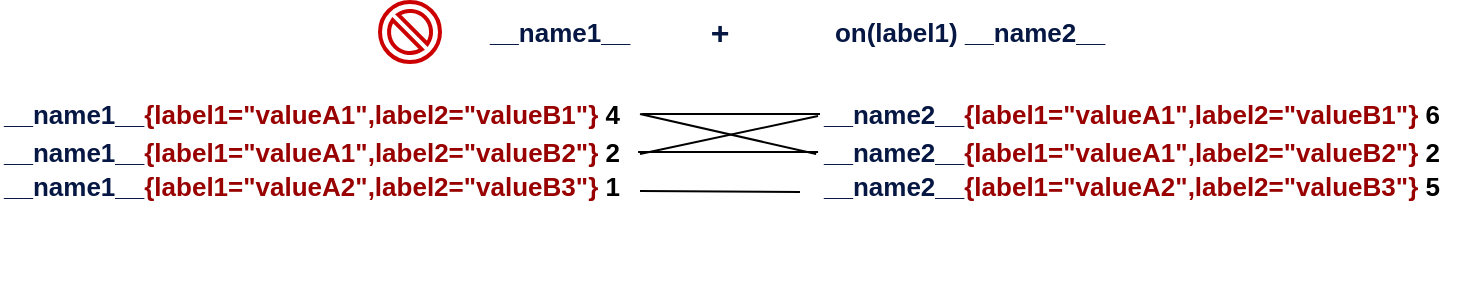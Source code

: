 <mxfile version="21.3.2" type="github" pages="32">
  <diagram id="ZXK_ju06ofWRNOg9c0Fx" name="Page-32">
    <mxGraphModel dx="1707" dy="429" grid="1" gridSize="10" guides="1" tooltips="1" connect="1" arrows="1" fold="1" page="1" pageScale="1" pageWidth="827" pageHeight="1169" math="0" shadow="0">
      <root>
        <mxCell id="0" />
        <mxCell id="1" parent="0" />
        <mxCell id="NpNHogXWVzu_Veuves0F-1" value="&lt;div style=&quot;background-color: rgb(255, 255, 255); font-size: 13px; line-height: 19px;&quot;&gt;&lt;b style=&quot;font-size: 13px;&quot;&gt;&lt;font style=&quot;font-size: 13px;&quot; color=&quot;#051742&quot;&gt;__name1__&lt;/font&gt;&lt;font style=&quot;font-size: 13px;&quot; color=&quot;#990000&quot;&gt;{label1=&quot;valueA1&quot;,label2=&quot;valueB1&quot;&lt;/font&gt;&lt;/b&gt;&lt;b style=&quot;font-size: 13px;&quot;&gt;&lt;font style=&quot;font-size: 13px;&quot; color=&quot;#990000&quot;&gt;&lt;b style=&quot;font-size: 13px;&quot;&gt;&lt;font style=&quot;font-size: 13px;&quot; color=&quot;#990000&quot;&gt;&lt;b style=&quot;font-size: 13px;&quot;&gt;&lt;font style=&quot;font-size: 13px;&quot; color=&quot;#990000&quot;&gt;&lt;span style=&quot;font-size: 13px;&quot;&gt;&lt;span title=&quot;Click to copy label matcher&quot; class=&quot;legend-label-container&quot; style=&quot;font-size: 13px;&quot;&gt;&lt;span class=&quot;legend-label-value&quot; style=&quot;font-size: 13px;&quot;&gt;&lt;/span&gt;&lt;/span&gt;&lt;/span&gt;&lt;/font&gt;&lt;span style=&quot;color: rgb(0, 0, 0); font-size: 13px;&quot;&gt;&lt;/span&gt;&lt;/b&gt;&lt;/font&gt;&lt;/b&gt;}&lt;/font&gt; 4&lt;br&gt;&lt;/b&gt;&lt;div style=&quot;font-size: 13px;&quot;&gt;&lt;div style=&quot;color: rgb(0, 0, 0); background-color: rgb(255, 255, 255); font-size: 13px; line-height: 19px;&quot;&gt;&lt;div style=&quot;font-size: 13px;&quot;&gt;&lt;b style=&quot;font-size: 13px;&quot;&gt;&lt;font style=&quot;font-size: 13px;&quot; color=&quot;#051742&quot;&gt;__name1__&lt;/font&gt;&lt;font style=&quot;font-size: 13px;&quot; color=&quot;#990000&quot;&gt;{label1=&quot;&lt;/font&gt;&lt;/b&gt;&lt;b style=&quot;font-size: 13px;&quot;&gt;&lt;font style=&quot;font-size: 13px;&quot; color=&quot;#990000&quot;&gt;&lt;b style=&quot;font-size: 13px;&quot;&gt;&lt;font style=&quot;font-size: 13px;&quot; color=&quot;#990000&quot;&gt;valueA1&lt;/font&gt;&lt;/b&gt;&quot;,label2=&quot;valueB2&quot;&lt;/font&gt;&lt;/b&gt;&lt;b style=&quot;font-size: 13px;&quot;&gt;&lt;font style=&quot;font-size: 13px;&quot; color=&quot;#990000&quot;&gt;&lt;b style=&quot;font-size: 13px;&quot;&gt;&lt;font style=&quot;font-size: 13px;&quot; color=&quot;#990000&quot;&gt;&lt;b style=&quot;font-size: 13px;&quot;&gt;&lt;font style=&quot;font-size: 13px;&quot; color=&quot;#990000&quot;&gt;&lt;span style=&quot;font-size: 13px;&quot;&gt;&lt;/span&gt;&lt;/font&gt;&lt;span style=&quot;color: rgb(0, 0, 0); font-size: 13px;&quot;&gt;&lt;/span&gt;&lt;/b&gt;&lt;/font&gt;&lt;/b&gt;}&lt;/font&gt; 2&lt;/b&gt;&lt;/div&gt;&lt;/div&gt;&lt;/div&gt;&lt;/div&gt;&lt;div&gt;&lt;b style=&quot;font-size: 13px;&quot;&gt;&lt;font style=&quot;font-size: 13px;&quot; color=&quot;#051742&quot;&gt;__name1__&lt;/font&gt;&lt;font style=&quot;font-size: 13px;&quot; color=&quot;#990000&quot;&gt;{label1=&quot;valueA2&quot;,label2=&quot;valueB3&quot;&lt;/font&gt;&lt;/b&gt;&lt;b style=&quot;font-size: 13px;&quot;&gt;&lt;font style=&quot;font-size: 13px;&quot; color=&quot;#990000&quot;&gt;&lt;b style=&quot;font-size: 13px;&quot;&gt;&lt;font style=&quot;font-size: 13px;&quot; color=&quot;#990000&quot;&gt;&lt;b style=&quot;font-size: 13px;&quot;&gt;&lt;font style=&quot;font-size: 13px;&quot; color=&quot;#990000&quot;&gt;&lt;span style=&quot;font-size: 13px;&quot;&gt;&lt;/span&gt;&lt;/font&gt;&lt;span style=&quot;color: rgb(0, 0, 0); font-size: 13px;&quot;&gt;&lt;/span&gt;&lt;/b&gt;&lt;/font&gt;&lt;/b&gt;}&lt;/font&gt; 1&lt;/b&gt;&lt;/div&gt;" style="text;whiteSpace=wrap;html=1;fontSize=13;" vertex="1" parent="1">
          <mxGeometry x="-460" y="120" width="320" height="109" as="geometry" />
        </mxCell>
        <mxCell id="NpNHogXWVzu_Veuves0F-2" value="&lt;div style=&quot;background-color: rgb(255, 255, 255); font-size: 13px; line-height: 19px;&quot;&gt;&lt;b style=&quot;font-size: 13px;&quot;&gt;&lt;font style=&quot;font-size: 13px;&quot; color=&quot;#051742&quot;&gt;__name2__&lt;/font&gt;&lt;font style=&quot;font-size: 13px;&quot; color=&quot;#990000&quot;&gt;{label1=&quot;valueA1&quot;,label2=&quot;valueB1&quot;&lt;/font&gt;&lt;/b&gt;&lt;b style=&quot;font-size: 13px;&quot;&gt;&lt;font style=&quot;font-size: 13px;&quot; color=&quot;#990000&quot;&gt;&lt;b style=&quot;font-size: 13px;&quot;&gt;&lt;font style=&quot;font-size: 13px;&quot; color=&quot;#990000&quot;&gt;&lt;b style=&quot;font-size: 13px;&quot;&gt;&lt;font style=&quot;font-size: 13px;&quot; color=&quot;#990000&quot;&gt;&lt;span style=&quot;font-size: 13px;&quot;&gt;&lt;span title=&quot;Click to copy label matcher&quot; class=&quot;legend-label-container&quot; style=&quot;font-size: 13px;&quot;&gt;&lt;span class=&quot;legend-label-value&quot; style=&quot;font-size: 13px;&quot;&gt;&lt;/span&gt;&lt;/span&gt;&lt;/span&gt;&lt;/font&gt;&lt;span style=&quot;color: rgb(0, 0, 0); font-size: 13px;&quot;&gt;&lt;/span&gt;&lt;/b&gt;&lt;/font&gt;&lt;/b&gt;}&lt;/font&gt; 6&lt;br&gt;&lt;/b&gt;&lt;div style=&quot;font-size: 13px;&quot;&gt;&lt;div style=&quot;color: rgb(0, 0, 0); background-color: rgb(255, 255, 255); font-size: 13px; line-height: 19px;&quot;&gt;&lt;div style=&quot;font-size: 13px;&quot;&gt;&lt;b style=&quot;font-size: 13px;&quot;&gt;&lt;font style=&quot;font-size: 13px;&quot; color=&quot;#051742&quot;&gt;__name2__&lt;/font&gt;&lt;font style=&quot;font-size: 13px;&quot; color=&quot;#990000&quot;&gt;{label1=&quot;&lt;/font&gt;&lt;/b&gt;&lt;b style=&quot;font-size: 13px;&quot;&gt;&lt;font style=&quot;font-size: 13px;&quot; color=&quot;#990000&quot;&gt;&lt;b style=&quot;font-size: 13px;&quot;&gt;&lt;font style=&quot;font-size: 13px;&quot; color=&quot;#990000&quot;&gt;valueA1&lt;/font&gt;&lt;/b&gt;&quot;,label2=&quot;valueB2&quot;&lt;/font&gt;&lt;/b&gt;&lt;b style=&quot;font-size: 13px;&quot;&gt;&lt;font style=&quot;font-size: 13px;&quot; color=&quot;#990000&quot;&gt;&lt;b style=&quot;font-size: 13px;&quot;&gt;&lt;font style=&quot;font-size: 13px;&quot; color=&quot;#990000&quot;&gt;&lt;b style=&quot;font-size: 13px;&quot;&gt;&lt;font style=&quot;font-size: 13px;&quot; color=&quot;#990000&quot;&gt;&lt;span style=&quot;font-size: 13px;&quot;&gt;&lt;/span&gt;&lt;/font&gt;&lt;span style=&quot;color: rgb(0, 0, 0); font-size: 13px;&quot;&gt;&lt;/span&gt;&lt;/b&gt;&lt;/font&gt;&lt;/b&gt;}&lt;/font&gt; 2&lt;/b&gt;&lt;/div&gt;&lt;/div&gt;&lt;/div&gt;&lt;/div&gt;&lt;div&gt;&lt;b style=&quot;font-size: 13px;&quot;&gt;&lt;font style=&quot;font-size: 13px;&quot; color=&quot;#051742&quot;&gt;__name2__&lt;/font&gt;&lt;font style=&quot;font-size: 13px;&quot; color=&quot;#990000&quot;&gt;{label1=&quot;valueA2&quot;,label2=&quot;valueB3&quot;&lt;/font&gt;&lt;/b&gt;&lt;b style=&quot;font-size: 13px;&quot;&gt;&lt;font style=&quot;font-size: 13px;&quot; color=&quot;#990000&quot;&gt;&lt;b style=&quot;font-size: 13px;&quot;&gt;&lt;font style=&quot;font-size: 13px;&quot; color=&quot;#990000&quot;&gt;&lt;b style=&quot;font-size: 13px;&quot;&gt;&lt;font style=&quot;font-size: 13px;&quot; color=&quot;#990000&quot;&gt;&lt;span style=&quot;font-size: 13px;&quot;&gt;&lt;/span&gt;&lt;/font&gt;&lt;span style=&quot;color: rgb(0, 0, 0); font-size: 13px;&quot;&gt;&lt;/span&gt;&lt;/b&gt;&lt;/font&gt;&lt;/b&gt;}&lt;/font&gt; 5&lt;/b&gt;&lt;/div&gt;" style="text;whiteSpace=wrap;html=1;fontSize=13;" vertex="1" parent="1">
          <mxGeometry x="-50" y="120" width="320" height="109" as="geometry" />
        </mxCell>
        <mxCell id="NpNHogXWVzu_Veuves0F-3" value="" style="endArrow=none;html=1;rounded=0;exitX=1.003;exitY=0.147;exitDx=0;exitDy=0;exitPerimeter=0;entryX=0;entryY=0.147;entryDx=0;entryDy=0;entryPerimeter=0;" edge="1" parent="1" source="NpNHogXWVzu_Veuves0F-1" target="NpNHogXWVzu_Veuves0F-2">
          <mxGeometry width="50" height="50" relative="1" as="geometry">
            <mxPoint x="-100" y="250" as="sourcePoint" />
            <mxPoint x="-60" y="136" as="targetPoint" />
          </mxGeometry>
        </mxCell>
        <mxCell id="NpNHogXWVzu_Veuves0F-4" value="" style="endArrow=none;html=1;rounded=0;exitX=0.997;exitY=0.321;exitDx=0;exitDy=0;exitPerimeter=0;entryX=-0.003;entryY=0.321;entryDx=0;entryDy=0;entryPerimeter=0;" edge="1" parent="1" source="NpNHogXWVzu_Veuves0F-1" target="NpNHogXWVzu_Veuves0F-2">
          <mxGeometry width="50" height="50" relative="1" as="geometry">
            <mxPoint x="-129" y="146" as="sourcePoint" />
            <mxPoint x="-50" y="155" as="targetPoint" />
          </mxGeometry>
        </mxCell>
        <mxCell id="NpNHogXWVzu_Veuves0F-5" value="" style="endArrow=none;html=1;rounded=0;exitX=1;exitY=0.5;exitDx=0;exitDy=0;" edge="1" parent="1" source="NpNHogXWVzu_Veuves0F-1">
          <mxGeometry width="50" height="50" relative="1" as="geometry">
            <mxPoint x="-131" y="165" as="sourcePoint" />
            <mxPoint x="-60" y="175" as="targetPoint" />
          </mxGeometry>
        </mxCell>
        <mxCell id="NpNHogXWVzu_Veuves0F-6" value="&lt;b style=&quot;font-size: 13px;&quot;&gt;&lt;font style=&quot;font-size: 13px;&quot;&gt;__name1__&lt;/font&gt;&lt;/b&gt;" style="text;strokeColor=none;align=center;fillColor=none;html=1;verticalAlign=middle;whiteSpace=wrap;rounded=0;fontColor=#051742;" vertex="1" parent="1">
          <mxGeometry x="-210" y="80" width="60" height="30" as="geometry" />
        </mxCell>
        <mxCell id="NpNHogXWVzu_Veuves0F-7" value="&lt;b style=&quot;font-size: 13px;&quot;&gt;&lt;font style=&quot;font-size: 13px;&quot;&gt;on(label1) __name2__&lt;/font&gt;&lt;/b&gt;" style="text;strokeColor=none;align=center;fillColor=none;html=1;verticalAlign=middle;whiteSpace=wrap;rounded=0;fontColor=#051742;" vertex="1" parent="1">
          <mxGeometry x="-50" y="80" width="150" height="30" as="geometry" />
        </mxCell>
        <mxCell id="NpNHogXWVzu_Veuves0F-8" value="&lt;b style=&quot;font-size: 16px;&quot;&gt;&lt;font style=&quot;font-size: 16px;&quot; color=&quot;#051742&quot;&gt;+&lt;/font&gt;&lt;/b&gt;" style="text;strokeColor=none;align=center;fillColor=none;html=1;verticalAlign=middle;whiteSpace=wrap;rounded=0;fontSize=16;" vertex="1" parent="1">
          <mxGeometry x="-130" y="80" width="60" height="30" as="geometry" />
        </mxCell>
        <mxCell id="NpNHogXWVzu_Veuves0F-11" value="" style="endArrow=none;html=1;rounded=0;entryX=-0.006;entryY=0.33;entryDx=0;entryDy=0;entryPerimeter=0;exitX=1;exitY=0.147;exitDx=0;exitDy=0;exitPerimeter=0;" edge="1" parent="1" source="NpNHogXWVzu_Veuves0F-1" target="NpNHogXWVzu_Veuves0F-2">
          <mxGeometry width="50" height="50" relative="1" as="geometry">
            <mxPoint x="-150" y="140" as="sourcePoint" />
            <mxPoint x="-60" y="150" as="targetPoint" />
          </mxGeometry>
        </mxCell>
        <mxCell id="NpNHogXWVzu_Veuves0F-12" value="" style="endArrow=none;html=1;rounded=0;exitX=1;exitY=0.33;exitDx=0;exitDy=0;exitPerimeter=0;entryX=-0.003;entryY=0.156;entryDx=0;entryDy=0;entryPerimeter=0;" edge="1" parent="1" source="NpNHogXWVzu_Veuves0F-1" target="NpNHogXWVzu_Veuves0F-2">
          <mxGeometry width="50" height="50" relative="1" as="geometry">
            <mxPoint x="-40" y="250" as="sourcePoint" />
            <mxPoint x="-60" y="140" as="targetPoint" />
          </mxGeometry>
        </mxCell>
        <mxCell id="NpNHogXWVzu_Veuves0F-15" value="" style="verticalLabelPosition=bottom;verticalAlign=top;html=1;shape=mxgraph.basic.no_symbol;strokeColor=#CC0000;strokeWidth=2;" vertex="1" parent="1">
          <mxGeometry x="-270" y="80" width="30" height="30" as="geometry" />
        </mxCell>
      </root>
    </mxGraphModel>
  </diagram>
  <diagram id="qoP_mD11BRHqiUTzL2qv" name="Page-31">
    <mxGraphModel dx="1707" dy="429" grid="1" gridSize="10" guides="1" tooltips="1" connect="1" arrows="1" fold="1" page="1" pageScale="1" pageWidth="827" pageHeight="1169" math="0" shadow="0">
      <root>
        <mxCell id="0" />
        <mxCell id="1" parent="0" />
        <mxCell id="3ctYb79cmVhrEZh8r1Ym-1" value="&lt;div style=&quot;background-color: rgb(255, 255, 255); font-size: 13px; line-height: 19px;&quot;&gt;&lt;b style=&quot;font-size: 13px;&quot;&gt;&lt;font style=&quot;font-size: 13px;&quot; color=&quot;#990000&quot;&gt;{code=&quot;200&quot;,instance=&quot;localhost:9090&quot;, job=&quot;prometheus&quot;&lt;/font&gt;&lt;/b&gt;&lt;b style=&quot;font-size: 13px;&quot;&gt;&lt;font style=&quot;font-size: 13px;&quot; color=&quot;#990000&quot;&gt;&lt;b style=&quot;font-size: 13px;&quot;&gt;&lt;font style=&quot;font-size: 13px;&quot; color=&quot;#990000&quot;&gt;&lt;b style=&quot;font-size: 13px;&quot;&gt;&lt;font style=&quot;font-size: 13px;&quot; color=&quot;#990000&quot;&gt;&lt;span style=&quot;font-size: 13px;&quot;&gt;&lt;span title=&quot;Click to copy label matcher&quot; class=&quot;legend-label-container&quot; style=&quot;font-size: 13px;&quot;&gt;&lt;span class=&quot;legend-label-value&quot; style=&quot;font-size: 13px;&quot;&gt;&lt;/span&gt;&lt;/span&gt;&lt;/span&gt;&lt;/font&gt;&lt;span style=&quot;color: rgb(0, 0, 0); font-size: 13px;&quot;&gt;&lt;/span&gt;&lt;/b&gt;&lt;/font&gt;&lt;/b&gt;}&lt;/font&gt; 88.888&lt;br&gt;&lt;/b&gt;&lt;div style=&quot;font-size: 13px;&quot;&gt;&lt;div style=&quot;color: rgb(0, 0, 0); background-color: rgb(255, 255, 255); font-size: 13px; line-height: 19px;&quot;&gt;&lt;div style=&quot;font-size: 13px;&quot;&gt;&lt;b style=&quot;font-size: 13px;&quot;&gt;&lt;font style=&quot;font-size: 13px;&quot; color=&quot;#990000&quot;&gt;{code=&quot;&lt;/font&gt;&lt;/b&gt;&lt;b style=&quot;font-size: 13px;&quot;&gt;&lt;font style=&quot;font-size: 13px;&quot; color=&quot;#990000&quot;&gt;&lt;b style=&quot;font-size: 13px;&quot;&gt;&lt;font style=&quot;font-size: 13px;&quot; color=&quot;#990000&quot;&gt;302&lt;/font&gt;&lt;/b&gt;&quot;,instance=&quot;&lt;/font&gt;&lt;/b&gt;&lt;b style=&quot;font-size: 13px;&quot;&gt;&lt;font style=&quot;font-size: 13px;&quot; color=&quot;#990000&quot;&gt;&lt;b style=&quot;font-size: 13px;&quot;&gt;&lt;font style=&quot;font-size: 13px;&quot; color=&quot;#990000&quot;&gt;localhost:9090&lt;/font&gt;&lt;/b&gt;&quot;&lt;/font&gt;&lt;/b&gt;&lt;b style=&quot;font-size: 13px;&quot;&gt;&lt;font style=&quot;font-size: 13px;&quot; color=&quot;#990000&quot;&gt;&lt;b style=&quot;font-size: 13px;&quot;&gt;&lt;font style=&quot;font-size: 13px;&quot; color=&quot;#990000&quot;&gt;, job=&quot;prometheus&quot;&lt;/font&gt;&lt;/b&gt;}&lt;/font&gt; 1.388&lt;/b&gt;&lt;/div&gt;&lt;/div&gt;&lt;/div&gt;&lt;/div&gt;&lt;div&gt;&lt;b style=&quot;font-size: 13px;&quot;&gt;&lt;font style=&quot;font-size: 13px;&quot; color=&quot;#990000&quot;&gt;{code=&quot;400&quot;,instance=&quot;localhost:9090&quot;&lt;/font&gt;&lt;/b&gt;&lt;b style=&quot;font-size: 13px;&quot;&gt;&lt;font style=&quot;font-size: 13px;&quot; color=&quot;#990000&quot;&gt;&lt;b style=&quot;font-size: 13px;&quot;&gt;&lt;font style=&quot;font-size: 13px;&quot; color=&quot;#990000&quot;&gt;, job=&quot;prometheus&quot;&lt;/font&gt;&lt;/b&gt;}&lt;/font&gt; 9.722&lt;/b&gt;&lt;/div&gt;" style="text;whiteSpace=wrap;html=1;fontSize=13;" vertex="1" parent="1">
          <mxGeometry x="-633" y="170" width="440" height="69" as="geometry" />
        </mxCell>
      </root>
    </mxGraphModel>
  </diagram>
  <diagram id="zHmJfbPS_rVuBohAIFHU" name="Page-30">
    <mxGraphModel dx="1707" dy="429" grid="1" gridSize="10" guides="1" tooltips="1" connect="1" arrows="1" fold="1" page="1" pageScale="1" pageWidth="827" pageHeight="1169" math="0" shadow="0">
      <root>
        <mxCell id="0" />
        <mxCell id="1" parent="0" />
        <mxCell id="wBLcQU4vRceqqLYyg-_M-1" value="&lt;div style=&quot;background-color: rgb(255, 255, 255); font-size: 13px; line-height: 19px;&quot;&gt;&lt;b style=&quot;font-size: 13px;&quot;&gt;&lt;font style=&quot;font-size: 13px;&quot; color=&quot;#990000&quot;&gt;{code=&quot;200&quot;,instance=&quot;localhost:9090&quot;, job=&quot;prometheus&quot;&lt;/font&gt;&lt;/b&gt;&lt;b style=&quot;font-size: 13px;&quot;&gt;&lt;font style=&quot;font-size: 13px;&quot; color=&quot;#990000&quot;&gt;&lt;b style=&quot;font-size: 13px;&quot;&gt;&lt;font style=&quot;font-size: 13px;&quot; color=&quot;#990000&quot;&gt;&lt;b style=&quot;font-size: 13px;&quot;&gt;&lt;font style=&quot;font-size: 13px;&quot; color=&quot;#990000&quot;&gt;&lt;span style=&quot;font-size: 13px;&quot;&gt;&lt;span title=&quot;Click to copy label matcher&quot; class=&quot;legend-label-container&quot; style=&quot;font-size: 13px;&quot;&gt;&lt;span class=&quot;legend-label-value&quot; style=&quot;font-size: 13px;&quot;&gt;&lt;/span&gt;&lt;/span&gt;&lt;/span&gt;&lt;/font&gt;&lt;span style=&quot;color: rgb(0, 0, 0); font-size: 13px;&quot;&gt;&lt;/span&gt;&lt;/b&gt;&lt;/font&gt;&lt;/b&gt;}&lt;/font&gt; 0.889&lt;br&gt;&lt;/b&gt;&lt;div style=&quot;font-size: 13px;&quot;&gt;&lt;div style=&quot;color: rgb(0, 0, 0); background-color: rgb(255, 255, 255); font-size: 13px; line-height: 19px;&quot;&gt;&lt;div style=&quot;font-size: 13px;&quot;&gt;&lt;b style=&quot;font-size: 13px;&quot;&gt;&lt;font style=&quot;font-size: 13px;&quot; color=&quot;#990000&quot;&gt;{code=&quot;&lt;/font&gt;&lt;/b&gt;&lt;b style=&quot;font-size: 13px;&quot;&gt;&lt;font style=&quot;font-size: 13px;&quot; color=&quot;#990000&quot;&gt;&lt;b style=&quot;font-size: 13px;&quot;&gt;&lt;font style=&quot;font-size: 13px;&quot; color=&quot;#990000&quot;&gt;302&lt;/font&gt;&lt;/b&gt;&quot;,instance=&quot;&lt;/font&gt;&lt;/b&gt;&lt;b style=&quot;font-size: 13px;&quot;&gt;&lt;font style=&quot;font-size: 13px;&quot; color=&quot;#990000&quot;&gt;&lt;b style=&quot;font-size: 13px;&quot;&gt;&lt;font style=&quot;font-size: 13px;&quot; color=&quot;#990000&quot;&gt;localhost:9090&lt;/font&gt;&lt;/b&gt;&quot;&lt;/font&gt;&lt;/b&gt;&lt;b style=&quot;font-size: 13px;&quot;&gt;&lt;font style=&quot;font-size: 13px;&quot; color=&quot;#990000&quot;&gt;&lt;b style=&quot;font-size: 13px;&quot;&gt;&lt;font style=&quot;font-size: 13px;&quot; color=&quot;#990000&quot;&gt;, job=&quot;prometheus&quot;&lt;/font&gt;&lt;/b&gt;}&lt;/font&gt; 0.014&lt;/b&gt;&lt;/div&gt;&lt;/div&gt;&lt;/div&gt;&lt;/div&gt;&lt;div&gt;&lt;b style=&quot;font-size: 13px;&quot;&gt;&lt;font style=&quot;font-size: 13px;&quot; color=&quot;#990000&quot;&gt;{code=&quot;400&quot;,instance=&quot;localhost:9090&quot;&lt;/font&gt;&lt;/b&gt;&lt;b style=&quot;font-size: 13px;&quot;&gt;&lt;font style=&quot;font-size: 13px;&quot; color=&quot;#990000&quot;&gt;&lt;b style=&quot;font-size: 13px;&quot;&gt;&lt;font style=&quot;font-size: 13px;&quot; color=&quot;#990000&quot;&gt;, job=&quot;prometheus&quot;&lt;/font&gt;&lt;/b&gt;}&lt;/font&gt; 0.097&lt;/b&gt;&lt;/div&gt;" style="text;whiteSpace=wrap;html=1;fontSize=13;" vertex="1" parent="1">
          <mxGeometry x="-750" y="160" width="440" height="69" as="geometry" />
        </mxCell>
        <mxCell id="wBLcQU4vRceqqLYyg-_M-2" value="" style="endArrow=classic;html=1;rounded=0;" edge="1" parent="1">
          <mxGeometry width="50" height="50" relative="1" as="geometry">
            <mxPoint x="-260" y="140" as="sourcePoint" />
            <mxPoint x="-320" y="170" as="targetPoint" />
          </mxGeometry>
        </mxCell>
        <mxCell id="wBLcQU4vRceqqLYyg-_M-3" value="&lt;b&gt;64 / 72&lt;/b&gt;" style="rounded=0;whiteSpace=wrap;html=1;" vertex="1" parent="1">
          <mxGeometry x="-260" y="120" width="60" height="30" as="geometry" />
        </mxCell>
        <mxCell id="wBLcQU4vRceqqLYyg-_M-4" value="" style="endArrow=classic;html=1;rounded=0;" edge="1" parent="1">
          <mxGeometry width="50" height="50" relative="1" as="geometry">
            <mxPoint x="-260" y="190" as="sourcePoint" />
            <mxPoint x="-320" y="195" as="targetPoint" />
          </mxGeometry>
        </mxCell>
        <mxCell id="wBLcQU4vRceqqLYyg-_M-5" value="&lt;b&gt;1 / 72&lt;/b&gt;" style="rounded=0;whiteSpace=wrap;html=1;" vertex="1" parent="1">
          <mxGeometry x="-260" y="170" width="60" height="30" as="geometry" />
        </mxCell>
        <mxCell id="wBLcQU4vRceqqLYyg-_M-6" value="" style="endArrow=classic;html=1;rounded=0;" edge="1" parent="1">
          <mxGeometry width="50" height="50" relative="1" as="geometry">
            <mxPoint x="-260" y="240" as="sourcePoint" />
            <mxPoint x="-320" y="220" as="targetPoint" />
          </mxGeometry>
        </mxCell>
        <mxCell id="wBLcQU4vRceqqLYyg-_M-7" value="&lt;b&gt;7 / 72&lt;/b&gt;" style="rounded=0;whiteSpace=wrap;html=1;" vertex="1" parent="1">
          <mxGeometry x="-260" y="220" width="60" height="30" as="geometry" />
        </mxCell>
      </root>
    </mxGraphModel>
  </diagram>
  <diagram id="h4Y62o6itflxtPnFfAx-" name="Page-29">
    <mxGraphModel dx="1707" dy="429" grid="1" gridSize="10" guides="1" tooltips="1" connect="1" arrows="1" fold="1" page="1" pageScale="1" pageWidth="827" pageHeight="1169" math="0" shadow="0">
      <root>
        <mxCell id="0" />
        <mxCell id="1" parent="0" />
        <mxCell id="Y0tEYIA7NX4fsJn1ltae-1" value="&lt;div style=&quot;background-color: rgb(255, 255, 255); font-size: 13px; line-height: 19px;&quot;&gt;&lt;b style=&quot;font-size: 13px;&quot;&gt;&lt;font style=&quot;font-size: 13px;&quot; color=&quot;#990000&quot;&gt;{instance=&quot;locahost:9090&quot;,job=&quot;prometheus&quot;&lt;/font&gt;&lt;/b&gt;&lt;b style=&quot;font-size: 13px;&quot;&gt;&lt;font style=&quot;font-size: 13px;&quot; color=&quot;#990000&quot;&gt;&lt;b style=&quot;font-size: 13px;&quot;&gt;&lt;font style=&quot;font-size: 13px;&quot; color=&quot;#990000&quot;&gt;&lt;b style=&quot;font-size: 13px;&quot;&gt;&lt;font style=&quot;font-size: 13px;&quot; color=&quot;#990000&quot;&gt;&lt;span style=&quot;font-size: 13px;&quot;&gt;&lt;span title=&quot;Click to copy label matcher&quot; class=&quot;legend-label-container&quot; style=&quot;font-size: 13px;&quot;&gt;&lt;span class=&quot;legend-label-value&quot; style=&quot;font-size: 13px;&quot;&gt;&lt;/span&gt;&lt;/span&gt;&lt;/span&gt;&lt;/font&gt;&lt;span style=&quot;color: rgb(0, 0, 0); font-size: 13px;&quot;&gt;&lt;/span&gt;&lt;/b&gt;&lt;/font&gt;&lt;/b&gt;}&lt;/font&gt; 72&lt;/b&gt;&lt;/div&gt;" style="text;whiteSpace=wrap;html=1;fontSize=13;align=left;" vertex="1" parent="1">
          <mxGeometry x="-170" y="140" width="320" height="39" as="geometry" />
        </mxCell>
      </root>
    </mxGraphModel>
  </diagram>
  <diagram id="3-cH0Flz5qG0HqabJy2L" name="Page-28">
    <mxGraphModel dx="1707" dy="429" grid="1" gridSize="10" guides="1" tooltips="1" connect="1" arrows="1" fold="1" page="1" pageScale="1" pageWidth="827" pageHeight="1169" math="0" shadow="0">
      <root>
        <mxCell id="0" />
        <mxCell id="1" parent="0" />
        <mxCell id="UnqsXbFNW9HH2DzGSgCe-1" value="&lt;div style=&quot;background-color: rgb(255, 255, 255); font-size: 13px; line-height: 19px;&quot;&gt;&lt;b style=&quot;font-size: 13px;&quot;&gt;&lt;font style=&quot;font-size: 13px;&quot; color=&quot;#990000&quot;&gt;{code=&quot;200&quot;,instance=&quot;localhost:9090&quot;, job=&quot;prometheus&quot;&lt;/font&gt;&lt;/b&gt;&lt;b style=&quot;font-size: 13px;&quot;&gt;&lt;font style=&quot;font-size: 13px;&quot; color=&quot;#990000&quot;&gt;&lt;b style=&quot;font-size: 13px;&quot;&gt;&lt;font style=&quot;font-size: 13px;&quot; color=&quot;#990000&quot;&gt;&lt;b style=&quot;font-size: 13px;&quot;&gt;&lt;font style=&quot;font-size: 13px;&quot; color=&quot;#990000&quot;&gt;&lt;span style=&quot;font-size: 13px;&quot;&gt;&lt;span title=&quot;Click to copy label matcher&quot; class=&quot;legend-label-container&quot; style=&quot;font-size: 13px;&quot;&gt;&lt;span class=&quot;legend-label-value&quot; style=&quot;font-size: 13px;&quot;&gt;&lt;/span&gt;&lt;/span&gt;&lt;/span&gt;&lt;/font&gt;&lt;span style=&quot;color: rgb(0, 0, 0); font-size: 13px;&quot;&gt;&lt;/span&gt;&lt;/b&gt;&lt;/font&gt;&lt;/b&gt;}&lt;/font&gt; 64&lt;br&gt;&lt;/b&gt;&lt;div style=&quot;font-size: 13px;&quot;&gt;&lt;div style=&quot;color: rgb(0, 0, 0); background-color: rgb(255, 255, 255); font-size: 13px; line-height: 19px;&quot;&gt;&lt;div style=&quot;font-size: 13px;&quot;&gt;&lt;b style=&quot;font-size: 13px;&quot;&gt;&lt;font style=&quot;font-size: 13px;&quot; color=&quot;#990000&quot;&gt;{code=&quot;&lt;/font&gt;&lt;/b&gt;&lt;b style=&quot;font-size: 13px;&quot;&gt;&lt;font style=&quot;font-size: 13px;&quot; color=&quot;#990000&quot;&gt;&lt;b style=&quot;font-size: 13px;&quot;&gt;&lt;font style=&quot;font-size: 13px;&quot; color=&quot;#990000&quot;&gt;302&lt;/font&gt;&lt;/b&gt;&quot;,instance=&quot;&lt;/font&gt;&lt;/b&gt;&lt;b style=&quot;font-size: 13px;&quot;&gt;&lt;font style=&quot;font-size: 13px;&quot; color=&quot;#990000&quot;&gt;&lt;b style=&quot;font-size: 13px;&quot;&gt;&lt;font style=&quot;font-size: 13px;&quot; color=&quot;#990000&quot;&gt;localhost:9090&lt;/font&gt;&lt;/b&gt;&quot;&lt;/font&gt;&lt;/b&gt;&lt;b style=&quot;font-size: 13px;&quot;&gt;&lt;font style=&quot;font-size: 13px;&quot; color=&quot;#990000&quot;&gt;&lt;b style=&quot;font-size: 13px;&quot;&gt;&lt;font style=&quot;font-size: 13px;&quot; color=&quot;#990000&quot;&gt;, job=&quot;prometheus&quot;&lt;/font&gt;&lt;/b&gt;}&lt;/font&gt; 1&lt;/b&gt;&lt;/div&gt;&lt;/div&gt;&lt;/div&gt;&lt;/div&gt;&lt;div&gt;&lt;b style=&quot;font-size: 13px;&quot;&gt;&lt;font style=&quot;font-size: 13px;&quot; color=&quot;#990000&quot;&gt;{code=&quot;400&quot;,instance=&quot;localhost:9090&quot;&lt;/font&gt;&lt;/b&gt;&lt;b style=&quot;font-size: 13px;&quot;&gt;&lt;font style=&quot;font-size: 13px;&quot; color=&quot;#990000&quot;&gt;&lt;b style=&quot;font-size: 13px;&quot;&gt;&lt;font style=&quot;font-size: 13px;&quot; color=&quot;#990000&quot;&gt;, job=&quot;prometheus&quot;&lt;/font&gt;&lt;/b&gt;}&lt;/font&gt; 7&lt;/b&gt;&lt;/div&gt;" style="text;whiteSpace=wrap;html=1;fontSize=13;" vertex="1" parent="1">
          <mxGeometry x="-618" y="140" width="410" height="69" as="geometry" />
        </mxCell>
      </root>
    </mxGraphModel>
  </diagram>
  <diagram id="0PBHZhtj0UpvEPXBl0KE" name="Page-17">
    <mxGraphModel dx="880" dy="429" grid="1" gridSize="10" guides="1" tooltips="1" connect="1" arrows="1" fold="1" page="1" pageScale="1" pageWidth="827" pageHeight="1169" math="0" shadow="0">
      <root>
        <mxCell id="0" />
        <mxCell id="1" parent="0" />
        <mxCell id="RCqV7yaIPOu7YPtUozrg-1" value="&lt;div style=&quot;background-color: rgb(255, 255, 255); font-size: 13px; line-height: 19px;&quot;&gt;&lt;b style=&quot;font-size: 13px;&quot;&gt;&lt;font style=&quot;font-size: 13px;&quot; color=&quot;#051742&quot;&gt;prometheus_http_requests_total&lt;/font&gt;&lt;font style=&quot;font-size: 13px;&quot; color=&quot;#990000&quot;&gt;{code=&quot;200&quot;,handler=&quot;/-/ready&quot;&lt;/font&gt;&lt;/b&gt;&lt;b style=&quot;font-size: 13px;&quot;&gt;&lt;font style=&quot;font-size: 13px;&quot; color=&quot;#990000&quot;&gt;&lt;b style=&quot;font-size: 13px;&quot;&gt;&lt;font style=&quot;font-size: 13px;&quot; color=&quot;#990000&quot;&gt;&lt;b style=&quot;font-size: 13px;&quot;&gt;&lt;font style=&quot;font-size: 13px;&quot; color=&quot;#990000&quot;&gt;,&lt;/font&gt;&lt;/b&gt;&lt;b style=&quot;font-size: 13px;&quot;&gt;&lt;font style=&quot;font-size: 13px;&quot; color=&quot;#990000&quot;&gt;&lt;span style=&quot;font-size: 13px;&quot;&gt;instance=&quot;localhost:9090&quot;,&lt;span title=&quot;Click to copy label matcher&quot; class=&quot;legend-label-container&quot; style=&quot;font-size: 13px;&quot;&gt;&lt;span class=&quot;legend-label-name&quot; style=&quot;font-size: 13px;&quot;&gt;job&lt;/span&gt;=&lt;span class=&quot;legend-label-value&quot; style=&quot;font-size: 13px;&quot;&gt;&quot;prometheus&quot;&lt;/span&gt;&lt;/span&gt;&lt;/span&gt;&lt;/font&gt;&lt;span style=&quot;color: rgb(0, 0, 0); font-size: 13px;&quot;&gt;&lt;/span&gt;&lt;/b&gt;&lt;/font&gt;&lt;/b&gt;}&lt;/font&gt; 3&lt;/b&gt;&lt;div style=&quot;font-size: 13px;&quot;&gt;&lt;div style=&quot;color: rgb(0, 0, 0); background-color: rgb(255, 255, 255); font-size: 13px; line-height: 19px;&quot;&gt;&lt;div style=&quot;font-size: 13px;&quot;&gt;&lt;b style=&quot;font-size: 13px;&quot;&gt;&lt;font style=&quot;font-size: 13px;&quot; color=&quot;#051742&quot;&gt;prometheus_http_requests_total&lt;/font&gt;&lt;font style=&quot;font-size: 13px;&quot; color=&quot;#990000&quot;&gt;{code=&quot;200&quot;,handler=&quot;/api/v1/query&quot;&lt;/font&gt;&lt;/b&gt;&lt;b style=&quot;font-size: 13px;&quot;&gt;&lt;span style=&quot;color: rgb(0, 0, 0); font-size: 13px;&quot;&gt;&lt;font style=&quot;font-size: 13px;&quot; color=&quot;#990000&quot;&gt;&lt;b style=&quot;font-size: 13px;&quot;&gt;&lt;font style=&quot;font-size: 13px;&quot; color=&quot;#990000&quot;&gt;&lt;b style=&quot;font-size: 13px;&quot;&gt;&lt;font style=&quot;font-size: 13px;&quot; color=&quot;#990000&quot;&gt;&lt;b style=&quot;font-size: 13px;&quot;&gt;&lt;font style=&quot;font-size: 13px;&quot; color=&quot;#990000&quot;&gt;,&lt;/font&gt;&lt;/b&gt;&lt;b style=&quot;font-size: 13px;&quot;&gt;&lt;font style=&quot;font-size: 13px;&quot; color=&quot;#990000&quot;&gt;&lt;span style=&quot;font-size: 13px;&quot;&gt;instance=&quot;localhost:9090&quot;,&lt;span title=&quot;Click to copy label matcher&quot; class=&quot;legend-label-container&quot; style=&quot;font-size: 13px;&quot;&gt;&lt;span class=&quot;legend-label-name&quot; style=&quot;font-size: 13px;&quot;&gt;job&lt;/span&gt;=&lt;span class=&quot;legend-label-value&quot; style=&quot;font-size: 13px;&quot;&gt;&quot;prometheus&quot;&lt;/span&gt;&lt;/span&gt;&lt;/span&gt;&lt;/font&gt;&lt;span style=&quot;color: rgb(0, 0, 0); font-size: 13px;&quot;&gt;&lt;/span&gt;&lt;/b&gt;&lt;/font&gt;&lt;/b&gt;&lt;/font&gt;&lt;/b&gt;}&lt;/font&gt; 10&lt;/span&gt;&lt;/b&gt;&lt;/div&gt;&lt;div style=&quot;font-size: 13px;&quot;&gt;&lt;b style=&quot;font-size: 13px;&quot;&gt;&lt;font style=&quot;font-size: 13px;&quot; color=&quot;#051742&quot;&gt;prometheus_http_requests_total&lt;/font&gt;&lt;font style=&quot;font-size: 13px;&quot; color=&quot;#990000&quot;&gt;{code=&quot;200&quot;,handler=&quot;/graph&quot;&lt;/font&gt;&lt;/b&gt;&lt;b style=&quot;font-size: 13px;&quot;&gt;&lt;span style=&quot;color: rgb(0, 0, 0); font-size: 13px;&quot;&gt;&lt;font style=&quot;font-size: 13px;&quot; color=&quot;#990000&quot;&gt;&lt;b style=&quot;font-size: 13px;&quot;&gt;&lt;font style=&quot;font-size: 13px;&quot; color=&quot;#990000&quot;&gt;&lt;b style=&quot;font-size: 13px;&quot;&gt;&lt;font style=&quot;font-size: 13px;&quot; color=&quot;#990000&quot;&gt;&lt;b style=&quot;font-size: 13px;&quot;&gt;&lt;font style=&quot;font-size: 13px;&quot; color=&quot;#990000&quot;&gt;,&lt;/font&gt;&lt;/b&gt;&lt;b style=&quot;font-size: 13px;&quot;&gt;&lt;font style=&quot;font-size: 13px;&quot; color=&quot;#990000&quot;&gt;&lt;span style=&quot;font-size: 13px;&quot;&gt;instance=&quot;localhost:9090&quot;,&lt;span title=&quot;Click to copy label matcher&quot; class=&quot;legend-label-container&quot; style=&quot;font-size: 13px;&quot;&gt;&lt;span class=&quot;legend-label-name&quot; style=&quot;font-size: 13px;&quot;&gt;job&lt;/span&gt;=&lt;span class=&quot;legend-label-value&quot; style=&quot;font-size: 13px;&quot;&gt;&quot;prometheus&quot;&lt;/span&gt;&lt;/span&gt;&lt;/span&gt;&lt;/font&gt;&lt;span style=&quot;color: rgb(0, 0, 0); font-size: 13px;&quot;&gt;&lt;/span&gt;&lt;/b&gt;&lt;/font&gt;&lt;/b&gt;&lt;/font&gt;&lt;/b&gt;}&lt;/font&gt; 1&lt;/span&gt;&lt;/b&gt;&lt;/div&gt;&lt;div style=&quot;font-size: 13px;&quot;&gt;&lt;b style=&quot;font-size: 13px;&quot;&gt;&lt;font style=&quot;font-size: 13px;&quot; color=&quot;#051742&quot;&gt;prometheus_http_requests_total&lt;/font&gt;&lt;font style=&quot;font-size: 13px;&quot; color=&quot;#990000&quot;&gt;{code=&quot;200&quot;,handler=&quot;/metrics&quot;&lt;/font&gt;&lt;/b&gt;&lt;b style=&quot;font-size: 13px;&quot;&gt;&lt;span style=&quot;color: rgb(0, 0, 0); font-size: 13px;&quot;&gt;&lt;font style=&quot;font-size: 13px;&quot; color=&quot;#990000&quot;&gt;&lt;b style=&quot;font-size: 13px;&quot;&gt;&lt;font style=&quot;font-size: 13px;&quot; color=&quot;#990000&quot;&gt;&lt;b style=&quot;font-size: 13px;&quot;&gt;&lt;font style=&quot;font-size: 13px;&quot; color=&quot;#990000&quot;&gt;&lt;b style=&quot;font-size: 13px;&quot;&gt;&lt;font style=&quot;font-size: 13px;&quot; color=&quot;#990000&quot;&gt;,&lt;/font&gt;&lt;/b&gt;&lt;b style=&quot;font-size: 13px;&quot;&gt;&lt;font style=&quot;font-size: 13px;&quot; color=&quot;#990000&quot;&gt;&lt;span style=&quot;font-size: 13px;&quot;&gt;instance=&quot;localhost:9090&quot;,&lt;span title=&quot;Click to copy label matcher&quot; class=&quot;legend-label-container&quot; style=&quot;font-size: 13px;&quot;&gt;&lt;span class=&quot;legend-label-name&quot; style=&quot;font-size: 13px;&quot;&gt;job&lt;/span&gt;=&lt;span class=&quot;legend-label-value&quot; style=&quot;font-size: 13px;&quot;&gt;&quot;prometheus&quot;&lt;/span&gt;&lt;/span&gt;&lt;/span&gt;&lt;/font&gt;&lt;span style=&quot;color: rgb(0, 0, 0); font-size: 13px;&quot;&gt;&lt;/span&gt;&lt;/b&gt;&lt;/font&gt;&lt;/b&gt;&lt;/font&gt;&lt;/b&gt;}&lt;/font&gt; 40&lt;br style=&quot;font-size: 13px;&quot;&gt;&lt;/span&gt;&lt;/b&gt;&lt;/div&gt;&lt;div style=&quot;font-size: 13px;&quot;&gt;&lt;b style=&quot;font-size: 13px;&quot;&gt;&lt;b style=&quot;font-size: 13px;&quot;&gt;&lt;font style=&quot;font-size: 13px;&quot; color=&quot;#051742&quot;&gt;prometheus_http_requests_total&lt;/font&gt;&lt;font style=&quot;font-size: 13px;&quot; color=&quot;#990000&quot;&gt;{code=&quot;200&quot;,handler=&quot;/api/v1/query_range&quot;&lt;/font&gt;&lt;/b&gt;&lt;/b&gt;&lt;b style=&quot;font-size: 13px;&quot;&gt;&lt;span style=&quot;color: rgb(0, 0, 0); font-size: 13px;&quot;&gt;&lt;b style=&quot;font-size: 13px;&quot;&gt;&lt;font style=&quot;font-size: 13px;&quot; color=&quot;#990000&quot;&gt;&lt;b style=&quot;font-size: 13px;&quot;&gt;&lt;font style=&quot;font-size: 13px;&quot; color=&quot;#990000&quot;&gt;&lt;b style=&quot;font-size: 13px;&quot;&gt;&lt;font style=&quot;font-size: 13px;&quot; color=&quot;#990000&quot;&gt;&lt;b style=&quot;font-size: 13px;&quot;&gt;&lt;font style=&quot;font-size: 13px;&quot; color=&quot;#990000&quot;&gt;,&lt;/font&gt;&lt;/b&gt;&lt;b style=&quot;font-size: 13px;&quot;&gt;&lt;font style=&quot;font-size: 13px;&quot; color=&quot;#990000&quot;&gt;&lt;span style=&quot;font-size: 13px;&quot;&gt;instance=&quot;localhost:9090&quot;,&lt;span title=&quot;Click to copy label matcher&quot; class=&quot;legend-label-container&quot; style=&quot;font-size: 13px;&quot;&gt;&lt;span class=&quot;legend-label-name&quot; style=&quot;font-size: 13px;&quot;&gt;job&lt;/span&gt;=&lt;span class=&quot;legend-label-value&quot; style=&quot;font-size: 13px;&quot;&gt;&quot;prometheus&quot;&lt;/span&gt;&lt;/span&gt;&lt;/span&gt;&lt;/font&gt;&lt;span style=&quot;color: rgb(0, 0, 0); font-size: 13px;&quot;&gt;&lt;/span&gt;&lt;/b&gt;&lt;/font&gt;&lt;/b&gt;&lt;/font&gt;&lt;/b&gt;}&lt;/font&gt; 5&lt;/b&gt;&lt;/span&gt;&lt;/b&gt;&lt;br style=&quot;font-size: 13px;&quot;&gt;&lt;b style=&quot;font-size: 13px;&quot;&gt;&lt;b style=&quot;font-size: 13px;&quot;&gt;&lt;b style=&quot;font-size: 13px;&quot;&gt;&lt;b style=&quot;font-size: 13px;&quot;&gt;&lt;font style=&quot;font-size: 13px;&quot; color=&quot;#051742&quot;&gt;prometheus_http_requests_total&lt;/font&gt;&lt;font style=&quot;font-size: 13px;&quot; color=&quot;#990000&quot;&gt;{code=&quot;200&quot;,handler=&quot;/api/v1/series&quot;&lt;/font&gt;&lt;/b&gt;&lt;/b&gt;&lt;/b&gt;&lt;/b&gt;&lt;b style=&quot;font-size: 13px;&quot;&gt;&lt;span style=&quot;color: rgb(0, 0, 0); font-size: 13px;&quot;&gt;&lt;b style=&quot;font-size: 13px;&quot;&gt;&lt;b style=&quot;font-size: 13px;&quot;&gt;&lt;b style=&quot;font-size: 13px;&quot;&gt;&lt;font style=&quot;font-size: 13px;&quot; color=&quot;#990000&quot;&gt;&lt;b style=&quot;font-size: 13px;&quot;&gt;&lt;font style=&quot;font-size: 13px;&quot; color=&quot;#990000&quot;&gt;&lt;b style=&quot;font-size: 13px;&quot;&gt;&lt;font style=&quot;font-size: 13px;&quot; color=&quot;#990000&quot;&gt;&lt;b style=&quot;font-size: 13px;&quot;&gt;&lt;font style=&quot;font-size: 13px;&quot; color=&quot;#990000&quot;&gt;,&lt;/font&gt;&lt;/b&gt;&lt;b style=&quot;font-size: 13px;&quot;&gt;&lt;font style=&quot;font-size: 13px;&quot; color=&quot;#990000&quot;&gt;&lt;span style=&quot;font-size: 13px;&quot;&gt;instance=&quot;localhost:9090&quot;,&lt;span title=&quot;Click to copy label matcher&quot; class=&quot;legend-label-container&quot; style=&quot;font-size: 13px;&quot;&gt;&lt;span class=&quot;legend-label-name&quot; style=&quot;font-size: 13px;&quot;&gt;job&lt;/span&gt;=&lt;span class=&quot;legend-label-value&quot; style=&quot;font-size: 13px;&quot;&gt;&quot;prometheus&quot;&lt;/span&gt;&lt;/span&gt;&lt;/span&gt;&lt;/font&gt;&lt;span style=&quot;color: rgb(0, 0, 0); font-size: 13px;&quot;&gt;&lt;/span&gt;&lt;/b&gt;&lt;/font&gt;&lt;/b&gt;&lt;/font&gt;&lt;/b&gt;}&lt;/font&gt; 2&lt;/b&gt;&lt;/b&gt;&lt;/b&gt;&lt;/span&gt;&lt;/b&gt;&lt;/div&gt;&lt;div style=&quot;font-size: 13px;&quot;&gt;&lt;b style=&quot;font-size: 13px;&quot;&gt;&lt;b style=&quot;font-size: 13px;&quot;&gt;&lt;b style=&quot;font-size: 13px;&quot;&gt;&lt;b style=&quot;font-size: 13px;&quot;&gt;&lt;b style=&quot;font-size: 13px;&quot;&gt;&lt;b style=&quot;font-size: 13px;&quot;&gt;&lt;b style=&quot;font-size: 13px;&quot;&gt;&lt;b style=&quot;font-size: 13px;&quot;&gt;&lt;font style=&quot;font-size: 13px;&quot; color=&quot;#051742&quot;&gt;prometheus_http_requests_total&lt;/font&gt;&lt;font style=&quot;font-size: 13px;&quot; color=&quot;#990000&quot;&gt;{code=&quot;200&quot;,handler=&quot;/-/ready&quot;&lt;/font&gt;&lt;/b&gt;&lt;/b&gt;&lt;/b&gt;&lt;/b&gt;&lt;/b&gt;&lt;/b&gt;&lt;/b&gt;&lt;/b&gt;&lt;b style=&quot;font-size: 13px;&quot;&gt;&lt;span style=&quot;color: rgb(0, 0, 0); font-size: 13px;&quot;&gt;&lt;b style=&quot;font-size: 13px;&quot;&gt;&lt;b style=&quot;font-size: 13px;&quot;&gt;&lt;b style=&quot;font-size: 13px;&quot;&gt;&lt;b style=&quot;font-size: 13px;&quot;&gt;&lt;b style=&quot;font-size: 13px;&quot;&gt;&lt;b style=&quot;font-size: 13px;&quot;&gt;&lt;b style=&quot;font-size: 13px;&quot;&gt;&lt;font style=&quot;font-size: 13px;&quot; color=&quot;#990000&quot;&gt;&lt;b style=&quot;font-size: 13px;&quot;&gt;&lt;font style=&quot;font-size: 13px;&quot; color=&quot;#990000&quot;&gt;&lt;b style=&quot;font-size: 13px;&quot;&gt;&lt;font style=&quot;font-size: 13px;&quot; color=&quot;#990000&quot;&gt;&lt;b style=&quot;font-size: 13px;&quot;&gt;&lt;font style=&quot;font-size: 13px;&quot; color=&quot;#990000&quot;&gt;,&lt;/font&gt;&lt;/b&gt;&lt;b style=&quot;font-size: 13px;&quot;&gt;&lt;font style=&quot;font-size: 13px;&quot; color=&quot;#990000&quot;&gt;&lt;span style=&quot;font-size: 13px;&quot;&gt;instance=&quot;localhost:9090&quot;,&lt;span title=&quot;Click to copy label matcher&quot; class=&quot;legend-label-container&quot; style=&quot;font-size: 13px;&quot;&gt;&lt;span class=&quot;legend-label-name&quot; style=&quot;font-size: 13px;&quot;&gt;job&lt;/span&gt;=&lt;span class=&quot;legend-label-value&quot; style=&quot;font-size: 13px;&quot;&gt;&quot;prometheus&quot;&lt;/span&gt;&lt;/span&gt;&lt;/span&gt;&lt;/font&gt;&lt;span style=&quot;color: rgb(0, 0, 0); font-size: 13px;&quot;&gt;&lt;/span&gt;&lt;/b&gt;&lt;/font&gt;&lt;/b&gt;&lt;/font&gt;&lt;/b&gt;}&lt;/font&gt; 3&lt;br&gt;&lt;br&gt;&lt;/b&gt;&lt;/b&gt;&lt;/b&gt;&lt;/b&gt;&lt;/b&gt;&lt;/b&gt;&lt;/b&gt;&lt;/span&gt;&lt;/b&gt;&lt;/div&gt;&lt;div style=&quot;font-size: 13px;&quot;&gt;&lt;b style=&quot;font-size: 13px;&quot;&gt;&lt;b style=&quot;font-size: 13px;&quot;&gt;&lt;b style=&quot;font-size: 13px;&quot;&gt;&lt;b style=&quot;font-size: 13px;&quot;&gt;&lt;b style=&quot;font-size: 13px;&quot;&gt;&lt;b style=&quot;font-size: 13px;&quot;&gt;&lt;b style=&quot;font-size: 13px;&quot;&gt;&lt;b style=&quot;font-size: 13px;&quot;&gt;&lt;b style=&quot;font-size: 13px;&quot;&gt;&lt;b style=&quot;font-size: 13px;&quot;&gt;&lt;b style=&quot;font-size: 13px;&quot;&gt;&lt;b style=&quot;font-size: 13px;&quot;&gt;&lt;font style=&quot;font-size: 13px;&quot; color=&quot;#051742&quot;&gt;prometheus_http_requests_total&lt;/font&gt;&lt;font style=&quot;font-size: 13px;&quot; color=&quot;#990000&quot;&gt;{code=&quot;302&quot;,handler=&quot;/&quot;&lt;/font&gt;&lt;/b&gt;&lt;/b&gt;&lt;/b&gt;&lt;/b&gt;&lt;/b&gt;&lt;/b&gt;&lt;/b&gt;&lt;/b&gt;&lt;/b&gt;&lt;/b&gt;&lt;/b&gt;&lt;/b&gt;&lt;b style=&quot;font-size: 13px;&quot;&gt;&lt;span style=&quot;color: rgb(0, 0, 0); font-size: 13px;&quot;&gt;&lt;b style=&quot;font-size: 13px;&quot;&gt;&lt;b style=&quot;font-size: 13px;&quot;&gt;&lt;b style=&quot;font-size: 13px;&quot;&gt;&lt;b style=&quot;font-size: 13px;&quot;&gt;&lt;b style=&quot;font-size: 13px;&quot;&gt;&lt;b style=&quot;font-size: 13px;&quot;&gt;&lt;b style=&quot;font-size: 13px;&quot;&gt;&lt;b style=&quot;font-size: 13px;&quot;&gt;&lt;b style=&quot;font-size: 13px;&quot;&gt;&lt;b style=&quot;font-size: 13px;&quot;&gt;&lt;b style=&quot;font-size: 13px;&quot;&gt;&lt;font style=&quot;font-size: 13px;&quot; color=&quot;#990000&quot;&gt;&lt;b style=&quot;font-size: 13px;&quot;&gt;&lt;font style=&quot;font-size: 13px;&quot; color=&quot;#990000&quot;&gt;&lt;b style=&quot;font-size: 13px;&quot;&gt;&lt;font style=&quot;font-size: 13px;&quot; color=&quot;#990000&quot;&gt;&lt;b style=&quot;font-size: 13px;&quot;&gt;&lt;font style=&quot;font-size: 13px;&quot; color=&quot;#990000&quot;&gt;,&lt;/font&gt;&lt;/b&gt;&lt;b style=&quot;font-size: 13px;&quot;&gt;&lt;font style=&quot;font-size: 13px;&quot; color=&quot;#990000&quot;&gt;&lt;span style=&quot;font-size: 13px;&quot;&gt;instance=&quot;localhost:9090&quot;,&lt;span title=&quot;Click to copy label matcher&quot; class=&quot;legend-label-container&quot; style=&quot;font-size: 13px;&quot;&gt;&lt;span class=&quot;legend-label-name&quot; style=&quot;font-size: 13px;&quot;&gt;job&lt;/span&gt;=&lt;span class=&quot;legend-label-value&quot; style=&quot;font-size: 13px;&quot;&gt;&quot;prometheus&quot;&lt;/span&gt;&lt;/span&gt;&lt;/span&gt;&lt;/font&gt;&lt;span style=&quot;color: rgb(0, 0, 0); font-size: 13px;&quot;&gt;&lt;/span&gt;&lt;/b&gt;&lt;/font&gt;&lt;/b&gt;&lt;/font&gt;&lt;/b&gt;}&lt;/font&gt; 1&lt;/b&gt;&lt;/b&gt;&lt;/b&gt;&lt;/b&gt;&lt;/b&gt;&lt;/b&gt;&lt;/b&gt;&lt;/b&gt;&lt;/b&gt;&lt;/b&gt;&lt;/b&gt;&lt;/span&gt;&lt;/b&gt;&lt;/div&gt;&lt;div style=&quot;font-size: 13px;&quot;&gt;&lt;b style=&quot;font-size: 13px;&quot;&gt;&lt;b style=&quot;font-size: 13px;&quot;&gt;&lt;b style=&quot;font-size: 13px;&quot;&gt;&lt;b style=&quot;font-size: 13px;&quot;&gt;&lt;b style=&quot;font-size: 13px;&quot;&gt;&lt;b style=&quot;font-size: 13px;&quot;&gt;&lt;b style=&quot;font-size: 13px;&quot;&gt;&lt;b style=&quot;font-size: 13px;&quot;&gt;&lt;b style=&quot;font-size: 13px;&quot;&gt;&lt;b style=&quot;font-size: 13px;&quot;&gt;&lt;b style=&quot;font-size: 13px;&quot;&gt;&lt;b style=&quot;font-size: 13px;&quot;&gt;&lt;b style=&quot;font-size: 13px;&quot;&gt;&lt;b style=&quot;font-size: 13px;&quot;&gt;&lt;b style=&quot;font-size: 13px;&quot;&gt;&lt;b style=&quot;font-size: 13px;&quot;&gt;&lt;b style=&quot;font-size: 13px;&quot;&gt;&lt;b style=&quot;font-size: 13px;&quot;&gt;&lt;b style=&quot;font-size: 13px;&quot;&gt;&lt;b style=&quot;font-size: 13px;&quot;&gt;&lt;b style=&quot;font-size: 13px;&quot;&gt;&lt;b style=&quot;font-size: 13px;&quot;&gt;&lt;b style=&quot;font-size: 13px;&quot;&gt;&lt;b style=&quot;font-size: 13px;&quot;&gt;&lt;font style=&quot;font-size: 13px;&quot; color=&quot;#051742&quot;&gt;&lt;br&gt;prometheus_http_requests_total&lt;/font&gt;&lt;font style=&quot;font-size: 13px;&quot; color=&quot;#990000&quot;&gt;{code=&quot;400&quot;,handler=&quot;/api/v1/query&quot;&lt;/font&gt;&lt;/b&gt;&lt;/b&gt;&lt;/b&gt;&lt;/b&gt;&lt;/b&gt;&lt;/b&gt;&lt;/b&gt;&lt;/b&gt;&lt;/b&gt;&lt;/b&gt;&lt;/b&gt;&lt;/b&gt;&lt;/b&gt;&lt;/b&gt;&lt;/b&gt;&lt;/b&gt;&lt;/b&gt;&lt;/b&gt;&lt;/b&gt;&lt;/b&gt;&lt;/b&gt;&lt;/b&gt;&lt;/b&gt;&lt;/b&gt;&lt;b style=&quot;font-size: 13px;&quot;&gt;&lt;span style=&quot;color: rgb(0, 0, 0); font-size: 13px;&quot;&gt;&lt;b style=&quot;font-size: 13px;&quot;&gt;&lt;b style=&quot;font-size: 13px;&quot;&gt;&lt;b style=&quot;font-size: 13px;&quot;&gt;&lt;b style=&quot;font-size: 13px;&quot;&gt;&lt;b style=&quot;font-size: 13px;&quot;&gt;&lt;b style=&quot;font-size: 13px;&quot;&gt;&lt;b style=&quot;font-size: 13px;&quot;&gt;&lt;b style=&quot;font-size: 13px;&quot;&gt;&lt;b style=&quot;font-size: 13px;&quot;&gt;&lt;b style=&quot;font-size: 13px;&quot;&gt;&lt;b style=&quot;font-size: 13px;&quot;&gt;&lt;b style=&quot;font-size: 13px;&quot;&gt;&lt;b style=&quot;font-size: 13px;&quot;&gt;&lt;b style=&quot;font-size: 13px;&quot;&gt;&lt;b style=&quot;font-size: 13px;&quot;&gt;&lt;b style=&quot;font-size: 13px;&quot;&gt;&lt;b style=&quot;font-size: 13px;&quot;&gt;&lt;b style=&quot;font-size: 13px;&quot;&gt;&lt;b style=&quot;font-size: 13px;&quot;&gt;&lt;b style=&quot;font-size: 13px;&quot;&gt;&lt;b style=&quot;font-size: 13px;&quot;&gt;&lt;b style=&quot;font-size: 13px;&quot;&gt;&lt;b style=&quot;font-size: 13px;&quot;&gt;&lt;font style=&quot;font-size: 13px;&quot; color=&quot;#990000&quot;&gt;&lt;b style=&quot;font-size: 13px;&quot;&gt;&lt;font style=&quot;font-size: 13px;&quot; color=&quot;#990000&quot;&gt;&lt;b style=&quot;font-size: 13px;&quot;&gt;&lt;font style=&quot;font-size: 13px;&quot; color=&quot;#990000&quot;&gt;&lt;b style=&quot;font-size: 13px;&quot;&gt;&lt;font style=&quot;font-size: 13px;&quot; color=&quot;#990000&quot;&gt;,&lt;/font&gt;&lt;/b&gt;&lt;b style=&quot;font-size: 13px;&quot;&gt;&lt;font style=&quot;font-size: 13px;&quot; color=&quot;#990000&quot;&gt;&lt;span style=&quot;font-size: 13px;&quot;&gt;instance=&quot;localhost:9090&quot;,&lt;span title=&quot;Click to copy label matcher&quot; class=&quot;legend-label-container&quot; style=&quot;font-size: 13px;&quot;&gt;&lt;span class=&quot;legend-label-name&quot; style=&quot;font-size: 13px;&quot;&gt;job&lt;/span&gt;=&lt;span class=&quot;legend-label-value&quot; style=&quot;font-size: 13px;&quot;&gt;&quot;prometheus&quot;&lt;/span&gt;&lt;/span&gt;&lt;/span&gt;&lt;/font&gt;&lt;span style=&quot;color: rgb(0, 0, 0); font-size: 13px;&quot;&gt;&lt;/span&gt;&lt;/b&gt;&lt;/font&gt;&lt;/b&gt;&lt;/font&gt;&lt;/b&gt;}&lt;/font&gt; 7&lt;/b&gt;&lt;/b&gt;&lt;/b&gt;&lt;/b&gt;&lt;/b&gt;&lt;/b&gt;&lt;/b&gt;&lt;/b&gt;&lt;/b&gt;&lt;/b&gt;&lt;/b&gt;&lt;/b&gt;&lt;/b&gt;&lt;/b&gt;&lt;/b&gt;&lt;/b&gt;&lt;/b&gt;&lt;/b&gt;&lt;/b&gt;&lt;/b&gt;&lt;/b&gt;&lt;/b&gt;&lt;/b&gt;&lt;/span&gt;&lt;/b&gt;&lt;/div&gt;&lt;/div&gt;&lt;/div&gt;&lt;/div&gt;" style="text;whiteSpace=wrap;html=1;fontSize=13;" parent="1" vertex="1">
          <mxGeometry x="150" y="90" width="789" height="210" as="geometry" />
        </mxCell>
        <mxCell id="GW2Z8HId56Y_A3zzI_Ly-1" value="" style="strokeWidth=2;html=1;shape=mxgraph.flowchart.annotation_2;align=left;labelPosition=right;pointerEvents=1;strokeColor=#051742;fontColor=#051742;verticalLabelPosition=middle;verticalAlign=middle;direction=west;" parent="1" vertex="1">
          <mxGeometry x="920" y="100" width="30" height="140" as="geometry" />
        </mxCell>
        <mxCell id="GW2Z8HId56Y_A3zzI_Ly-2" value="" style="strokeWidth=2;html=1;shape=mxgraph.flowchart.annotation_2;align=left;labelPosition=right;pointerEvents=1;strokeColor=#051742;fontColor=#051742;direction=west;" parent="1" vertex="1">
          <mxGeometry x="920" y="250" width="30" height="20" as="geometry" />
        </mxCell>
        <mxCell id="GW2Z8HId56Y_A3zzI_Ly-4" value="" style="strokeWidth=2;html=1;shape=mxgraph.flowchart.annotation_2;align=left;labelPosition=right;pointerEvents=1;strokeColor=#051742;fontColor=#051742;direction=west;" parent="1" vertex="1">
          <mxGeometry x="920" y="290" width="30" height="20" as="geometry" />
        </mxCell>
        <mxCell id="GW2Z8HId56Y_A3zzI_Ly-5" value="7" style="text;strokeColor=none;align=center;fillColor=none;html=1;verticalAlign=middle;whiteSpace=wrap;rounded=0;fontColor=#051742;fontStyle=1;fontSize=14;" parent="1" vertex="1">
          <mxGeometry x="950" y="155" width="20" height="30" as="geometry" />
        </mxCell>
        <mxCell id="GW2Z8HId56Y_A3zzI_Ly-6" value="1" style="text;strokeColor=none;align=center;fillColor=none;html=1;verticalAlign=middle;whiteSpace=wrap;rounded=0;fontColor=#051742;fontStyle=1;fontSize=14;" parent="1" vertex="1">
          <mxGeometry x="950" y="245" width="20" height="30" as="geometry" />
        </mxCell>
        <mxCell id="GW2Z8HId56Y_A3zzI_Ly-7" value="1" style="text;strokeColor=none;align=center;fillColor=none;html=1;verticalAlign=middle;whiteSpace=wrap;rounded=0;fontColor=#051742;fontStyle=1;fontSize=14;" parent="1" vertex="1">
          <mxGeometry x="950" y="285" width="20" height="30" as="geometry" />
        </mxCell>
      </root>
    </mxGraphModel>
  </diagram>
  <diagram id="7EyQfv2PhN5EzZ3V-MFO" name="Page-27">
    <mxGraphModel dx="1707" dy="429" grid="1" gridSize="10" guides="1" tooltips="1" connect="1" arrows="1" fold="1" page="1" pageScale="1" pageWidth="827" pageHeight="1169" math="0" shadow="0">
      <root>
        <mxCell id="0" />
        <mxCell id="1" parent="0" />
        <mxCell id="3S59B9LB1vFhkBYcZbOF-1" value="&lt;div style=&quot;background-color: rgb(255, 255, 255); font-size: 13px; line-height: 19px;&quot;&gt;&lt;b style=&quot;font-size: 13px;&quot;&gt;&lt;font style=&quot;font-size: 13px;&quot; color=&quot;#990000&quot;&gt;{code=&quot;200&quot;,instance=&quot;localhost:9090&quot;, job=&quot;prometheus&quot;&lt;/font&gt;&lt;/b&gt;&lt;b style=&quot;font-size: 13px;&quot;&gt;&lt;font style=&quot;font-size: 13px;&quot; color=&quot;#990000&quot;&gt;&lt;b style=&quot;font-size: 13px;&quot;&gt;&lt;font style=&quot;font-size: 13px;&quot; color=&quot;#990000&quot;&gt;&lt;b style=&quot;font-size: 13px;&quot;&gt;&lt;font style=&quot;font-size: 13px;&quot; color=&quot;#990000&quot;&gt;&lt;span style=&quot;font-size: 13px;&quot;&gt;&lt;span title=&quot;Click to copy label matcher&quot; class=&quot;legend-label-container&quot; style=&quot;font-size: 13px;&quot;&gt;&lt;span class=&quot;legend-label-value&quot; style=&quot;font-size: 13px;&quot;&gt;&lt;/span&gt;&lt;/span&gt;&lt;/span&gt;&lt;/font&gt;&lt;span style=&quot;color: rgb(0, 0, 0); font-size: 13px;&quot;&gt;&lt;/span&gt;&lt;/b&gt;&lt;/font&gt;&lt;/b&gt;}&lt;/font&gt; 64&lt;br&gt;&lt;/b&gt;&lt;div style=&quot;font-size: 13px;&quot;&gt;&lt;div style=&quot;color: rgb(0, 0, 0); background-color: rgb(255, 255, 255); font-size: 13px; line-height: 19px;&quot;&gt;&lt;div style=&quot;font-size: 13px;&quot;&gt;&lt;b style=&quot;font-size: 13px;&quot;&gt;&lt;font style=&quot;font-size: 13px;&quot; color=&quot;#990000&quot;&gt;{code=&quot;&lt;/font&gt;&lt;/b&gt;&lt;b style=&quot;font-size: 13px;&quot;&gt;&lt;font style=&quot;font-size: 13px;&quot; color=&quot;#990000&quot;&gt;&lt;b style=&quot;font-size: 13px;&quot;&gt;&lt;font style=&quot;font-size: 13px;&quot; color=&quot;#990000&quot;&gt;302&lt;/font&gt;&lt;/b&gt;&quot;,instance=&quot;&lt;/font&gt;&lt;/b&gt;&lt;b style=&quot;font-size: 13px;&quot;&gt;&lt;font style=&quot;font-size: 13px;&quot; color=&quot;#990000&quot;&gt;&lt;b style=&quot;font-size: 13px;&quot;&gt;&lt;font style=&quot;font-size: 13px;&quot; color=&quot;#990000&quot;&gt;localhost:9090&lt;/font&gt;&lt;/b&gt;&quot;&lt;/font&gt;&lt;/b&gt;&lt;b style=&quot;font-size: 13px;&quot;&gt;&lt;font style=&quot;font-size: 13px;&quot; color=&quot;#990000&quot;&gt;&lt;b style=&quot;font-size: 13px;&quot;&gt;&lt;font style=&quot;font-size: 13px;&quot; color=&quot;#990000&quot;&gt;, job=&quot;prometheus&quot;&lt;/font&gt;&lt;/b&gt;}&lt;/font&gt; 1&lt;/b&gt;&lt;/div&gt;&lt;/div&gt;&lt;/div&gt;&lt;/div&gt;&lt;div&gt;&lt;b style=&quot;font-size: 13px;&quot;&gt;&lt;font style=&quot;font-size: 13px;&quot; color=&quot;#990000&quot;&gt;{code=&quot;400&quot;,instance=&quot;localhost:9090&quot;&lt;/font&gt;&lt;/b&gt;&lt;b style=&quot;font-size: 13px;&quot;&gt;&lt;font style=&quot;font-size: 13px;&quot; color=&quot;#990000&quot;&gt;&lt;b style=&quot;font-size: 13px;&quot;&gt;&lt;font style=&quot;font-size: 13px;&quot; color=&quot;#990000&quot;&gt;, job=&quot;prometheus&quot;&lt;/font&gt;&lt;/b&gt;}&lt;/font&gt; 7&lt;/b&gt;&lt;/div&gt;" style="text;whiteSpace=wrap;html=1;fontSize=13;" vertex="1" parent="1">
          <mxGeometry x="-660" y="121" width="410" height="69" as="geometry" />
        </mxCell>
        <mxCell id="3S59B9LB1vFhkBYcZbOF-2" value="&lt;div style=&quot;background-color: rgb(255, 255, 255); font-size: 13px; line-height: 19px;&quot;&gt;&lt;b style=&quot;font-size: 13px;&quot;&gt;&lt;font style=&quot;font-size: 13px;&quot; color=&quot;#990000&quot;&gt;{instance=&quot;locahost:9090&quot;,job=&quot;prometheus&quot;&lt;/font&gt;&lt;/b&gt;&lt;b style=&quot;font-size: 13px;&quot;&gt;&lt;font style=&quot;font-size: 13px;&quot; color=&quot;#990000&quot;&gt;&lt;b style=&quot;font-size: 13px;&quot;&gt;&lt;font style=&quot;font-size: 13px;&quot; color=&quot;#990000&quot;&gt;&lt;b style=&quot;font-size: 13px;&quot;&gt;&lt;font style=&quot;font-size: 13px;&quot; color=&quot;#990000&quot;&gt;&lt;span style=&quot;font-size: 13px;&quot;&gt;&lt;span title=&quot;Click to copy label matcher&quot; class=&quot;legend-label-container&quot; style=&quot;font-size: 13px;&quot;&gt;&lt;span class=&quot;legend-label-value&quot; style=&quot;font-size: 13px;&quot;&gt;&lt;/span&gt;&lt;/span&gt;&lt;/span&gt;&lt;/font&gt;&lt;span style=&quot;color: rgb(0, 0, 0); font-size: 13px;&quot;&gt;&lt;/span&gt;&lt;/b&gt;&lt;/font&gt;&lt;/b&gt;}&lt;/font&gt; 72&lt;/b&gt;&lt;/div&gt;" style="text;whiteSpace=wrap;html=1;fontSize=13;align=left;" vertex="1" parent="1">
          <mxGeometry x="-190" y="136" width="320" height="39" as="geometry" />
        </mxCell>
        <mxCell id="3S59B9LB1vFhkBYcZbOF-4" value="" style="endArrow=none;html=1;rounded=0;exitX=1;exitY=0.25;exitDx=0;exitDy=0;entryX=0;entryY=0.5;entryDx=0;entryDy=0;" edge="1" parent="1" source="3S59B9LB1vFhkBYcZbOF-1" target="3S59B9LB1vFhkBYcZbOF-2">
          <mxGeometry width="50" height="50" relative="1" as="geometry">
            <mxPoint x="-129" y="146" as="sourcePoint" />
            <mxPoint x="-200" y="140" as="targetPoint" />
          </mxGeometry>
        </mxCell>
        <mxCell id="3S59B9LB1vFhkBYcZbOF-5" value="" style="endArrow=none;html=1;rounded=0;exitX=1;exitY=0.5;exitDx=0;exitDy=0;entryX=0;entryY=0.5;entryDx=0;entryDy=0;" edge="1" parent="1" source="3S59B9LB1vFhkBYcZbOF-1" target="3S59B9LB1vFhkBYcZbOF-2">
          <mxGeometry width="50" height="50" relative="1" as="geometry">
            <mxPoint x="-131" y="165" as="sourcePoint" />
            <mxPoint x="-200" y="156" as="targetPoint" />
          </mxGeometry>
        </mxCell>
        <mxCell id="3S59B9LB1vFhkBYcZbOF-6" value="&lt;br&gt;&lt;div style=&quot;background-color: rgb(255, 255, 255); font-size: 14px; line-height: 19px;&quot;&gt;&lt;div&gt;&lt;b&gt;sum by (code, instance, job) (prometheus_http_requests_total)&lt;/b&gt;&lt;/div&gt;&lt;/div&gt;" style="text;strokeColor=none;align=left;fillColor=none;html=1;verticalAlign=middle;whiteSpace=wrap;rounded=0;fontColor=#051742;" vertex="1" parent="1">
          <mxGeometry x="-660" y="80" width="430" height="30" as="geometry" />
        </mxCell>
        <mxCell id="3S59B9LB1vFhkBYcZbOF-11" value="" style="endArrow=none;html=1;rounded=0;exitX=1;exitY=0.75;exitDx=0;exitDy=0;entryX=0;entryY=0.5;entryDx=0;entryDy=0;" edge="1" parent="1" source="3S59B9LB1vFhkBYcZbOF-1" target="3S59B9LB1vFhkBYcZbOF-2">
          <mxGeometry width="50" height="50" relative="1" as="geometry">
            <mxPoint x="-140" y="190" as="sourcePoint" />
            <mxPoint x="-200" y="170" as="targetPoint" />
          </mxGeometry>
        </mxCell>
        <mxCell id="h8hYv546EHrZJdMpLIy0-1" value="&lt;br&gt;&lt;div style=&quot;background-color: rgb(255, 255, 255); font-size: 14px; line-height: 19px;&quot;&gt;&lt;div&gt;&lt;b&gt;sum by (instance, job) (prometheus_http_requests_total)&lt;/b&gt;&lt;/div&gt;&lt;/div&gt;" style="text;strokeColor=none;align=left;fillColor=none;html=1;verticalAlign=middle;whiteSpace=wrap;rounded=0;fontColor=#051742;" vertex="1" parent="1">
          <mxGeometry x="-190" y="80" width="400" height="30" as="geometry" />
        </mxCell>
      </root>
    </mxGraphModel>
  </diagram>
  <diagram id="Fw6GYTaqYFMniWbOoSeC" name="Page-26">
    <mxGraphModel dx="1707" dy="429" grid="1" gridSize="10" guides="1" tooltips="1" connect="1" arrows="1" fold="1" page="1" pageScale="1" pageWidth="827" pageHeight="1169" math="0" shadow="0">
      <root>
        <mxCell id="0" />
        <mxCell id="1" parent="0" />
        <mxCell id="f_g73Df98kmr1cAgLY5k-1" value="&lt;div style=&quot;background-color: rgb(255, 255, 255); font-size: 13px; line-height: 19px;&quot;&gt;&lt;b style=&quot;font-size: 13px;&quot;&gt;&lt;font style=&quot;font-size: 13px;&quot; color=&quot;#051742&quot;&gt;__name1__&lt;/font&gt;&lt;font style=&quot;font-size: 13px;&quot; color=&quot;#990000&quot;&gt;{label1=&quot;valueA1&quot;,label2=&quot;valueB1&quot;&lt;/font&gt;&lt;/b&gt;&lt;b style=&quot;font-size: 13px;&quot;&gt;&lt;font style=&quot;font-size: 13px;&quot; color=&quot;#990000&quot;&gt;&lt;b style=&quot;font-size: 13px;&quot;&gt;&lt;font style=&quot;font-size: 13px;&quot; color=&quot;#990000&quot;&gt;&lt;b style=&quot;font-size: 13px;&quot;&gt;&lt;font style=&quot;font-size: 13px;&quot; color=&quot;#990000&quot;&gt;&lt;span style=&quot;font-size: 13px;&quot;&gt;&lt;span title=&quot;Click to copy label matcher&quot; class=&quot;legend-label-container&quot; style=&quot;font-size: 13px;&quot;&gt;&lt;span class=&quot;legend-label-value&quot; style=&quot;font-size: 13px;&quot;&gt;&lt;/span&gt;&lt;/span&gt;&lt;/span&gt;&lt;/font&gt;&lt;span style=&quot;color: rgb(0, 0, 0); font-size: 13px;&quot;&gt;&lt;/span&gt;&lt;/b&gt;&lt;/font&gt;&lt;/b&gt;}&lt;/font&gt; 4&lt;br&gt;&lt;/b&gt;&lt;div style=&quot;font-size: 13px;&quot;&gt;&lt;div style=&quot;color: rgb(0, 0, 0); background-color: rgb(255, 255, 255); font-size: 13px; line-height: 19px;&quot;&gt;&lt;div style=&quot;font-size: 13px;&quot;&gt;&lt;b style=&quot;font-size: 13px;&quot;&gt;&lt;font style=&quot;font-size: 13px;&quot; color=&quot;#051742&quot;&gt;__name1__&lt;/font&gt;&lt;font style=&quot;font-size: 13px;&quot; color=&quot;#990000&quot;&gt;{label1=&quot;&lt;/font&gt;&lt;/b&gt;&lt;b style=&quot;font-size: 13px;&quot;&gt;&lt;font style=&quot;font-size: 13px;&quot; color=&quot;#990000&quot;&gt;&lt;b style=&quot;font-size: 13px;&quot;&gt;&lt;font style=&quot;font-size: 13px;&quot; color=&quot;#990000&quot;&gt;valueA2&lt;/font&gt;&lt;/b&gt;&quot;,label2=&quot;valueB2&quot;&lt;/font&gt;&lt;/b&gt;&lt;b style=&quot;font-size: 13px;&quot;&gt;&lt;font style=&quot;font-size: 13px;&quot; color=&quot;#990000&quot;&gt;&lt;b style=&quot;font-size: 13px;&quot;&gt;&lt;font style=&quot;font-size: 13px;&quot; color=&quot;#990000&quot;&gt;&lt;b style=&quot;font-size: 13px;&quot;&gt;&lt;font style=&quot;font-size: 13px;&quot; color=&quot;#990000&quot;&gt;&lt;span style=&quot;font-size: 13px;&quot;&gt;&lt;/span&gt;&lt;/font&gt;&lt;span style=&quot;color: rgb(0, 0, 0); font-size: 13px;&quot;&gt;&lt;/span&gt;&lt;/b&gt;&lt;/font&gt;&lt;/b&gt;}&lt;/font&gt; 2&lt;/b&gt;&lt;/div&gt;&lt;/div&gt;&lt;/div&gt;&lt;/div&gt;&lt;div&gt;&lt;b style=&quot;font-size: 13px;&quot;&gt;&lt;font style=&quot;font-size: 13px;&quot; color=&quot;#051742&quot;&gt;__name1__&lt;/font&gt;&lt;font style=&quot;font-size: 13px;&quot; color=&quot;#990000&quot;&gt;{label1=&quot;valueA3&quot;,label2=&quot;valueB3&quot;&lt;/font&gt;&lt;/b&gt;&lt;b style=&quot;font-size: 13px;&quot;&gt;&lt;font style=&quot;font-size: 13px;&quot; color=&quot;#990000&quot;&gt;&lt;b style=&quot;font-size: 13px;&quot;&gt;&lt;font style=&quot;font-size: 13px;&quot; color=&quot;#990000&quot;&gt;&lt;b style=&quot;font-size: 13px;&quot;&gt;&lt;font style=&quot;font-size: 13px;&quot; color=&quot;#990000&quot;&gt;&lt;span style=&quot;font-size: 13px;&quot;&gt;&lt;/span&gt;&lt;/font&gt;&lt;span style=&quot;color: rgb(0, 0, 0); font-size: 13px;&quot;&gt;&lt;/span&gt;&lt;/b&gt;&lt;/font&gt;&lt;/b&gt;}&lt;/font&gt; 1&lt;/b&gt;&lt;/div&gt;&lt;div&gt;&lt;b style=&quot;font-size: 13px;&quot;&gt;&lt;font style=&quot;font-size: 13px;&quot; color=&quot;#051742&quot;&gt;__name1__&lt;/font&gt;&lt;font style=&quot;font-size: 13px;&quot; color=&quot;#990000&quot;&gt;{label1=&quot;valueA4&quot;,label2=&quot;valueB4&quot;&lt;/font&gt;&lt;/b&gt;&lt;b style=&quot;font-size: 13px;&quot;&gt;&lt;font style=&quot;font-size: 13px;&quot; color=&quot;#990000&quot;&gt;&lt;b style=&quot;font-size: 13px;&quot;&gt;&lt;font style=&quot;font-size: 13px;&quot; color=&quot;#990000&quot;&gt;&lt;b style=&quot;font-size: 13px;&quot;&gt;&lt;font style=&quot;font-size: 13px;&quot; color=&quot;#990000&quot;&gt;&lt;span style=&quot;font-size: 13px;&quot;&gt;&lt;/span&gt;&lt;/font&gt;&lt;span style=&quot;color: rgb(0, 0, 0); font-size: 13px;&quot;&gt;&lt;/span&gt;&lt;/b&gt;&lt;/font&gt;&lt;/b&gt;}&lt;/font&gt; 5&lt;/b&gt;&lt;/div&gt;" style="text;whiteSpace=wrap;html=1;fontSize=13;" parent="1" vertex="1">
          <mxGeometry x="-460" y="120" width="320" height="109" as="geometry" />
        </mxCell>
        <mxCell id="f_g73Df98kmr1cAgLY5k-2" value="&lt;div style=&quot;background-color: rgb(255, 255, 255); font-size: 13px; line-height: 19px;&quot;&gt;&lt;b style=&quot;font-size: 13px;&quot;&gt;&lt;font style=&quot;font-size: 13px;&quot; color=&quot;#051742&quot;&gt;__name2__&lt;/font&gt;&lt;font style=&quot;font-size: 13px;&quot; color=&quot;#990000&quot;&gt;{label1=&quot;valueA1&quot;,label2=&quot;valueB1&quot;&lt;/font&gt;&lt;/b&gt;&lt;b style=&quot;font-size: 13px;&quot;&gt;&lt;font style=&quot;font-size: 13px;&quot; color=&quot;#990000&quot;&gt;&lt;b style=&quot;font-size: 13px;&quot;&gt;&lt;font style=&quot;font-size: 13px;&quot; color=&quot;#990000&quot;&gt;&lt;b style=&quot;font-size: 13px;&quot;&gt;&lt;font style=&quot;font-size: 13px;&quot; color=&quot;#990000&quot;&gt;&lt;span style=&quot;font-size: 13px;&quot;&gt;&lt;span title=&quot;Click to copy label matcher&quot; class=&quot;legend-label-container&quot; style=&quot;font-size: 13px;&quot;&gt;&lt;span class=&quot;legend-label-value&quot; style=&quot;font-size: 13px;&quot;&gt;&lt;/span&gt;&lt;/span&gt;&lt;/span&gt;&lt;/font&gt;&lt;span style=&quot;color: rgb(0, 0, 0); font-size: 13px;&quot;&gt;&lt;/span&gt;&lt;/b&gt;&lt;/font&gt;&lt;/b&gt;}&lt;/font&gt; 6&lt;br&gt;&lt;/b&gt;&lt;div style=&quot;font-size: 13px;&quot;&gt;&lt;div style=&quot;color: rgb(0, 0, 0); background-color: rgb(255, 255, 255); font-size: 13px; line-height: 19px;&quot;&gt;&lt;div style=&quot;font-size: 13px;&quot;&gt;&lt;b style=&quot;font-size: 13px;&quot;&gt;&lt;font style=&quot;font-size: 13px;&quot; color=&quot;#051742&quot;&gt;__name2__&lt;/font&gt;&lt;font style=&quot;font-size: 13px;&quot; color=&quot;#990000&quot;&gt;{label1=&quot;&lt;/font&gt;&lt;/b&gt;&lt;b style=&quot;font-size: 13px;&quot;&gt;&lt;font style=&quot;font-size: 13px;&quot; color=&quot;#990000&quot;&gt;&lt;b style=&quot;font-size: 13px;&quot;&gt;&lt;font style=&quot;font-size: 13px;&quot; color=&quot;#990000&quot;&gt;valueA2&lt;/font&gt;&lt;/b&gt;&quot;,label2=&quot;valueB2&quot;&lt;/font&gt;&lt;/b&gt;&lt;b style=&quot;font-size: 13px;&quot;&gt;&lt;font style=&quot;font-size: 13px;&quot; color=&quot;#990000&quot;&gt;&lt;b style=&quot;font-size: 13px;&quot;&gt;&lt;font style=&quot;font-size: 13px;&quot; color=&quot;#990000&quot;&gt;&lt;b style=&quot;font-size: 13px;&quot;&gt;&lt;font style=&quot;font-size: 13px;&quot; color=&quot;#990000&quot;&gt;&lt;span style=&quot;font-size: 13px;&quot;&gt;&lt;/span&gt;&lt;/font&gt;&lt;span style=&quot;color: rgb(0, 0, 0); font-size: 13px;&quot;&gt;&lt;/span&gt;&lt;/b&gt;&lt;/font&gt;&lt;/b&gt;}&lt;/font&gt; 2&lt;/b&gt;&lt;/div&gt;&lt;/div&gt;&lt;/div&gt;&lt;/div&gt;&lt;div&gt;&lt;b style=&quot;font-size: 13px;&quot;&gt;&lt;font style=&quot;font-size: 13px;&quot; color=&quot;#051742&quot;&gt;__name2__&lt;/font&gt;&lt;font style=&quot;font-size: 13px;&quot; color=&quot;#990000&quot;&gt;{label1=&quot;valueA3&quot;,label2=&quot;valueB2&quot;&lt;/font&gt;&lt;/b&gt;&lt;b style=&quot;font-size: 13px;&quot;&gt;&lt;font style=&quot;font-size: 13px;&quot; color=&quot;#990000&quot;&gt;&lt;b style=&quot;font-size: 13px;&quot;&gt;&lt;font style=&quot;font-size: 13px;&quot; color=&quot;#990000&quot;&gt;&lt;b style=&quot;font-size: 13px;&quot;&gt;&lt;font style=&quot;font-size: 13px;&quot; color=&quot;#990000&quot;&gt;&lt;span style=&quot;font-size: 13px;&quot;&gt;&lt;/span&gt;&lt;/font&gt;&lt;span style=&quot;color: rgb(0, 0, 0); font-size: 13px;&quot;&gt;&lt;/span&gt;&lt;/b&gt;&lt;/font&gt;&lt;/b&gt;}&lt;/font&gt; 5&lt;/b&gt;&lt;/div&gt;&lt;div&gt;&lt;b style=&quot;font-size: 13px;&quot;&gt;&lt;font style=&quot;font-size: 13px;&quot; color=&quot;#051742&quot;&gt;__name2__&lt;/font&gt;&lt;font style=&quot;font-size: 13px;&quot; color=&quot;#990000&quot;&gt;{label1=&quot;valueA3&quot;,label2=&quot;valueB3&quot;&lt;/font&gt;&lt;/b&gt;&lt;b style=&quot;font-size: 13px;&quot;&gt;&lt;font style=&quot;font-size: 13px;&quot; color=&quot;#990000&quot;&gt;&lt;b style=&quot;font-size: 13px;&quot;&gt;&lt;font style=&quot;font-size: 13px;&quot; color=&quot;#990000&quot;&gt;&lt;b style=&quot;font-size: 13px;&quot;&gt;&lt;font style=&quot;font-size: 13px;&quot; color=&quot;#990000&quot;&gt;&lt;span style=&quot;font-size: 13px;&quot;&gt;&lt;/span&gt;&lt;/font&gt;&lt;span style=&quot;color: rgb(0, 0, 0); font-size: 13px;&quot;&gt;&lt;/span&gt;&lt;/b&gt;&lt;/font&gt;&lt;/b&gt;}&lt;/font&gt; 1&lt;/b&gt;&lt;/div&gt;&lt;div&gt;&lt;div&gt;&lt;b style=&quot;font-size: 13px;&quot;&gt;&lt;font style=&quot;font-size: 13px;&quot; color=&quot;#051742&quot;&gt;__name2__&lt;/font&gt;&lt;font style=&quot;font-size: 13px;&quot; color=&quot;#990000&quot;&gt;{label1=&quot;valueA5&quot;,label2=&quot;valueB5&quot;&lt;/font&gt;&lt;/b&gt;&lt;b style=&quot;font-size: 13px;&quot;&gt;&lt;font style=&quot;font-size: 13px;&quot; color=&quot;#990000&quot;&gt;&lt;b style=&quot;font-size: 13px;&quot;&gt;&lt;font style=&quot;font-size: 13px;&quot; color=&quot;#990000&quot;&gt;&lt;b style=&quot;font-size: 13px;&quot;&gt;&lt;font style=&quot;font-size: 13px;&quot; color=&quot;#990000&quot;&gt;&lt;/font&gt;&lt;span style=&quot;color: rgb(0, 0, 0); font-size: 13px;&quot;&gt;&lt;/span&gt;&lt;/b&gt;&lt;/font&gt;&lt;/b&gt;}&lt;/font&gt; 7&lt;/b&gt;&lt;/div&gt;&lt;/div&gt;" style="text;whiteSpace=wrap;html=1;fontSize=13;" parent="1" vertex="1">
          <mxGeometry x="-50" y="120" width="320" height="109" as="geometry" />
        </mxCell>
        <mxCell id="f_g73Df98kmr1cAgLY5k-3" value="" style="endArrow=none;html=1;rounded=0;exitX=1.003;exitY=0.147;exitDx=0;exitDy=0;exitPerimeter=0;" parent="1" source="f_g73Df98kmr1cAgLY5k-1" edge="1">
          <mxGeometry width="50" height="50" relative="1" as="geometry">
            <mxPoint x="-100" y="250" as="sourcePoint" />
            <mxPoint x="-60" y="136" as="targetPoint" />
          </mxGeometry>
        </mxCell>
        <mxCell id="f_g73Df98kmr1cAgLY5k-4" value="" style="endArrow=none;html=1;rounded=0;exitX=0.997;exitY=0.321;exitDx=0;exitDy=0;exitPerimeter=0;" parent="1" source="f_g73Df98kmr1cAgLY5k-1" edge="1">
          <mxGeometry width="50" height="50" relative="1" as="geometry">
            <mxPoint x="-129" y="146" as="sourcePoint" />
            <mxPoint x="-60" y="155" as="targetPoint" />
          </mxGeometry>
        </mxCell>
        <mxCell id="f_g73Df98kmr1cAgLY5k-5" value="" style="endArrow=none;html=1;rounded=0;exitX=1;exitY=0.5;exitDx=0;exitDy=0;" parent="1" source="f_g73Df98kmr1cAgLY5k-1" edge="1">
          <mxGeometry width="50" height="50" relative="1" as="geometry">
            <mxPoint x="-131" y="165" as="sourcePoint" />
            <mxPoint x="-60" y="190" as="targetPoint" />
          </mxGeometry>
        </mxCell>
        <mxCell id="f_g73Df98kmr1cAgLY5k-6" value="&lt;b style=&quot;font-size: 13px;&quot;&gt;&lt;font style=&quot;font-size: 13px;&quot;&gt;__name1__&lt;/font&gt;&lt;/b&gt;" style="text;strokeColor=none;align=center;fillColor=none;html=1;verticalAlign=middle;whiteSpace=wrap;rounded=0;fontColor=#051742;" parent="1" vertex="1">
          <mxGeometry x="-210" y="80" width="60" height="30" as="geometry" />
        </mxCell>
        <mxCell id="f_g73Df98kmr1cAgLY5k-7" value="&lt;b style=&quot;font-size: 13px;&quot;&gt;&lt;font style=&quot;font-size: 13px;&quot;&gt;__name2__&lt;/font&gt;&lt;/b&gt;" style="text;strokeColor=none;align=center;fillColor=none;html=1;verticalAlign=middle;whiteSpace=wrap;rounded=0;fontColor=#051742;" parent="1" vertex="1">
          <mxGeometry x="-50" y="80" width="60" height="30" as="geometry" />
        </mxCell>
        <mxCell id="2Ki3Xn3M2Yc5vcHEl58H-1" value="&lt;b style=&quot;font-size: 16px;&quot;&gt;&lt;font style=&quot;font-size: 16px;&quot; color=&quot;#051742&quot;&gt;+&lt;/font&gt;&lt;/b&gt;" style="text;strokeColor=none;align=center;fillColor=none;html=1;verticalAlign=middle;whiteSpace=wrap;rounded=0;fontSize=16;" parent="1" vertex="1">
          <mxGeometry x="-130" y="80" width="60" height="30" as="geometry" />
        </mxCell>
        <mxCell id="2Ki3Xn3M2Yc5vcHEl58H-6" value="&lt;span style=&quot;font-size: 16px;&quot;&gt;&lt;font style=&quot;font-size: 16px;&quot;&gt;=&lt;/font&gt;&lt;/span&gt;" style="text;strokeColor=none;align=center;fillColor=none;html=1;verticalAlign=middle;whiteSpace=wrap;rounded=0;fontSize=16;fontStyle=1;fontColor=#051742;" parent="1" vertex="1">
          <mxGeometry x="-130" y="220" width="60" height="30" as="geometry" />
        </mxCell>
        <mxCell id="2Ki3Xn3M2Yc5vcHEl58H-7" value="&lt;div style=&quot;background-color: rgb(255, 255, 255); font-size: 13px; line-height: 19px;&quot;&gt;&lt;b style=&quot;font-size: 13px;&quot;&gt;&lt;font style=&quot;font-size: 13px;&quot; color=&quot;#990000&quot;&gt;{label1=&quot;valueA1&quot;,label2=&quot;valueB1&quot;&lt;/font&gt;&lt;/b&gt;&lt;b style=&quot;font-size: 13px;&quot;&gt;&lt;font style=&quot;font-size: 13px;&quot; color=&quot;#990000&quot;&gt;&lt;b style=&quot;font-size: 13px;&quot;&gt;&lt;font style=&quot;font-size: 13px;&quot; color=&quot;#990000&quot;&gt;&lt;b style=&quot;font-size: 13px;&quot;&gt;&lt;font style=&quot;font-size: 13px;&quot; color=&quot;#990000&quot;&gt;&lt;span style=&quot;font-size: 13px;&quot;&gt;&lt;span title=&quot;Click to copy label matcher&quot; class=&quot;legend-label-container&quot; style=&quot;font-size: 13px;&quot;&gt;&lt;span class=&quot;legend-label-value&quot; style=&quot;font-size: 13px;&quot;&gt;&lt;/span&gt;&lt;/span&gt;&lt;/span&gt;&lt;/font&gt;&lt;span style=&quot;color: rgb(0, 0, 0); font-size: 13px;&quot;&gt;&lt;/span&gt;&lt;/b&gt;&lt;/font&gt;&lt;/b&gt;}&lt;/font&gt; 10&lt;br&gt;&lt;/b&gt;&lt;div style=&quot;font-size: 13px;&quot;&gt;&lt;div style=&quot;color: rgb(0, 0, 0); background-color: rgb(255, 255, 255); font-size: 13px; line-height: 19px;&quot;&gt;&lt;div style=&quot;font-size: 13px;&quot;&gt;&lt;b style=&quot;font-size: 13px;&quot;&gt;&lt;font style=&quot;font-size: 13px;&quot; color=&quot;#990000&quot;&gt;{label1=&quot;&lt;/font&gt;&lt;/b&gt;&lt;b style=&quot;font-size: 13px;&quot;&gt;&lt;font style=&quot;font-size: 13px;&quot; color=&quot;#990000&quot;&gt;&lt;b style=&quot;font-size: 13px;&quot;&gt;&lt;font style=&quot;font-size: 13px;&quot; color=&quot;#990000&quot;&gt;valueA2&lt;/font&gt;&lt;/b&gt;&quot;,label2=&quot;valueB2&quot;&lt;/font&gt;&lt;/b&gt;&lt;b style=&quot;font-size: 13px;&quot;&gt;&lt;font style=&quot;font-size: 13px;&quot; color=&quot;#990000&quot;&gt;&lt;b style=&quot;font-size: 13px;&quot;&gt;&lt;font style=&quot;font-size: 13px;&quot; color=&quot;#990000&quot;&gt;&lt;b style=&quot;font-size: 13px;&quot;&gt;&lt;font style=&quot;font-size: 13px;&quot; color=&quot;#990000&quot;&gt;&lt;span style=&quot;font-size: 13px;&quot;&gt;&lt;/span&gt;&lt;/font&gt;&lt;span style=&quot;color: rgb(0, 0, 0); font-size: 13px;&quot;&gt;&lt;/span&gt;&lt;/b&gt;&lt;/font&gt;&lt;/b&gt;}&lt;/font&gt; 4&lt;/b&gt;&lt;/div&gt;&lt;/div&gt;&lt;/div&gt;&lt;/div&gt;&lt;div&gt;&lt;b style=&quot;font-size: 13px;&quot;&gt;&lt;font style=&quot;font-size: 13px;&quot; color=&quot;#990000&quot;&gt;{label1=&quot;valueA3&quot;,label2=&quot;valueB3&quot;&lt;/font&gt;&lt;/b&gt;&lt;b style=&quot;font-size: 13px;&quot;&gt;&lt;font style=&quot;font-size: 13px;&quot; color=&quot;#990000&quot;&gt;&lt;b style=&quot;font-size: 13px;&quot;&gt;&lt;font style=&quot;font-size: 13px;&quot; color=&quot;#990000&quot;&gt;&lt;b style=&quot;font-size: 13px;&quot;&gt;&lt;font style=&quot;font-size: 13px;&quot; color=&quot;#990000&quot;&gt;&lt;span style=&quot;font-size: 13px;&quot;&gt;&lt;/span&gt;&lt;/font&gt;&lt;span style=&quot;color: rgb(0, 0, 0); font-size: 13px;&quot;&gt;&lt;/span&gt;&lt;/b&gt;&lt;/font&gt;&lt;/b&gt;}&lt;/font&gt; 2&lt;/b&gt;&lt;/div&gt;" style="text;whiteSpace=wrap;html=1;fontSize=13;" parent="1" vertex="1">
          <mxGeometry x="-230" y="260" width="260" height="80" as="geometry" />
        </mxCell>
      </root>
    </mxGraphModel>
  </diagram>
  <diagram id="05q_uMqc77OE68laded5" name="Page-25">
    <mxGraphModel dx="880" dy="429" grid="1" gridSize="10" guides="1" tooltips="1" connect="1" arrows="1" fold="1" page="1" pageScale="1" pageWidth="827" pageHeight="1169" math="0" shadow="0">
      <root>
        <mxCell id="0" />
        <mxCell id="1" parent="0" />
        <mxCell id="P8OMKOQhLhatgJxQplGK-1" value="&lt;div style=&quot;background-color: rgb(255, 255, 255); font-size: 14px; line-height: 19px;&quot;&gt;&lt;div&gt;&lt;div style=&quot;color: rgb(0, 0, 0); background-color: rgb(255, 255, 255); font-size: 14px; line-height: 19px;&quot;&gt;&lt;div&gt;&lt;b&gt;&lt;span style=&quot;color: #000000;&quot;&gt;&lt;font color=&quot;#990000&quot;&gt;{}&lt;/font&gt; 8&lt;/span&gt;&lt;/b&gt;&lt;/div&gt;&lt;/div&gt;&lt;/div&gt;&lt;/div&gt;" style="text;whiteSpace=wrap;html=1;" parent="1" vertex="1">
          <mxGeometry x="394" y="190" width="40" height="40" as="geometry" />
        </mxCell>
      </root>
    </mxGraphModel>
  </diagram>
  <diagram id="f9pUxEfn9jb_EpdYn4m7" name="Page-24">
    <mxGraphModel dx="1707" dy="429" grid="1" gridSize="10" guides="1" tooltips="1" connect="1" arrows="1" fold="1" page="1" pageScale="1" pageWidth="827" pageHeight="1169" math="0" shadow="0">
      <root>
        <mxCell id="0" />
        <mxCell id="1" parent="0" />
        <mxCell id="Os6FV3ZjBl8H2rdR5iog-1" value="&lt;div style=&quot;background-color: rgb(255, 255, 255); font-size: 13px; line-height: 19px;&quot;&gt;&lt;b style=&quot;font-size: 13px;&quot;&gt;&lt;font style=&quot;font-size: 13px;&quot; color=&quot;#051742&quot;&gt;prometheus_http_requests_total&lt;/font&gt;&lt;font style=&quot;font-size: 13px;&quot; color=&quot;#990000&quot;&gt;{code=&quot;200&quot;,handler=&quot;/-/ready&quot;&lt;/font&gt;&lt;/b&gt;&lt;b style=&quot;font-size: 13px;&quot;&gt;&lt;font style=&quot;font-size: 13px;&quot; color=&quot;#990000&quot;&gt;&lt;b style=&quot;font-size: 13px;&quot;&gt;&lt;font style=&quot;font-size: 13px;&quot; color=&quot;#990000&quot;&gt;&lt;b style=&quot;font-size: 13px;&quot;&gt;&lt;font style=&quot;font-size: 13px;&quot; color=&quot;#990000&quot;&gt;,&lt;/font&gt;&lt;/b&gt;&lt;b style=&quot;font-size: 13px;&quot;&gt;&lt;font style=&quot;font-size: 13px;&quot; color=&quot;#990000&quot;&gt;&lt;span style=&quot;font-size: 13px;&quot;&gt;instance=&quot;localhost:9090&quot;,&lt;span title=&quot;Click to copy label matcher&quot; class=&quot;legend-label-container&quot; style=&quot;font-size: 13px;&quot;&gt;&lt;span class=&quot;legend-label-name&quot; style=&quot;font-size: 13px;&quot;&gt;job&lt;/span&gt;=&lt;span class=&quot;legend-label-value&quot; style=&quot;font-size: 13px;&quot;&gt;&quot;prometheus&quot;&lt;/span&gt;&lt;/span&gt;&lt;/span&gt;&lt;/font&gt;&lt;span style=&quot;color: rgb(0, 0, 0); font-size: 13px;&quot;&gt;&lt;/span&gt;&lt;/b&gt;&lt;/font&gt;&lt;/b&gt;}&lt;/font&gt; 3&lt;/b&gt;&lt;div style=&quot;font-size: 13px;&quot;&gt;&lt;div style=&quot;color: rgb(0, 0, 0); background-color: rgb(255, 255, 255); font-size: 13px; line-height: 19px;&quot;&gt;&lt;div style=&quot;font-size: 13px;&quot;&gt;&lt;b style=&quot;font-size: 13px;&quot;&gt;&lt;font style=&quot;font-size: 13px;&quot; color=&quot;#051742&quot;&gt;prometheus_http_requests_total&lt;/font&gt;&lt;font style=&quot;font-size: 13px;&quot; color=&quot;#990000&quot;&gt;{code=&quot;200&quot;,handler=&quot;/api/v1/query&quot;&lt;/font&gt;&lt;/b&gt;&lt;b style=&quot;font-size: 13px;&quot;&gt;&lt;span style=&quot;color: rgb(0, 0, 0); font-size: 13px;&quot;&gt;&lt;font style=&quot;font-size: 13px;&quot; color=&quot;#990000&quot;&gt;&lt;b style=&quot;font-size: 13px;&quot;&gt;&lt;font style=&quot;font-size: 13px;&quot; color=&quot;#990000&quot;&gt;&lt;b style=&quot;font-size: 13px;&quot;&gt;&lt;font style=&quot;font-size: 13px;&quot; color=&quot;#990000&quot;&gt;&lt;b style=&quot;font-size: 13px;&quot;&gt;&lt;font style=&quot;font-size: 13px;&quot; color=&quot;#990000&quot;&gt;,&lt;/font&gt;&lt;/b&gt;&lt;b style=&quot;font-size: 13px;&quot;&gt;&lt;font style=&quot;font-size: 13px;&quot; color=&quot;#990000&quot;&gt;&lt;span style=&quot;font-size: 13px;&quot;&gt;instance=&quot;localhost:9090&quot;,&lt;span title=&quot;Click to copy label matcher&quot; class=&quot;legend-label-container&quot; style=&quot;font-size: 13px;&quot;&gt;&lt;span class=&quot;legend-label-name&quot; style=&quot;font-size: 13px;&quot;&gt;job&lt;/span&gt;=&lt;span class=&quot;legend-label-value&quot; style=&quot;font-size: 13px;&quot;&gt;&quot;prometheus&quot;&lt;/span&gt;&lt;/span&gt;&lt;/span&gt;&lt;/font&gt;&lt;span style=&quot;color: rgb(0, 0, 0); font-size: 13px;&quot;&gt;&lt;/span&gt;&lt;/b&gt;&lt;/font&gt;&lt;/b&gt;&lt;/font&gt;&lt;/b&gt;}&lt;/font&gt; 10&lt;/span&gt;&lt;/b&gt;&lt;/div&gt;&lt;div style=&quot;font-size: 13px;&quot;&gt;&lt;b style=&quot;font-size: 13px;&quot;&gt;&lt;font style=&quot;font-size: 13px;&quot; color=&quot;#051742&quot;&gt;prometheus_http_requests_total&lt;/font&gt;&lt;font style=&quot;font-size: 13px;&quot; color=&quot;#990000&quot;&gt;{code=&quot;200&quot;,handler=&quot;/graph&quot;&lt;/font&gt;&lt;/b&gt;&lt;b style=&quot;font-size: 13px;&quot;&gt;&lt;span style=&quot;color: rgb(0, 0, 0); font-size: 13px;&quot;&gt;&lt;font style=&quot;font-size: 13px;&quot; color=&quot;#990000&quot;&gt;&lt;b style=&quot;font-size: 13px;&quot;&gt;&lt;font style=&quot;font-size: 13px;&quot; color=&quot;#990000&quot;&gt;&lt;b style=&quot;font-size: 13px;&quot;&gt;&lt;font style=&quot;font-size: 13px;&quot; color=&quot;#990000&quot;&gt;&lt;b style=&quot;font-size: 13px;&quot;&gt;&lt;font style=&quot;font-size: 13px;&quot; color=&quot;#990000&quot;&gt;,&lt;/font&gt;&lt;/b&gt;&lt;b style=&quot;font-size: 13px;&quot;&gt;&lt;font style=&quot;font-size: 13px;&quot; color=&quot;#990000&quot;&gt;&lt;span style=&quot;font-size: 13px;&quot;&gt;instance=&quot;localhost:9090&quot;,&lt;span title=&quot;Click to copy label matcher&quot; class=&quot;legend-label-container&quot; style=&quot;font-size: 13px;&quot;&gt;&lt;span class=&quot;legend-label-name&quot; style=&quot;font-size: 13px;&quot;&gt;job&lt;/span&gt;=&lt;span class=&quot;legend-label-value&quot; style=&quot;font-size: 13px;&quot;&gt;&quot;prometheus&quot;&lt;/span&gt;&lt;/span&gt;&lt;/span&gt;&lt;/font&gt;&lt;span style=&quot;color: rgb(0, 0, 0); font-size: 13px;&quot;&gt;&lt;/span&gt;&lt;/b&gt;&lt;/font&gt;&lt;/b&gt;&lt;/font&gt;&lt;/b&gt;}&lt;/font&gt; 1&lt;/span&gt;&lt;/b&gt;&lt;/div&gt;&lt;div style=&quot;font-size: 13px;&quot;&gt;&lt;b style=&quot;font-size: 13px;&quot;&gt;&lt;font style=&quot;font-size: 13px;&quot; color=&quot;#051742&quot;&gt;prometheus_http_requests_total&lt;/font&gt;&lt;font style=&quot;font-size: 13px;&quot; color=&quot;#990000&quot;&gt;{code=&quot;200&quot;,handler=&quot;/metrics&quot;&lt;/font&gt;&lt;/b&gt;&lt;b style=&quot;font-size: 13px;&quot;&gt;&lt;span style=&quot;color: rgb(0, 0, 0); font-size: 13px;&quot;&gt;&lt;font style=&quot;font-size: 13px;&quot; color=&quot;#990000&quot;&gt;&lt;b style=&quot;font-size: 13px;&quot;&gt;&lt;font style=&quot;font-size: 13px;&quot; color=&quot;#990000&quot;&gt;&lt;b style=&quot;font-size: 13px;&quot;&gt;&lt;font style=&quot;font-size: 13px;&quot; color=&quot;#990000&quot;&gt;&lt;b style=&quot;font-size: 13px;&quot;&gt;&lt;font style=&quot;font-size: 13px;&quot; color=&quot;#990000&quot;&gt;,&lt;/font&gt;&lt;/b&gt;&lt;b style=&quot;font-size: 13px;&quot;&gt;&lt;font style=&quot;font-size: 13px;&quot; color=&quot;#990000&quot;&gt;&lt;span style=&quot;font-size: 13px;&quot;&gt;instance=&quot;localhost:9090&quot;,&lt;span title=&quot;Click to copy label matcher&quot; class=&quot;legend-label-container&quot; style=&quot;font-size: 13px;&quot;&gt;&lt;span class=&quot;legend-label-name&quot; style=&quot;font-size: 13px;&quot;&gt;job&lt;/span&gt;=&lt;span class=&quot;legend-label-value&quot; style=&quot;font-size: 13px;&quot;&gt;&quot;prometheus&quot;&lt;/span&gt;&lt;/span&gt;&lt;/span&gt;&lt;/font&gt;&lt;span style=&quot;color: rgb(0, 0, 0); font-size: 13px;&quot;&gt;&lt;/span&gt;&lt;/b&gt;&lt;/font&gt;&lt;/b&gt;&lt;/font&gt;&lt;/b&gt;}&lt;/font&gt; 40&lt;br style=&quot;font-size: 13px;&quot;&gt;&lt;/span&gt;&lt;/b&gt;&lt;/div&gt;&lt;div style=&quot;font-size: 13px;&quot;&gt;&lt;b style=&quot;font-size: 13px;&quot;&gt;&lt;b style=&quot;font-size: 13px;&quot;&gt;&lt;font style=&quot;font-size: 13px;&quot; color=&quot;#051742&quot;&gt;prometheus_http_requests_total&lt;/font&gt;&lt;font style=&quot;font-size: 13px;&quot; color=&quot;#990000&quot;&gt;{code=&quot;200&quot;,handler=&quot;/api/v1/query_range&quot;&lt;/font&gt;&lt;/b&gt;&lt;/b&gt;&lt;b style=&quot;font-size: 13px;&quot;&gt;&lt;span style=&quot;color: rgb(0, 0, 0); font-size: 13px;&quot;&gt;&lt;b style=&quot;font-size: 13px;&quot;&gt;&lt;font style=&quot;font-size: 13px;&quot; color=&quot;#990000&quot;&gt;&lt;b style=&quot;font-size: 13px;&quot;&gt;&lt;font style=&quot;font-size: 13px;&quot; color=&quot;#990000&quot;&gt;&lt;b style=&quot;font-size: 13px;&quot;&gt;&lt;font style=&quot;font-size: 13px;&quot; color=&quot;#990000&quot;&gt;&lt;b style=&quot;font-size: 13px;&quot;&gt;&lt;font style=&quot;font-size: 13px;&quot; color=&quot;#990000&quot;&gt;,&lt;/font&gt;&lt;/b&gt;&lt;b style=&quot;font-size: 13px;&quot;&gt;&lt;font style=&quot;font-size: 13px;&quot; color=&quot;#990000&quot;&gt;&lt;span style=&quot;font-size: 13px;&quot;&gt;instance=&quot;localhost:9090&quot;,&lt;span title=&quot;Click to copy label matcher&quot; class=&quot;legend-label-container&quot; style=&quot;font-size: 13px;&quot;&gt;&lt;span class=&quot;legend-label-name&quot; style=&quot;font-size: 13px;&quot;&gt;job&lt;/span&gt;=&lt;span class=&quot;legend-label-value&quot; style=&quot;font-size: 13px;&quot;&gt;&quot;prometheus&quot;&lt;/span&gt;&lt;/span&gt;&lt;/span&gt;&lt;/font&gt;&lt;span style=&quot;color: rgb(0, 0, 0); font-size: 13px;&quot;&gt;&lt;/span&gt;&lt;/b&gt;&lt;/font&gt;&lt;/b&gt;&lt;/font&gt;&lt;/b&gt;}&lt;/font&gt; 5&lt;/b&gt;&lt;/span&gt;&lt;/b&gt;&lt;br style=&quot;font-size: 13px;&quot;&gt;&lt;b style=&quot;font-size: 13px;&quot;&gt;&lt;b style=&quot;font-size: 13px;&quot;&gt;&lt;b style=&quot;font-size: 13px;&quot;&gt;&lt;b style=&quot;font-size: 13px;&quot;&gt;&lt;font style=&quot;font-size: 13px;&quot; color=&quot;#051742&quot;&gt;prometheus_http_requests_total&lt;/font&gt;&lt;font style=&quot;font-size: 13px;&quot; color=&quot;#990000&quot;&gt;{code=&quot;200&quot;,handler=&quot;/api/v1/series&quot;&lt;/font&gt;&lt;/b&gt;&lt;/b&gt;&lt;/b&gt;&lt;/b&gt;&lt;b style=&quot;font-size: 13px;&quot;&gt;&lt;span style=&quot;color: rgb(0, 0, 0); font-size: 13px;&quot;&gt;&lt;b style=&quot;font-size: 13px;&quot;&gt;&lt;b style=&quot;font-size: 13px;&quot;&gt;&lt;b style=&quot;font-size: 13px;&quot;&gt;&lt;font style=&quot;font-size: 13px;&quot; color=&quot;#990000&quot;&gt;&lt;b style=&quot;font-size: 13px;&quot;&gt;&lt;font style=&quot;font-size: 13px;&quot; color=&quot;#990000&quot;&gt;&lt;b style=&quot;font-size: 13px;&quot;&gt;&lt;font style=&quot;font-size: 13px;&quot; color=&quot;#990000&quot;&gt;&lt;b style=&quot;font-size: 13px;&quot;&gt;&lt;font style=&quot;font-size: 13px;&quot; color=&quot;#990000&quot;&gt;,&lt;/font&gt;&lt;/b&gt;&lt;b style=&quot;font-size: 13px;&quot;&gt;&lt;font style=&quot;font-size: 13px;&quot; color=&quot;#990000&quot;&gt;&lt;span style=&quot;font-size: 13px;&quot;&gt;instance=&quot;localhost:9090&quot;,&lt;span title=&quot;Click to copy label matcher&quot; class=&quot;legend-label-container&quot; style=&quot;font-size: 13px;&quot;&gt;&lt;span class=&quot;legend-label-name&quot; style=&quot;font-size: 13px;&quot;&gt;job&lt;/span&gt;=&lt;span class=&quot;legend-label-value&quot; style=&quot;font-size: 13px;&quot;&gt;&quot;prometheus&quot;&lt;/span&gt;&lt;/span&gt;&lt;/span&gt;&lt;/font&gt;&lt;span style=&quot;color: rgb(0, 0, 0); font-size: 13px;&quot;&gt;&lt;/span&gt;&lt;/b&gt;&lt;/font&gt;&lt;/b&gt;&lt;/font&gt;&lt;/b&gt;}&lt;/font&gt; 2&lt;/b&gt;&lt;/b&gt;&lt;/b&gt;&lt;/span&gt;&lt;/b&gt;&lt;/div&gt;&lt;div style=&quot;font-size: 13px;&quot;&gt;&lt;b style=&quot;font-size: 13px;&quot;&gt;&lt;b style=&quot;font-size: 13px;&quot;&gt;&lt;b style=&quot;font-size: 13px;&quot;&gt;&lt;b style=&quot;font-size: 13px;&quot;&gt;&lt;b style=&quot;font-size: 13px;&quot;&gt;&lt;b style=&quot;font-size: 13px;&quot;&gt;&lt;b style=&quot;font-size: 13px;&quot;&gt;&lt;b style=&quot;font-size: 13px;&quot;&gt;&lt;font style=&quot;font-size: 13px;&quot; color=&quot;#051742&quot;&gt;prometheus_http_requests_total&lt;/font&gt;&lt;font style=&quot;font-size: 13px;&quot; color=&quot;#990000&quot;&gt;{code=&quot;200&quot;,handler=&quot;/-/ready&quot;&lt;/font&gt;&lt;/b&gt;&lt;/b&gt;&lt;/b&gt;&lt;/b&gt;&lt;/b&gt;&lt;/b&gt;&lt;/b&gt;&lt;/b&gt;&lt;b style=&quot;font-size: 13px;&quot;&gt;&lt;span style=&quot;color: rgb(0, 0, 0); font-size: 13px;&quot;&gt;&lt;b style=&quot;font-size: 13px;&quot;&gt;&lt;b style=&quot;font-size: 13px;&quot;&gt;&lt;b style=&quot;font-size: 13px;&quot;&gt;&lt;b style=&quot;font-size: 13px;&quot;&gt;&lt;b style=&quot;font-size: 13px;&quot;&gt;&lt;b style=&quot;font-size: 13px;&quot;&gt;&lt;b style=&quot;font-size: 13px;&quot;&gt;&lt;font style=&quot;font-size: 13px;&quot; color=&quot;#990000&quot;&gt;&lt;b style=&quot;font-size: 13px;&quot;&gt;&lt;font style=&quot;font-size: 13px;&quot; color=&quot;#990000&quot;&gt;&lt;b style=&quot;font-size: 13px;&quot;&gt;&lt;font style=&quot;font-size: 13px;&quot; color=&quot;#990000&quot;&gt;&lt;b style=&quot;font-size: 13px;&quot;&gt;&lt;font style=&quot;font-size: 13px;&quot; color=&quot;#990000&quot;&gt;,&lt;/font&gt;&lt;/b&gt;&lt;b style=&quot;font-size: 13px;&quot;&gt;&lt;font style=&quot;font-size: 13px;&quot; color=&quot;#990000&quot;&gt;&lt;span style=&quot;font-size: 13px;&quot;&gt;instance=&quot;localhost:9090&quot;,&lt;span title=&quot;Click to copy label matcher&quot; class=&quot;legend-label-container&quot; style=&quot;font-size: 13px;&quot;&gt;&lt;span class=&quot;legend-label-name&quot; style=&quot;font-size: 13px;&quot;&gt;job&lt;/span&gt;=&lt;span class=&quot;legend-label-value&quot; style=&quot;font-size: 13px;&quot;&gt;&quot;prometheus&quot;&lt;/span&gt;&lt;/span&gt;&lt;/span&gt;&lt;/font&gt;&lt;span style=&quot;color: rgb(0, 0, 0); font-size: 13px;&quot;&gt;&lt;/span&gt;&lt;/b&gt;&lt;/font&gt;&lt;/b&gt;&lt;/font&gt;&lt;/b&gt;}&lt;/font&gt; 3&lt;br&gt;&lt;br&gt;&lt;/b&gt;&lt;/b&gt;&lt;/b&gt;&lt;/b&gt;&lt;/b&gt;&lt;/b&gt;&lt;/b&gt;&lt;/span&gt;&lt;/b&gt;&lt;/div&gt;&lt;div style=&quot;font-size: 13px;&quot;&gt;&lt;b style=&quot;font-size: 13px;&quot;&gt;&lt;b style=&quot;font-size: 13px;&quot;&gt;&lt;b style=&quot;font-size: 13px;&quot;&gt;&lt;b style=&quot;font-size: 13px;&quot;&gt;&lt;b style=&quot;font-size: 13px;&quot;&gt;&lt;b style=&quot;font-size: 13px;&quot;&gt;&lt;b style=&quot;font-size: 13px;&quot;&gt;&lt;b style=&quot;font-size: 13px;&quot;&gt;&lt;b style=&quot;font-size: 13px;&quot;&gt;&lt;b style=&quot;font-size: 13px;&quot;&gt;&lt;b style=&quot;font-size: 13px;&quot;&gt;&lt;b style=&quot;font-size: 13px;&quot;&gt;&lt;font style=&quot;font-size: 13px;&quot; color=&quot;#051742&quot;&gt;prometheus_http_requests_total&lt;/font&gt;&lt;font style=&quot;font-size: 13px;&quot; color=&quot;#990000&quot;&gt;{code=&quot;302&quot;,handler=&quot;/&quot;&lt;/font&gt;&lt;/b&gt;&lt;/b&gt;&lt;/b&gt;&lt;/b&gt;&lt;/b&gt;&lt;/b&gt;&lt;/b&gt;&lt;/b&gt;&lt;/b&gt;&lt;/b&gt;&lt;/b&gt;&lt;/b&gt;&lt;b style=&quot;font-size: 13px;&quot;&gt;&lt;span style=&quot;color: rgb(0, 0, 0); font-size: 13px;&quot;&gt;&lt;b style=&quot;font-size: 13px;&quot;&gt;&lt;b style=&quot;font-size: 13px;&quot;&gt;&lt;b style=&quot;font-size: 13px;&quot;&gt;&lt;b style=&quot;font-size: 13px;&quot;&gt;&lt;b style=&quot;font-size: 13px;&quot;&gt;&lt;b style=&quot;font-size: 13px;&quot;&gt;&lt;b style=&quot;font-size: 13px;&quot;&gt;&lt;b style=&quot;font-size: 13px;&quot;&gt;&lt;b style=&quot;font-size: 13px;&quot;&gt;&lt;b style=&quot;font-size: 13px;&quot;&gt;&lt;b style=&quot;font-size: 13px;&quot;&gt;&lt;font style=&quot;font-size: 13px;&quot; color=&quot;#990000&quot;&gt;&lt;b style=&quot;font-size: 13px;&quot;&gt;&lt;font style=&quot;font-size: 13px;&quot; color=&quot;#990000&quot;&gt;&lt;b style=&quot;font-size: 13px;&quot;&gt;&lt;font style=&quot;font-size: 13px;&quot; color=&quot;#990000&quot;&gt;&lt;b style=&quot;font-size: 13px;&quot;&gt;&lt;font style=&quot;font-size: 13px;&quot; color=&quot;#990000&quot;&gt;,&lt;/font&gt;&lt;/b&gt;&lt;b style=&quot;font-size: 13px;&quot;&gt;&lt;font style=&quot;font-size: 13px;&quot; color=&quot;#990000&quot;&gt;&lt;span style=&quot;font-size: 13px;&quot;&gt;instance=&quot;localhost:9090&quot;,&lt;span title=&quot;Click to copy label matcher&quot; class=&quot;legend-label-container&quot; style=&quot;font-size: 13px;&quot;&gt;&lt;span class=&quot;legend-label-name&quot; style=&quot;font-size: 13px;&quot;&gt;job&lt;/span&gt;=&lt;span class=&quot;legend-label-value&quot; style=&quot;font-size: 13px;&quot;&gt;&quot;prometheus&quot;&lt;/span&gt;&lt;/span&gt;&lt;/span&gt;&lt;/font&gt;&lt;span style=&quot;color: rgb(0, 0, 0); font-size: 13px;&quot;&gt;&lt;/span&gt;&lt;/b&gt;&lt;/font&gt;&lt;/b&gt;&lt;/font&gt;&lt;/b&gt;}&lt;/font&gt; 1&lt;/b&gt;&lt;/b&gt;&lt;/b&gt;&lt;/b&gt;&lt;/b&gt;&lt;/b&gt;&lt;/b&gt;&lt;/b&gt;&lt;/b&gt;&lt;/b&gt;&lt;/b&gt;&lt;/span&gt;&lt;/b&gt;&lt;/div&gt;&lt;div style=&quot;font-size: 13px;&quot;&gt;&lt;b style=&quot;font-size: 13px;&quot;&gt;&lt;b style=&quot;font-size: 13px;&quot;&gt;&lt;b style=&quot;font-size: 13px;&quot;&gt;&lt;b style=&quot;font-size: 13px;&quot;&gt;&lt;b style=&quot;font-size: 13px;&quot;&gt;&lt;b style=&quot;font-size: 13px;&quot;&gt;&lt;b style=&quot;font-size: 13px;&quot;&gt;&lt;b style=&quot;font-size: 13px;&quot;&gt;&lt;b style=&quot;font-size: 13px;&quot;&gt;&lt;b style=&quot;font-size: 13px;&quot;&gt;&lt;b style=&quot;font-size: 13px;&quot;&gt;&lt;b style=&quot;font-size: 13px;&quot;&gt;&lt;b style=&quot;font-size: 13px;&quot;&gt;&lt;b style=&quot;font-size: 13px;&quot;&gt;&lt;b style=&quot;font-size: 13px;&quot;&gt;&lt;b style=&quot;font-size: 13px;&quot;&gt;&lt;b style=&quot;font-size: 13px;&quot;&gt;&lt;b style=&quot;font-size: 13px;&quot;&gt;&lt;b style=&quot;font-size: 13px;&quot;&gt;&lt;b style=&quot;font-size: 13px;&quot;&gt;&lt;b style=&quot;font-size: 13px;&quot;&gt;&lt;b style=&quot;font-size: 13px;&quot;&gt;&lt;b style=&quot;font-size: 13px;&quot;&gt;&lt;b style=&quot;font-size: 13px;&quot;&gt;&lt;font style=&quot;font-size: 13px;&quot; color=&quot;#051742&quot;&gt;&lt;br&gt;prometheus_http_requests_total&lt;/font&gt;&lt;font style=&quot;font-size: 13px;&quot; color=&quot;#990000&quot;&gt;{code=&quot;400&quot;,handler=&quot;/api/v1/query&quot;&lt;/font&gt;&lt;/b&gt;&lt;/b&gt;&lt;/b&gt;&lt;/b&gt;&lt;/b&gt;&lt;/b&gt;&lt;/b&gt;&lt;/b&gt;&lt;/b&gt;&lt;/b&gt;&lt;/b&gt;&lt;/b&gt;&lt;/b&gt;&lt;/b&gt;&lt;/b&gt;&lt;/b&gt;&lt;/b&gt;&lt;/b&gt;&lt;/b&gt;&lt;/b&gt;&lt;/b&gt;&lt;/b&gt;&lt;/b&gt;&lt;/b&gt;&lt;b style=&quot;font-size: 13px;&quot;&gt;&lt;span style=&quot;color: rgb(0, 0, 0); font-size: 13px;&quot;&gt;&lt;b style=&quot;font-size: 13px;&quot;&gt;&lt;b style=&quot;font-size: 13px;&quot;&gt;&lt;b style=&quot;font-size: 13px;&quot;&gt;&lt;b style=&quot;font-size: 13px;&quot;&gt;&lt;b style=&quot;font-size: 13px;&quot;&gt;&lt;b style=&quot;font-size: 13px;&quot;&gt;&lt;b style=&quot;font-size: 13px;&quot;&gt;&lt;b style=&quot;font-size: 13px;&quot;&gt;&lt;b style=&quot;font-size: 13px;&quot;&gt;&lt;b style=&quot;font-size: 13px;&quot;&gt;&lt;b style=&quot;font-size: 13px;&quot;&gt;&lt;b style=&quot;font-size: 13px;&quot;&gt;&lt;b style=&quot;font-size: 13px;&quot;&gt;&lt;b style=&quot;font-size: 13px;&quot;&gt;&lt;b style=&quot;font-size: 13px;&quot;&gt;&lt;b style=&quot;font-size: 13px;&quot;&gt;&lt;b style=&quot;font-size: 13px;&quot;&gt;&lt;b style=&quot;font-size: 13px;&quot;&gt;&lt;b style=&quot;font-size: 13px;&quot;&gt;&lt;b style=&quot;font-size: 13px;&quot;&gt;&lt;b style=&quot;font-size: 13px;&quot;&gt;&lt;b style=&quot;font-size: 13px;&quot;&gt;&lt;b style=&quot;font-size: 13px;&quot;&gt;&lt;font style=&quot;font-size: 13px;&quot; color=&quot;#990000&quot;&gt;&lt;b style=&quot;font-size: 13px;&quot;&gt;&lt;font style=&quot;font-size: 13px;&quot; color=&quot;#990000&quot;&gt;&lt;b style=&quot;font-size: 13px;&quot;&gt;&lt;font style=&quot;font-size: 13px;&quot; color=&quot;#990000&quot;&gt;&lt;b style=&quot;font-size: 13px;&quot;&gt;&lt;font style=&quot;font-size: 13px;&quot; color=&quot;#990000&quot;&gt;,&lt;/font&gt;&lt;/b&gt;&lt;b style=&quot;font-size: 13px;&quot;&gt;&lt;font style=&quot;font-size: 13px;&quot; color=&quot;#990000&quot;&gt;&lt;span style=&quot;font-size: 13px;&quot;&gt;instance=&quot;localhost:9090&quot;,&lt;span title=&quot;Click to copy label matcher&quot; class=&quot;legend-label-container&quot; style=&quot;font-size: 13px;&quot;&gt;&lt;span class=&quot;legend-label-name&quot; style=&quot;font-size: 13px;&quot;&gt;job&lt;/span&gt;=&lt;span class=&quot;legend-label-value&quot; style=&quot;font-size: 13px;&quot;&gt;&quot;prometheus&quot;&lt;/span&gt;&lt;/span&gt;&lt;/span&gt;&lt;/font&gt;&lt;span style=&quot;color: rgb(0, 0, 0); font-size: 13px;&quot;&gt;&lt;/span&gt;&lt;/b&gt;&lt;/font&gt;&lt;/b&gt;&lt;/font&gt;&lt;/b&gt;}&lt;/font&gt; 7&lt;/b&gt;&lt;/b&gt;&lt;/b&gt;&lt;/b&gt;&lt;/b&gt;&lt;/b&gt;&lt;/b&gt;&lt;/b&gt;&lt;/b&gt;&lt;/b&gt;&lt;/b&gt;&lt;/b&gt;&lt;/b&gt;&lt;/b&gt;&lt;/b&gt;&lt;/b&gt;&lt;/b&gt;&lt;/b&gt;&lt;/b&gt;&lt;/b&gt;&lt;/b&gt;&lt;/b&gt;&lt;/b&gt;&lt;/span&gt;&lt;/b&gt;&lt;/div&gt;&lt;/div&gt;&lt;/div&gt;&lt;/div&gt;" style="text;whiteSpace=wrap;html=1;fontSize=13;" parent="1" vertex="1">
          <mxGeometry x="-370" y="110" width="790" height="230" as="geometry" />
        </mxCell>
        <mxCell id="4VT40hA-EwI7DZrPV8Tl-1" value="&lt;div style=&quot;font-size: 15px;&quot; align=&quot;left&quot;&gt;&amp;nbsp; &amp;nbsp; 3 &lt;br style=&quot;font-size: 15px;&quot;&gt;+&amp;nbsp; 10 &lt;br style=&quot;font-size: 15px;&quot;&gt;+&amp;nbsp; 1&lt;br style=&quot;font-size: 15px;&quot;&gt;+&amp;nbsp; 40 &lt;br style=&quot;font-size: 15px;&quot;&gt;+&amp;nbsp; 5&amp;nbsp; &lt;br style=&quot;font-size: 15px;&quot;&gt;+&amp;nbsp; 2 &lt;br style=&quot;font-size: 15px;&quot;&gt;+&amp;nbsp; 3 &lt;br style=&quot;font-size: 15px;&quot;&gt;=&amp;nbsp; 64&lt;/div&gt;" style="text;strokeColor=none;align=left;fillColor=none;html=1;verticalAlign=middle;whiteSpace=wrap;rounded=0;fontSize=15;fontStyle=1" parent="1" vertex="1">
          <mxGeometry x="420" y="120" width="60" height="140" as="geometry" />
        </mxCell>
      </root>
    </mxGraphModel>
  </diagram>
  <diagram id="kEQmqCVZP4KHuffGIORK" name="Page-18">
    <mxGraphModel dx="880" dy="429" grid="1" gridSize="10" guides="1" tooltips="1" connect="1" arrows="1" fold="1" page="1" pageScale="1" pageWidth="827" pageHeight="1169" math="0" shadow="0">
      <root>
        <mxCell id="0" />
        <mxCell id="1" parent="0" />
        <mxCell id="JhMrzYNkgDWYX4qiuepK-1" value="&lt;div style=&quot;background-color: rgb(255, 255, 255); font-size: 13px; line-height: 19px;&quot;&gt;&lt;div style=&quot;font-size: 13px;&quot;&gt;&lt;div style=&quot;color: rgb(0, 0, 0); background-color: rgb(255, 255, 255); font-size: 13px; line-height: 19px;&quot;&gt;&lt;div style=&quot;font-size: 13px;&quot;&gt;&lt;b style=&quot;font-size: 13px;&quot;&gt;&lt;font style=&quot;font-size: 13px;&quot; color=&quot;#051742&quot;&gt;prometheus_http_requests_total&lt;/font&gt;&lt;font style=&quot;font-size: 13px;&quot; color=&quot;#990000&quot;&gt;{code=&quot;200&quot;,handler=&quot;/metrics&quot;,&lt;/font&gt;&lt;/b&gt;&lt;b style=&quot;font-size: 13px;&quot;&gt;&lt;span style=&quot;color: rgb(0, 0, 0); font-size: 13px;&quot;&gt;&lt;font style=&quot;font-size: 13px;&quot; color=&quot;#990000&quot;&gt;&lt;span style=&quot;font-size: 13px;&quot;&gt;&lt;span title=&quot;Click to copy label matcher&quot; class=&quot;legend-label-container&quot; style=&quot;font-size: 13px;&quot;&gt;&lt;span class=&quot;legend-label-name&quot; style=&quot;font-size: 13px;&quot;&gt;instance&lt;/span&gt;=&lt;span class=&quot;legend-label-value&quot; style=&quot;font-size: 13px;&quot;&gt;&quot;localhost:9090&quot;&lt;/span&gt;&lt;/span&gt;&lt;/span&gt;&lt;span style=&quot;font-size: 13px;&quot;&gt;, &lt;span title=&quot;Click to copy label matcher&quot; class=&quot;legend-label-container&quot; style=&quot;font-size: 13px;&quot;&gt;&lt;span class=&quot;legend-label-name&quot; style=&quot;font-size: 13px;&quot;&gt;job&lt;/span&gt;=&lt;span class=&quot;legend-label-value&quot; style=&quot;font-size: 13px;&quot;&gt;&quot;prometheus&quot;&lt;/span&gt;&lt;/span&gt;&lt;/span&gt;&lt;span class=&quot;legend-label-brace&quot; style=&quot;font-size: 13px;&quot;&gt;&lt;/span&gt;}&lt;/font&gt; 40&lt;br style=&quot;font-size: 13px;&quot;&gt;&lt;/span&gt;&lt;/b&gt;&lt;/div&gt;&lt;br style=&quot;font-size: 13px;&quot;&gt;&lt;/div&gt;&lt;/div&gt;&lt;/div&gt;" style="text;whiteSpace=wrap;html=1;fontSize=13;" parent="1" vertex="1">
          <mxGeometry x="20" y="190" width="770" height="40" as="geometry" />
        </mxCell>
      </root>
    </mxGraphModel>
  </diagram>
  <diagram id="yWVgWw7BtChbcnpsHTs2" name="Page-23">
    <mxGraphModel dx="880" dy="429" grid="1" gridSize="10" guides="1" tooltips="1" connect="1" arrows="1" fold="1" page="1" pageScale="1" pageWidth="827" pageHeight="1169" math="0" shadow="0">
      <root>
        <mxCell id="0" />
        <mxCell id="1" parent="0" />
        <mxCell id="xVD9NeANxgUk_7vSFWBf-1" value="&lt;div style=&quot;background-color: rgb(255, 255, 255); font-size: 14px; line-height: 19px;&quot;&gt;&lt;div&gt;&lt;div style=&quot;color: rgb(0, 0, 0); background-color: rgb(255, 255, 255); font-size: 14px; line-height: 19px;&quot;&gt;&lt;div&gt;&lt;b&gt;&lt;span style=&quot;color: #000000;&quot;&gt;&lt;font color=&quot;#990000&quot;&gt;{}&lt;/font&gt; 8&lt;/span&gt;&lt;/b&gt;&lt;/div&gt;&lt;/div&gt;&lt;/div&gt;&lt;/div&gt;" style="text;whiteSpace=wrap;html=1;" parent="1" vertex="1">
          <mxGeometry x="394" y="190" width="40" height="40" as="geometry" />
        </mxCell>
      </root>
    </mxGraphModel>
  </diagram>
  <diagram id="A-pz4a_H3OvdGPA3CW0p" name="Page-21">
    <mxGraphModel dx="880" dy="429" grid="1" gridSize="10" guides="1" tooltips="1" connect="1" arrows="1" fold="1" page="1" pageScale="1" pageWidth="827" pageHeight="1169" math="0" shadow="0">
      <root>
        <mxCell id="0" />
        <mxCell id="1" parent="0" />
        <mxCell id="JkGA8DmbEE32r73PyBPl-1" value="&lt;div style=&quot;background-color: rgb(255, 255, 255); font-size: 14px; line-height: 19px;&quot;&gt;&lt;div&gt;&lt;div style=&quot;color: rgb(0, 0, 0); background-color: rgb(255, 255, 255); font-size: 14px; line-height: 19px;&quot;&gt;&lt;div&gt;&lt;b&gt;&lt;span style=&quot;color: #000000;&quot;&gt;&lt;font color=&quot;#990000&quot;&gt;{}&lt;/font&gt; 72&lt;/span&gt;&lt;/b&gt;&lt;/div&gt;&lt;/div&gt;&lt;/div&gt;&lt;/div&gt;" style="text;whiteSpace=wrap;html=1;" vertex="1" parent="1">
          <mxGeometry x="394" y="190" width="40" height="40" as="geometry" />
        </mxCell>
      </root>
    </mxGraphModel>
  </diagram>
  <diagram id="rpNI6Iy4lI5NZcTZIT37" name="Page-22">
    <mxGraphModel dx="880" dy="429" grid="1" gridSize="10" guides="1" tooltips="1" connect="1" arrows="1" fold="1" page="1" pageScale="1" pageWidth="827" pageHeight="1169" math="0" shadow="0">
      <root>
        <mxCell id="0" />
        <mxCell id="1" parent="0" />
        <mxCell id="M7IrqY5-BA5ufxtBAmh7-1" value="&lt;div style=&quot;background-color: rgb(255, 255, 255); font-size: 14px; line-height: 19px;&quot;&gt;&lt;b&gt;&lt;span style=&quot;color: #000000;&quot;&gt;&lt;font color=&quot;#990000&quot;&gt;{code=&quot;200&quot;}&lt;/font&gt; 64&lt;br&gt;&lt;/span&gt;&lt;/b&gt;&lt;/div&gt;&lt;div style=&quot;background-color: rgb(255, 255, 255); font-size: 14px; line-height: 19px;&quot;&gt;&lt;div&gt;&lt;div style=&quot;color: rgb(0, 0, 0); background-color: rgb(255, 255, 255); font-size: 14px; line-height: 19px;&quot;&gt;&lt;b&gt;&lt;font color=&quot;#990000&quot;&gt;{code=&quot;302&quot;}&lt;/font&gt; 1&lt;/b&gt;&lt;br&gt;&lt;b&gt;&lt;b&gt;&lt;font color=&quot;#990000&quot;&gt;{code=&quot;400&quot;}&lt;/font&gt; 7&lt;/b&gt;&lt;/b&gt;&lt;/div&gt;&lt;/div&gt;&lt;/div&gt;" style="text;whiteSpace=wrap;html=1;" vertex="1" parent="1">
          <mxGeometry x="370" y="300" width="130" height="70" as="geometry" />
        </mxCell>
      </root>
    </mxGraphModel>
  </diagram>
  <diagram id="GEHNy7aSPVafkG6XAJ5c" name="Page-19">
    <mxGraphModel dx="880" dy="429" grid="1" gridSize="10" guides="1" tooltips="1" connect="1" arrows="1" fold="1" page="1" pageScale="1" pageWidth="827" pageHeight="1169" math="0" shadow="0">
      <root>
        <mxCell id="0" />
        <mxCell id="1" parent="0" />
        <mxCell id="JLFVY73yBdryY9kwpqyV-1" value="&lt;div style=&quot;background-color: rgb(255, 255, 255); font-size: 14px; line-height: 19px;&quot;&gt;&lt;div&gt;&lt;div style=&quot;color: rgb(0, 0, 0); background-color: rgb(255, 255, 255); font-size: 14px; line-height: 19px;&quot;&gt;&lt;div&gt;&lt;b&gt;&lt;span style=&quot;color: #000000;&quot;&gt;&lt;font color=&quot;#990000&quot;&gt;{}&lt;/font&gt; 9&lt;br&gt;&lt;/span&gt;&lt;/b&gt;&lt;/div&gt;&lt;/div&gt;&lt;/div&gt;&lt;/div&gt;" style="text;whiteSpace=wrap;html=1;" parent="1" vertex="1">
          <mxGeometry x="394" y="190" width="40" height="40" as="geometry" />
        </mxCell>
      </root>
    </mxGraphModel>
  </diagram>
  <diagram id="kQVCg35XyWOwwZ6AwVis" name="Page-20">
    <mxGraphModel dx="880" dy="429" grid="1" gridSize="10" guides="1" tooltips="1" connect="1" arrows="1" fold="1" page="1" pageScale="1" pageWidth="827" pageHeight="1169" math="0" shadow="0">
      <root>
        <mxCell id="0" />
        <mxCell id="1" parent="0" />
        <mxCell id="PgUk1TG-T4ma142W2Vp0-1" value="&lt;div style=&quot;background-color: rgb(255, 255, 255); font-size: 14px; line-height: 19px;&quot;&gt;&lt;b&gt;&lt;span style=&quot;color: #000000;&quot;&gt;&lt;font color=&quot;#990000&quot;&gt;{code=&quot;200&quot;}&lt;/font&gt; 7&lt;br&gt;&lt;/span&gt;&lt;/b&gt;&lt;/div&gt;&lt;div style=&quot;background-color: rgb(255, 255, 255); font-size: 14px; line-height: 19px;&quot;&gt;&lt;div&gt;&lt;div style=&quot;color: rgb(0, 0, 0); background-color: rgb(255, 255, 255); font-size: 14px; line-height: 19px;&quot;&gt;&lt;b&gt;&lt;font color=&quot;#990000&quot;&gt;{code=&quot;302&quot;}&lt;/font&gt; 1&lt;/b&gt;&lt;br&gt;&lt;b&gt;&lt;b&gt;&lt;font color=&quot;#990000&quot;&gt;{code=&quot;400&quot;}&lt;/font&gt; 1&lt;/b&gt;&lt;/b&gt;&lt;/div&gt;&lt;/div&gt;&lt;/div&gt;" style="text;whiteSpace=wrap;html=1;" vertex="1" parent="1">
          <mxGeometry x="340" y="160" width="220" height="70" as="geometry" />
        </mxCell>
      </root>
    </mxGraphModel>
  </diagram>
  <diagram id="D6rzmM22bzQuNno8r6Jv" name="Page-15">
    <mxGraphModel dx="880" dy="429" grid="1" gridSize="10" guides="1" tooltips="1" connect="1" arrows="1" fold="1" page="1" pageScale="1" pageWidth="827" pageHeight="1169" math="0" shadow="0">
      <root>
        <mxCell id="0" />
        <mxCell id="1" parent="0" />
        <mxCell id="0tnYuOIYSZ4uYZmdW7pL-1" value="" style="endArrow=classic;html=1;rounded=0;strokeColor=#051742;strokeWidth=2;" parent="1" edge="1">
          <mxGeometry width="50" height="50" relative="1" as="geometry">
            <mxPoint x="120" y="240" as="sourcePoint" />
            <mxPoint x="720" y="240" as="targetPoint" />
          </mxGeometry>
        </mxCell>
        <mxCell id="0tnYuOIYSZ4uYZmdW7pL-2" value="" style="endArrow=classic;html=1;rounded=0;strokeColor=#051742;strokeWidth=2;" parent="1" edge="1">
          <mxGeometry width="50" height="50" relative="1" as="geometry">
            <mxPoint x="120" y="340" as="sourcePoint" />
            <mxPoint x="720" y="340" as="targetPoint" />
          </mxGeometry>
        </mxCell>
        <mxCell id="0tnYuOIYSZ4uYZmdW7pL-3" value="" style="endArrow=classic;html=1;rounded=0;strokeColor=#051742;strokeWidth=2;" parent="1" edge="1">
          <mxGeometry width="50" height="50" relative="1" as="geometry">
            <mxPoint x="120" y="120" as="sourcePoint" />
            <mxPoint x="720" y="120" as="targetPoint" />
          </mxGeometry>
        </mxCell>
        <mxCell id="0tnYuOIYSZ4uYZmdW7pL-4" value="&lt;font style=&quot;font-size: 20px;&quot;&gt;&lt;b&gt;1&lt;/b&gt;&lt;/font&gt;" style="ellipse;whiteSpace=wrap;html=1;aspect=fixed;strokeColor=#990000;fillColor=#FFFFFF;fontColor=#990000;strokeWidth=2;" parent="1" vertex="1">
          <mxGeometry x="200" y="90" width="60" height="60" as="geometry" />
        </mxCell>
        <mxCell id="0tnYuOIYSZ4uYZmdW7pL-5" value="&lt;font style=&quot;font-size: 20px;&quot;&gt;&lt;b&gt;4&lt;/b&gt;&lt;/font&gt;" style="ellipse;whiteSpace=wrap;html=1;aspect=fixed;strokeColor=#990000;fillColor=#FFFFFF;fontColor=#990000;strokeWidth=2;" parent="1" vertex="1">
          <mxGeometry x="320" y="90" width="60" height="60" as="geometry" />
        </mxCell>
        <mxCell id="0tnYuOIYSZ4uYZmdW7pL-6" value="&lt;font style=&quot;font-size: 20px;&quot;&gt;&lt;span&gt;5&lt;/span&gt;&lt;/font&gt;" style="ellipse;whiteSpace=wrap;html=1;aspect=fixed;strokeColor=#990000;fillColor=#FFFFFF;fontColor=#990000;strokeWidth=2;fontStyle=1" parent="1" vertex="1">
          <mxGeometry x="440" y="90" width="60" height="60" as="geometry" />
        </mxCell>
        <mxCell id="0tnYuOIYSZ4uYZmdW7pL-7" value="&lt;font style=&quot;font-size: 20px;&quot;&gt;7&lt;/font&gt;" style="ellipse;whiteSpace=wrap;html=1;aspect=fixed;strokeColor=#051742;fillColor=#FFFFFF;fontColor=#051742;strokeWidth=2;fontStyle=1;fontSize=14;" parent="1" vertex="1">
          <mxGeometry x="560" y="90" width="60" height="60" as="geometry" />
        </mxCell>
        <mxCell id="0tnYuOIYSZ4uYZmdW7pL-8" value="" style="endArrow=none;dashed=1;html=1;dashPattern=1 3;strokeWidth=3;rounded=0;fontColor=#990000;strokeColor=#990000;" parent="1" edge="1">
          <mxGeometry width="50" height="50" relative="1" as="geometry">
            <mxPoint x="540" y="400" as="sourcePoint" />
            <mxPoint x="540" y="60" as="targetPoint" />
          </mxGeometry>
        </mxCell>
        <mxCell id="0tnYuOIYSZ4uYZmdW7pL-9" value="s1" style="text;strokeColor=none;align=center;fillColor=none;html=1;verticalAlign=middle;whiteSpace=wrap;rounded=0;fontColor=#051742;fontStyle=1" parent="1" vertex="1">
          <mxGeometry x="100" y="90" width="60" height="30" as="geometry" />
        </mxCell>
        <mxCell id="0tnYuOIYSZ4uYZmdW7pL-10" value="time" style="text;strokeColor=none;align=center;fillColor=none;html=1;verticalAlign=middle;whiteSpace=wrap;rounded=0;fontStyle=1;fontColor=#990000;fontSize=14;" parent="1" vertex="1">
          <mxGeometry x="540" y="380" width="50" height="30" as="geometry" />
        </mxCell>
        <mxCell id="0tnYuOIYSZ4uYZmdW7pL-11" value="t1" style="text;strokeColor=none;align=center;fillColor=none;html=1;verticalAlign=middle;whiteSpace=wrap;rounded=0;fontColor=#990000;fontStyle=1;fontSize=14;" parent="1" vertex="1">
          <mxGeometry x="200" y="150" width="60" height="30" as="geometry" />
        </mxCell>
        <mxCell id="0tnYuOIYSZ4uYZmdW7pL-12" value="t2" style="text;strokeColor=none;align=center;fillColor=none;html=1;verticalAlign=middle;whiteSpace=wrap;rounded=0;fontColor=#990000;fontStyle=1;fontSize=14;" parent="1" vertex="1">
          <mxGeometry x="320" y="150" width="60" height="30" as="geometry" />
        </mxCell>
        <mxCell id="0tnYuOIYSZ4uYZmdW7pL-13" value="t4" style="text;strokeColor=none;align=center;fillColor=none;html=1;verticalAlign=middle;whiteSpace=wrap;rounded=0;fontColor=#051742;fontStyle=1;fontSize=14;" parent="1" vertex="1">
          <mxGeometry x="560" y="150" width="60" height="30" as="geometry" />
        </mxCell>
        <mxCell id="0tnYuOIYSZ4uYZmdW7pL-14" value="&lt;div&gt;t3&lt;/div&gt;" style="text;strokeColor=none;align=center;fillColor=none;html=1;verticalAlign=middle;whiteSpace=wrap;rounded=0;fontColor=#990000;fontStyle=1;fontSize=14;" parent="1" vertex="1">
          <mxGeometry x="440" y="150" width="60" height="30" as="geometry" />
        </mxCell>
        <mxCell id="0tnYuOIYSZ4uYZmdW7pL-15" value="s2" style="text;strokeColor=none;align=center;fillColor=none;html=1;verticalAlign=middle;whiteSpace=wrap;rounded=0;fontColor=#051742;fontStyle=1" parent="1" vertex="1">
          <mxGeometry x="100" y="210" width="60" height="30" as="geometry" />
        </mxCell>
        <mxCell id="0tnYuOIYSZ4uYZmdW7pL-16" value="6" style="ellipse;whiteSpace=wrap;html=1;aspect=fixed;strokeColor=#990000;fillColor=#FFFFFF;fontColor=#990000;strokeWidth=2;fontSize=20;fontStyle=1" parent="1" vertex="1">
          <mxGeometry x="340" y="210" width="60" height="60" as="geometry" />
        </mxCell>
        <mxCell id="0tnYuOIYSZ4uYZmdW7pL-17" value="10" style="ellipse;whiteSpace=wrap;html=1;aspect=fixed;strokeColor=#990000;fillColor=#FFFFFF;fontColor=#990000;strokeWidth=2;fontSize=20;fontStyle=1" parent="1" vertex="1">
          <mxGeometry x="470" y="210" width="60" height="60" as="geometry" />
        </mxCell>
        <mxCell id="0tnYuOIYSZ4uYZmdW7pL-18" value="10" style="ellipse;whiteSpace=wrap;html=1;aspect=fixed;strokeColor=#051742;fillColor=#FFFFFF;fontColor=#051742;strokeWidth=2;fontSize=20;fontStyle=1" parent="1" vertex="1">
          <mxGeometry x="600" y="210" width="60" height="60" as="geometry" />
        </mxCell>
        <mxCell id="0tnYuOIYSZ4uYZmdW7pL-19" value="1" style="ellipse;whiteSpace=wrap;html=1;aspect=fixed;strokeColor=#051742;fillColor=#FFFFFF;fontColor=#051742;strokeWidth=2;fontSize=20;fontStyle=1" parent="1" vertex="1">
          <mxGeometry x="570" y="310" width="60" height="60" as="geometry" />
        </mxCell>
        <mxCell id="0tnYuOIYSZ4uYZmdW7pL-20" value="s3" style="text;strokeColor=none;align=center;fillColor=none;html=1;verticalAlign=middle;whiteSpace=wrap;rounded=0;fontColor=#051742;fontStyle=1" parent="1" vertex="1">
          <mxGeometry x="100" y="310" width="60" height="30" as="geometry" />
        </mxCell>
        <mxCell id="0tnYuOIYSZ4uYZmdW7pL-21" value="t1&#39;" style="text;strokeColor=none;align=center;fillColor=none;html=1;verticalAlign=middle;whiteSpace=wrap;rounded=0;fontColor=#990000;fontStyle=1;fontSize=14;" parent="1" vertex="1">
          <mxGeometry x="340" y="270" width="60" height="30" as="geometry" />
        </mxCell>
        <mxCell id="0tnYuOIYSZ4uYZmdW7pL-22" value="t1&#39;&#39;" style="text;strokeColor=none;align=center;fillColor=none;html=1;verticalAlign=middle;whiteSpace=wrap;rounded=0;fontColor=#051742;fontStyle=1;fontSize=14;" parent="1" vertex="1">
          <mxGeometry x="570" y="370" width="60" height="30" as="geometry" />
        </mxCell>
        <mxCell id="0tnYuOIYSZ4uYZmdW7pL-23" value="t3&#39;" style="text;strokeColor=none;align=center;fillColor=none;html=1;verticalAlign=middle;whiteSpace=wrap;rounded=0;fontColor=#051742;fontStyle=1;fontSize=14;" parent="1" vertex="1">
          <mxGeometry x="600" y="270" width="60" height="30" as="geometry" />
        </mxCell>
        <mxCell id="0tnYuOIYSZ4uYZmdW7pL-24" value="&lt;div&gt;t2&#39;&lt;/div&gt;" style="text;strokeColor=none;align=center;fillColor=none;html=1;verticalAlign=middle;whiteSpace=wrap;rounded=0;fontColor=#990000;fontStyle=1;fontSize=14;" parent="1" vertex="1">
          <mxGeometry x="470" y="270" width="60" height="30" as="geometry" />
        </mxCell>
        <mxCell id="0tnYuOIYSZ4uYZmdW7pL-25" value="&lt;div style=&quot;font-size: 16px;&quot;&gt;&lt;font style=&quot;font-size: 16px;&quot; color=&quot;#990000&quot;&gt;&lt;b style=&quot;&quot;&gt;&lt;u style=&quot;&quot;&gt;Résultat :&lt;/u&gt;&lt;/b&gt;&lt;/font&gt;&lt;/div&gt;&lt;div style=&quot;font-size: 16px;&quot;&gt;&lt;font style=&quot;font-size: 16px;&quot; color=&quot;#990000&quot;&gt;&lt;b style=&quot;&quot;&gt;&lt;br style=&quot;&quot;&gt;&lt;/b&gt;&lt;/font&gt;&lt;/div&gt;&lt;div style=&quot;font-size: 16px;&quot;&gt;&lt;font style=&quot;font-size: 16px;&quot; color=&quot;#990000&quot;&gt;&lt;b style=&quot;&quot;&gt;s1 [ [ t1, &quot;1&quot; ], [&lt;/b&gt;&lt;b style=&quot;&quot;&gt;&lt;b style=&quot;&quot;&gt; t2, &quot;4&quot; &lt;/b&gt;], [ &lt;/b&gt;&lt;b style=&quot;&quot;&gt;&lt;b style=&quot;&quot;&gt;t3, &quot;5&quot;&lt;/b&gt; ] ]&lt;/b&gt;&lt;/font&gt;&lt;/div&gt;&lt;div style=&quot;font-size: 16px;&quot;&gt;&lt;font style=&quot;font-size: 16px;&quot; color=&quot;#990000&quot;&gt;&lt;b style=&quot;&quot;&gt;s2 [ [ t1&#39;, &quot;6&quot; ], [ &lt;/b&gt;&lt;b style=&quot;&quot;&gt;&lt;b style=&quot;&quot;&gt;t2&#39;, &quot;10&quot; &lt;/b&gt;] ]&lt;br style=&quot;&quot;&gt;&lt;/b&gt;&lt;/font&gt;&lt;/div&gt;" style="text;strokeColor=none;align=left;fillColor=none;html=1;verticalAlign=middle;whiteSpace=wrap;rounded=0;fontColor=#051742;fontSize=18;spacingTop=2;spacingLeft=2;spacingBottom=2;spacingRight=2;" parent="1" vertex="1">
          <mxGeometry x="100" y="430" width="330" height="80" as="geometry" />
        </mxCell>
        <mxCell id="0tnYuOIYSZ4uYZmdW7pL-26" value="" style="endArrow=classic;startArrow=classic;html=1;rounded=0;strokeColor=#051742;" parent="1" source="0tnYuOIYSZ4uYZmdW7pL-11" target="0tnYuOIYSZ4uYZmdW7pL-12" edge="1">
          <mxGeometry width="50" height="50" relative="1" as="geometry">
            <mxPoint x="360" y="300" as="sourcePoint" />
            <mxPoint x="410" y="250" as="targetPoint" />
          </mxGeometry>
        </mxCell>
        <mxCell id="0tnYuOIYSZ4uYZmdW7pL-27" value="15s" style="text;strokeColor=none;align=center;fillColor=none;html=1;verticalAlign=middle;whiteSpace=wrap;rounded=0;fontColor=#051742;" parent="1" vertex="1">
          <mxGeometry x="260" y="160" width="60" height="30" as="geometry" />
        </mxCell>
        <mxCell id="0tnYuOIYSZ4uYZmdW7pL-28" value="" style="endArrow=none;dashed=1;html=1;dashPattern=1 3;strokeWidth=3;rounded=0;fontColor=#990000;strokeColor=#990000;" parent="1" edge="1">
          <mxGeometry width="50" height="50" relative="1" as="geometry">
            <mxPoint x="160" y="400" as="sourcePoint" />
            <mxPoint x="160" y="60" as="targetPoint" />
          </mxGeometry>
        </mxCell>
        <mxCell id="0tnYuOIYSZ4uYZmdW7pL-29" value="time - 1 minute " style="text;strokeColor=none;align=center;fillColor=none;html=1;verticalAlign=middle;whiteSpace=wrap;rounded=0;fontStyle=1;fontColor=#990000;fontSize=14;" parent="1" vertex="1">
          <mxGeometry x="160" y="380" width="110" height="30" as="geometry" />
        </mxCell>
      </root>
    </mxGraphModel>
  </diagram>
  <diagram id="h_z-tKfQcxb2lRhYuVGg" name="Page-14">
    <mxGraphModel dx="880" dy="429" grid="1" gridSize="10" guides="1" tooltips="1" connect="1" arrows="1" fold="1" page="1" pageScale="1" pageWidth="827" pageHeight="1169" math="0" shadow="0">
      <root>
        <mxCell id="0" />
        <mxCell id="1" parent="0" />
        <mxCell id="PcOLios1Bua5wNSAFPB0-39" value="" style="endArrow=classic;html=1;rounded=0;strokeColor=#051742;strokeWidth=2;" parent="1" edge="1">
          <mxGeometry width="50" height="50" relative="1" as="geometry">
            <mxPoint x="120" y="240" as="sourcePoint" />
            <mxPoint x="720" y="240" as="targetPoint" />
          </mxGeometry>
        </mxCell>
        <mxCell id="PcOLios1Bua5wNSAFPB0-40" value="" style="endArrow=classic;html=1;rounded=0;strokeColor=#051742;strokeWidth=2;" parent="1" edge="1">
          <mxGeometry width="50" height="50" relative="1" as="geometry">
            <mxPoint x="120" y="340" as="sourcePoint" />
            <mxPoint x="720" y="340" as="targetPoint" />
          </mxGeometry>
        </mxCell>
        <mxCell id="PcOLios1Bua5wNSAFPB0-38" value="" style="endArrow=classic;html=1;rounded=0;strokeColor=#051742;strokeWidth=2;" parent="1" edge="1">
          <mxGeometry width="50" height="50" relative="1" as="geometry">
            <mxPoint x="120" y="120" as="sourcePoint" />
            <mxPoint x="720" y="120" as="targetPoint" />
          </mxGeometry>
        </mxCell>
        <mxCell id="z-fluEHIiCUgwEc66Y5A-1" value="&lt;font style=&quot;font-size: 20px;&quot;&gt;&lt;b&gt;1&lt;/b&gt;&lt;/font&gt;" style="ellipse;whiteSpace=wrap;html=1;aspect=fixed;strokeColor=#051742;fillColor=#FFFFFF;fontColor=#051742;strokeWidth=2;" parent="1" vertex="1">
          <mxGeometry x="200" y="90" width="60" height="60" as="geometry" />
        </mxCell>
        <mxCell id="PcOLios1Bua5wNSAFPB0-2" value="&lt;font style=&quot;font-size: 20px;&quot;&gt;&lt;b&gt;4&lt;/b&gt;&lt;/font&gt;" style="ellipse;whiteSpace=wrap;html=1;aspect=fixed;strokeColor=#051742;fillColor=#FFFFFF;fontColor=#051742;strokeWidth=2;" parent="1" vertex="1">
          <mxGeometry x="320" y="90" width="60" height="60" as="geometry" />
        </mxCell>
        <mxCell id="PcOLios1Bua5wNSAFPB0-3" value="&lt;font style=&quot;font-size: 20px;&quot;&gt;&lt;span&gt;5&lt;/span&gt;&lt;/font&gt;" style="ellipse;whiteSpace=wrap;html=1;aspect=fixed;strokeColor=#990000;fillColor=#FFFFFF;fontColor=#990000;strokeWidth=2;fontStyle=1" parent="1" vertex="1">
          <mxGeometry x="440" y="90" width="60" height="60" as="geometry" />
        </mxCell>
        <mxCell id="PcOLios1Bua5wNSAFPB0-4" value="&lt;font style=&quot;font-size: 20px;&quot;&gt;7&lt;/font&gt;" style="ellipse;whiteSpace=wrap;html=1;aspect=fixed;strokeColor=#051742;fillColor=#FFFFFF;fontColor=#051742;strokeWidth=2;fontStyle=1;fontSize=14;" parent="1" vertex="1">
          <mxGeometry x="560" y="90" width="60" height="60" as="geometry" />
        </mxCell>
        <mxCell id="PcOLios1Bua5wNSAFPB0-11" value="" style="endArrow=none;dashed=1;html=1;dashPattern=1 3;strokeWidth=3;rounded=0;fontColor=#990000;strokeColor=#990000;" parent="1" edge="1">
          <mxGeometry width="50" height="50" relative="1" as="geometry">
            <mxPoint x="540" y="400" as="sourcePoint" />
            <mxPoint x="540" y="60" as="targetPoint" />
          </mxGeometry>
        </mxCell>
        <mxCell id="PcOLios1Bua5wNSAFPB0-12" value="s1" style="text;strokeColor=none;align=center;fillColor=none;html=1;verticalAlign=middle;whiteSpace=wrap;rounded=0;fontColor=#051742;fontStyle=1" parent="1" vertex="1">
          <mxGeometry x="100" y="90" width="60" height="30" as="geometry" />
        </mxCell>
        <mxCell id="PcOLios1Bua5wNSAFPB0-13" value="time" style="text;strokeColor=none;align=center;fillColor=none;html=1;verticalAlign=middle;whiteSpace=wrap;rounded=0;fontStyle=1;fontColor=#990000;fontSize=14;" parent="1" vertex="1">
          <mxGeometry x="540" y="380" width="50" height="30" as="geometry" />
        </mxCell>
        <mxCell id="PcOLios1Bua5wNSAFPB0-14" value="t1" style="text;strokeColor=none;align=center;fillColor=none;html=1;verticalAlign=middle;whiteSpace=wrap;rounded=0;fontColor=#051742;fontStyle=1;fontSize=14;" parent="1" vertex="1">
          <mxGeometry x="200" y="150" width="60" height="30" as="geometry" />
        </mxCell>
        <mxCell id="PcOLios1Bua5wNSAFPB0-15" value="t2" style="text;strokeColor=none;align=center;fillColor=none;html=1;verticalAlign=middle;whiteSpace=wrap;rounded=0;fontColor=#051742;fontStyle=1;fontSize=14;" parent="1" vertex="1">
          <mxGeometry x="320" y="150" width="60" height="30" as="geometry" />
        </mxCell>
        <mxCell id="PcOLios1Bua5wNSAFPB0-16" value="t4" style="text;strokeColor=none;align=center;fillColor=none;html=1;verticalAlign=middle;whiteSpace=wrap;rounded=0;fontColor=#051742;fontStyle=1;fontSize=14;" parent="1" vertex="1">
          <mxGeometry x="560" y="150" width="60" height="30" as="geometry" />
        </mxCell>
        <mxCell id="PcOLios1Bua5wNSAFPB0-17" value="&lt;div&gt;t3&lt;/div&gt;" style="text;strokeColor=none;align=center;fillColor=none;html=1;verticalAlign=middle;whiteSpace=wrap;rounded=0;fontColor=#990000;fontStyle=1;fontSize=14;" parent="1" vertex="1">
          <mxGeometry x="440" y="150" width="60" height="30" as="geometry" />
        </mxCell>
        <mxCell id="PcOLios1Bua5wNSAFPB0-19" value="s2" style="text;strokeColor=none;align=center;fillColor=none;html=1;verticalAlign=middle;whiteSpace=wrap;rounded=0;fontColor=#051742;fontStyle=1" parent="1" vertex="1">
          <mxGeometry x="100" y="210" width="60" height="30" as="geometry" />
        </mxCell>
        <mxCell id="PcOLios1Bua5wNSAFPB0-20" value="6" style="ellipse;whiteSpace=wrap;html=1;aspect=fixed;strokeColor=#051742;fillColor=#FFFFFF;fontColor=#051742;strokeWidth=2;fontSize=20;fontStyle=1" parent="1" vertex="1">
          <mxGeometry x="340" y="210" width="60" height="60" as="geometry" />
        </mxCell>
        <mxCell id="PcOLios1Bua5wNSAFPB0-21" value="10" style="ellipse;whiteSpace=wrap;html=1;aspect=fixed;strokeColor=#990000;fillColor=#FFFFFF;fontColor=#990000;strokeWidth=2;fontSize=20;fontStyle=1" parent="1" vertex="1">
          <mxGeometry x="470" y="210" width="60" height="60" as="geometry" />
        </mxCell>
        <mxCell id="PcOLios1Bua5wNSAFPB0-22" value="10" style="ellipse;whiteSpace=wrap;html=1;aspect=fixed;strokeColor=#051742;fillColor=#FFFFFF;fontColor=#051742;strokeWidth=2;fontSize=20;fontStyle=1" parent="1" vertex="1">
          <mxGeometry x="600" y="210" width="60" height="60" as="geometry" />
        </mxCell>
        <mxCell id="PcOLios1Bua5wNSAFPB0-27" value="1" style="ellipse;whiteSpace=wrap;html=1;aspect=fixed;strokeColor=#051742;fillColor=#FFFFFF;fontColor=#051742;strokeWidth=2;fontSize=20;fontStyle=1" parent="1" vertex="1">
          <mxGeometry x="570" y="310" width="60" height="60" as="geometry" />
        </mxCell>
        <mxCell id="PcOLios1Bua5wNSAFPB0-29" value="s3" style="text;strokeColor=none;align=center;fillColor=none;html=1;verticalAlign=middle;whiteSpace=wrap;rounded=0;fontColor=#051742;fontStyle=1" parent="1" vertex="1">
          <mxGeometry x="100" y="310" width="60" height="30" as="geometry" />
        </mxCell>
        <mxCell id="PcOLios1Bua5wNSAFPB0-31" value="t1&#39;" style="text;strokeColor=none;align=center;fillColor=none;html=1;verticalAlign=middle;whiteSpace=wrap;rounded=0;fontColor=#051742;fontStyle=1;fontSize=14;" parent="1" vertex="1">
          <mxGeometry x="340" y="270" width="60" height="30" as="geometry" />
        </mxCell>
        <mxCell id="PcOLios1Bua5wNSAFPB0-33" value="t1&#39;&#39;" style="text;strokeColor=none;align=center;fillColor=none;html=1;verticalAlign=middle;whiteSpace=wrap;rounded=0;fontColor=#051742;fontStyle=1;fontSize=14;" parent="1" vertex="1">
          <mxGeometry x="570" y="370" width="60" height="30" as="geometry" />
        </mxCell>
        <mxCell id="PcOLios1Bua5wNSAFPB0-34" value="t3&#39;" style="text;strokeColor=none;align=center;fillColor=none;html=1;verticalAlign=middle;whiteSpace=wrap;rounded=0;fontColor=#051742;fontStyle=1;fontSize=14;" parent="1" vertex="1">
          <mxGeometry x="600" y="270" width="60" height="30" as="geometry" />
        </mxCell>
        <mxCell id="PcOLios1Bua5wNSAFPB0-35" value="&lt;div&gt;t2&#39;&lt;/div&gt;" style="text;strokeColor=none;align=center;fillColor=none;html=1;verticalAlign=middle;whiteSpace=wrap;rounded=0;fontColor=#990000;fontStyle=1;fontSize=14;" parent="1" vertex="1">
          <mxGeometry x="470" y="270" width="60" height="30" as="geometry" />
        </mxCell>
        <mxCell id="PcOLios1Bua5wNSAFPB0-36" value="&lt;div style=&quot;font-size: 16px;&quot;&gt;&lt;font style=&quot;font-size: 16px;&quot; color=&quot;#990000&quot;&gt;&lt;b style=&quot;font-size: 16px;&quot;&gt;&lt;u style=&quot;font-size: 16px;&quot;&gt;Résultat :&lt;/u&gt;&lt;/b&gt;&lt;/font&gt;&lt;/div&gt;&lt;div style=&quot;font-size: 16px;&quot;&gt;&lt;b style=&quot;font-size: 16px;&quot;&gt;&lt;br style=&quot;font-size: 16px;&quot;&gt;&lt;/b&gt;&lt;/div&gt;&lt;div style=&quot;font-size: 16px;&quot;&gt;&lt;font style=&quot;font-size: 16px;&quot; color=&quot;#990000&quot;&gt;&lt;b style=&quot;font-size: 16px;&quot;&gt;s1 [ time, &quot;5&quot; ]&lt;/b&gt;&lt;/font&gt;&lt;/div&gt;&lt;div style=&quot;font-size: 16px;&quot;&gt;&lt;font style=&quot;font-size: 16px;&quot; color=&quot;#990000&quot;&gt;&lt;b style=&quot;font-size: 16px;&quot;&gt;s2 [ time, &quot;10&quot; ]&lt;br style=&quot;font-size: 16px;&quot;&gt;&lt;/b&gt;&lt;/font&gt;&lt;/div&gt;" style="text;strokeColor=none;align=left;fillColor=none;html=1;verticalAlign=middle;whiteSpace=wrap;rounded=0;fontColor=#051742;fontSize=16;spacingTop=2;spacingLeft=2;spacingBottom=2;spacingRight=2;" parent="1" vertex="1">
          <mxGeometry x="120" y="390" width="210" height="80" as="geometry" />
        </mxCell>
        <mxCell id="PcOLios1Bua5wNSAFPB0-41" value="" style="endArrow=classic;startArrow=classic;html=1;rounded=0;strokeColor=#051742;" parent="1" source="PcOLios1Bua5wNSAFPB0-14" target="PcOLios1Bua5wNSAFPB0-15" edge="1">
          <mxGeometry width="50" height="50" relative="1" as="geometry">
            <mxPoint x="360" y="300" as="sourcePoint" />
            <mxPoint x="410" y="250" as="targetPoint" />
          </mxGeometry>
        </mxCell>
        <mxCell id="PcOLios1Bua5wNSAFPB0-42" value="15s" style="text;strokeColor=none;align=center;fillColor=none;html=1;verticalAlign=middle;whiteSpace=wrap;rounded=0;fontColor=#051742;" parent="1" vertex="1">
          <mxGeometry x="260" y="160" width="60" height="30" as="geometry" />
        </mxCell>
      </root>
    </mxGraphModel>
  </diagram>
  <diagram id="WLleX0AgLbb_jvj61vY2" name="Page-13">
    <mxGraphModel dx="880" dy="429" grid="1" gridSize="10" guides="1" tooltips="1" connect="1" arrows="1" fold="1" page="1" pageScale="1" pageWidth="827" pageHeight="1169" math="0" shadow="0">
      <root>
        <mxCell id="0" />
        <mxCell id="1" parent="0" />
        <mxCell id="GwEWIJlEij6IFyil9-Ml-2" value="&lt;b style=&quot;font-size: 14px;&quot;&gt;&lt;font style=&quot;font-size: 14px;&quot;&gt;Prometheus&lt;/font&gt;&lt;/b&gt;" style="whiteSpace=wrap;html=1;aspect=fixed;strokeColor=#051742;strokeWidth=2;fontSize=14;fontColor=#051742;" parent="1" vertex="1">
          <mxGeometry x="100" y="140" width="140" height="140" as="geometry" />
        </mxCell>
        <mxCell id="GwEWIJlEij6IFyil9-Ml-3" value="&lt;b style=&quot;font-size: 14px;&quot;&gt;&lt;font style=&quot;font-size: 14px;&quot;&gt;Client HTTP&lt;/font&gt;&lt;/b&gt;" style="shape=umlActor;verticalLabelPosition=bottom;verticalAlign=top;html=1;outlineConnect=0;strokeColor=#663300;strokeWidth=2;fontSize=14;fontColor=#663300;" parent="1" vertex="1">
          <mxGeometry x="650" y="175" width="40" height="70" as="geometry" />
        </mxCell>
        <mxCell id="GwEWIJlEij6IFyil9-Ml-6" value="" style="endArrow=classic;html=1;rounded=0;strokeColor=#663300;strokeWidth=2;entryX=1.021;entryY=0.364;entryDx=0;entryDy=0;entryPerimeter=0;exitX=1;exitY=1;exitDx=0;exitDy=0;" parent="1" source="GwEWIJlEij6IFyil9-Ml-10" target="GwEWIJlEij6IFyil9-Ml-2" edge="1">
          <mxGeometry width="50" height="50" relative="1" as="geometry">
            <mxPoint x="570" y="191" as="sourcePoint" />
            <mxPoint x="320" y="190" as="targetPoint" />
          </mxGeometry>
        </mxCell>
        <mxCell id="GwEWIJlEij6IFyil9-Ml-8" value="" style="endArrow=classic;html=1;rounded=0;exitX=1.014;exitY=0.707;exitDx=0;exitDy=0;exitPerimeter=0;strokeColor=#051742;strokeWidth=2;fontColor=#051742;" parent="1" source="GwEWIJlEij6IFyil9-Ml-2" edge="1">
          <mxGeometry width="50" height="50" relative="1" as="geometry">
            <mxPoint x="320" y="240" as="sourcePoint" />
            <mxPoint x="630" y="240" as="targetPoint" />
          </mxGeometry>
        </mxCell>
        <mxCell id="GwEWIJlEij6IFyil9-Ml-10" value="&lt;div align=&quot;left&quot;&gt;&lt;font color=&quot;#663300&quot;&gt;&lt;b&gt;&lt;u&gt;REQUÊTE&lt;/u&gt;&lt;br&gt;&lt;br&gt;&lt;/b&gt;&lt;/font&gt;&lt;/div&gt;&lt;div align=&quot;left&quot;&gt;&lt;font color=&quot;#663300&quot;&gt;&lt;b&gt;GET /api/v1/query?query=prometheus_http_requests_total&lt;br&gt;&lt;/b&gt;&lt;/font&gt;&lt;/div&gt;" style="text;strokeColor=none;align=left;fillColor=none;html=1;verticalAlign=middle;whiteSpace=wrap;rounded=0;" parent="1" vertex="1">
          <mxGeometry x="274" y="110" width="356" height="80" as="geometry" />
        </mxCell>
        <mxCell id="cz-_qBQlBLq8nIr2ncOp-3" value="&lt;div align=&quot;left&quot;&gt;&lt;font&gt;&lt;b&gt;&lt;u&gt;RÉPONSE&lt;/u&gt;&lt;br&gt;&lt;/b&gt;&lt;/font&gt;&lt;/div&gt;&lt;div align=&quot;left&quot;&gt;&lt;font&gt;&lt;b&gt;&lt;br&gt;&lt;/b&gt;&lt;/font&gt;&lt;/div&gt;&lt;div align=&quot;left&quot;&gt;&lt;font&gt;&lt;b&gt;200&lt;br&gt;&lt;/b&gt;&lt;/font&gt;&lt;/div&gt;&lt;div align=&quot;left&quot;&gt;&lt;font&gt;&lt;b&gt;{&lt;/b&gt;&lt;/font&gt;&lt;/div&gt;&lt;div align=&quot;left&quot;&gt;&lt;font&gt;&lt;b&gt;&amp;nbsp; &quot;status&quot;: &quot;succes&quot;,&lt;/b&gt;&lt;/font&gt;&lt;/div&gt;&lt;div align=&quot;left&quot;&gt;&lt;font&gt;&lt;b&gt;&amp;nbsp; &quot;data&quot;: {...}&lt;/b&gt;&lt;/font&gt;&lt;/div&gt;&lt;div align=&quot;left&quot;&gt;&lt;font&gt;&lt;b&gt;}&lt;br&gt;&lt;/b&gt;&lt;/font&gt;&lt;/div&gt;" style="text;strokeColor=none;align=left;fillColor=none;html=1;verticalAlign=middle;whiteSpace=wrap;rounded=0;fontColor=#051742;" parent="1" vertex="1">
          <mxGeometry x="274" y="250" width="280" height="95" as="geometry" />
        </mxCell>
      </root>
    </mxGraphModel>
  </diagram>
  <diagram id="LT4lE1SzVhiRJTSatmzt" name="Page-16">
    <mxGraphModel dx="880" dy="429" grid="1" gridSize="10" guides="1" tooltips="1" connect="1" arrows="1" fold="1" page="1" pageScale="1" pageWidth="827" pageHeight="1169" math="0" shadow="0">
      <root>
        <mxCell id="0" />
        <mxCell id="1" parent="0" />
        <mxCell id="hzIWnCx5BB3wfDdfvRF3-1" value="&lt;div style=&quot;background-color: rgb(255, 255, 255); font-size: 14px; line-height: 19px;&quot;&gt;&lt;div&gt;&lt;font color=&quot;#663300&quot;&gt;&lt;b&gt;# HELP prometheus_http_requests_total Counter of HTTP requests.&lt;/b&gt;&lt;/font&gt;&lt;/div&gt;&lt;div&gt;&lt;font color=&quot;#663300&quot;&gt;&lt;b&gt;# TYPE prometheus_http_requests_total counter&lt;/b&gt;&lt;/font&gt;&lt;/div&gt;&lt;div&gt;&lt;br&gt;&lt;div style=&quot;color: rgb(0, 0, 0); background-color: rgb(255, 255, 255); font-size: 14px; line-height: 19px;&quot;&gt;&lt;div&gt;&lt;b&gt;&lt;font color=&quot;#051742&quot;&gt;prometheus_http_requests_total&lt;/font&gt;&lt;font color=&quot;#990000&quot;&gt;{code=&quot;200&quot;,handler=&quot;/-/ready&quot;}&lt;/font&gt; 3&lt;/b&gt;&lt;/div&gt;&lt;div&gt;&lt;b&gt;&lt;span style=&quot;color: #000000;&quot;&gt;&lt;font color=&quot;#051742&quot;&gt;prometheus_http_requests_total&lt;/font&gt;&lt;font color=&quot;#990000&quot;&gt;{code=&quot;200&quot;,handler=&quot;/api/v1/query&quot;}&lt;/font&gt; 1&lt;/span&gt;&lt;/b&gt;&lt;/div&gt;&lt;div&gt;&lt;b&gt;&lt;span style=&quot;color: #000000;&quot;&gt;&lt;font color=&quot;#051742&quot;&gt;prometheus_http_requests_total&lt;/font&gt;&lt;font color=&quot;#990000&quot;&gt;{code=&quot;200&quot;,handler=&quot;/graph&quot;}&lt;/font&gt; 1&lt;/span&gt;&lt;/b&gt;&lt;/div&gt;&lt;div&gt;&lt;b&gt;&lt;span style=&quot;color: #000000;&quot;&gt;&lt;font color=&quot;#051742&quot;&gt;prometheus_http_requests_total&lt;/font&gt;&lt;font color=&quot;#990000&quot;&gt;{code=&quot;200&quot;,handler=&quot;/metrics&quot;}&lt;/font&gt; 98&lt;/span&gt;&lt;/b&gt;&lt;/div&gt;&lt;div&gt;&lt;b&gt;&lt;span style=&quot;color: #000000;&quot;&gt;&lt;font color=&quot;#051742&quot;&gt;prometheus_http_requests_total&lt;/font&gt;&lt;font color=&quot;#990000&quot;&gt;{code=&quot;302&quot;,handler=&quot;/&quot;}&lt;/font&gt; 1&lt;/span&gt;&lt;/b&gt;&lt;/div&gt;&lt;/div&gt;&lt;/div&gt;&lt;/div&gt;" style="text;whiteSpace=wrap;html=1;" vertex="1" parent="1">
          <mxGeometry x="94" y="240" width="640" height="180" as="geometry" />
        </mxCell>
      </root>
    </mxGraphModel>
  </diagram>
  <diagram id="ikGw7YIecGYyeW82r7bx" name="Page-12">
    <mxGraphModel dx="880" dy="429" grid="1" gridSize="10" guides="1" tooltips="1" connect="1" arrows="1" fold="1" page="1" pageScale="1" pageWidth="827" pageHeight="1169" math="0" shadow="0">
      <root>
        <mxCell id="0" />
        <mxCell id="1" parent="0" />
        <mxCell id="HTbwEpKcskzhaPBceTfe-1" value="&lt;div style=&quot;font-size: 14px;&quot; align=&quot;left&quot;&gt;&lt;font style=&quot;font-size: 14px;&quot; color=&quot;#051742&quot;&gt;&lt;b&gt;&lt;font style=&quot;font-size: 14px;&quot;&gt;{&lt;/font&gt;&lt;/b&gt;&lt;/font&gt;&lt;/div&gt;&lt;div style=&quot;font-size: 14px;&quot; align=&quot;left&quot;&gt;&lt;font style=&quot;font-size: 14px;&quot; color=&quot;#051742&quot;&gt;&lt;b&gt;&lt;font style=&quot;font-size: 14px;&quot;&gt;&amp;nbsp; &quot;__name__&quot;: &quot;prometheus_http_requests_total&quot;,&lt;/font&gt;&lt;/b&gt;&lt;/font&gt;&lt;/div&gt;&lt;div style=&quot;font-size: 14px;&quot; align=&quot;left&quot;&gt;&lt;font style=&quot;font-size: 14px;&quot; color=&quot;#051742&quot;&gt;&lt;b&gt;&lt;font style=&quot;font-size: 14px;&quot;&gt;&amp;nbsp; &quot;code&quot;: &quot;200&quot;,&lt;/font&gt;&lt;/b&gt;&lt;/font&gt;&lt;/div&gt;&lt;div style=&quot;font-size: 14px;&quot; align=&quot;left&quot;&gt;&lt;font style=&quot;font-size: 14px;&quot; color=&quot;#051742&quot;&gt;&lt;b&gt;&lt;font style=&quot;font-size: 14px;&quot;&gt;&amp;nbsp; &quot;handler&quot;: &quot;/-/ready&quot;,&lt;/font&gt;&lt;/b&gt;&lt;/font&gt;&lt;/div&gt;&lt;div style=&quot;font-size: 14px;&quot; align=&quot;left&quot;&gt;&lt;font style=&quot;font-size: 14px;&quot; color=&quot;#051742&quot;&gt;&lt;b&gt;&lt;font style=&quot;font-size: 14px;&quot;&gt;&amp;nbsp; &quot;instance&quot;: &quot;localhost:9090&quot;,&lt;/font&gt;&lt;/b&gt;&lt;/font&gt;&lt;/div&gt;&lt;div style=&quot;font-size: 14px;&quot; align=&quot;left&quot;&gt;&lt;font style=&quot;font-size: 14px;&quot; color=&quot;#051742&quot;&gt;&lt;b&gt;&lt;font style=&quot;font-size: 14px;&quot;&gt;&amp;nbsp; &quot;job&quot;: &quot;prometheus&quot;&lt;br&gt;&lt;/font&gt;&lt;/b&gt;&lt;/font&gt;&lt;/div&gt;&lt;div style=&quot;font-size: 14px;&quot; align=&quot;left&quot;&gt;&lt;font style=&quot;font-size: 14px;&quot; color=&quot;#051742&quot;&gt;&lt;b&gt;&lt;font style=&quot;font-size: 14px;&quot;&gt;}&lt;/font&gt;&lt;/b&gt;&lt;/font&gt;&lt;/div&gt;" style="text;align=left;html=1;verticalAlign=middle;whiteSpace=wrap;rounded=0;strokeColor=none;" parent="1" vertex="1">
          <mxGeometry x="141" y="60" width="350" height="120" as="geometry" />
        </mxCell>
        <mxCell id="HTbwEpKcskzhaPBceTfe-2" value="&lt;div style=&quot;font-size: 13px;&quot;&gt;&lt;font style=&quot;font-size: 13px;&quot;&gt;&lt;b&gt;@&lt;font style=&quot;font-size: 13px;&quot; color=&quot;#990000&quot;&gt;1682274232.532&lt;/font&gt;&lt;/b&gt;&lt;/font&gt;&lt;/div&gt;&lt;font style=&quot;font-size: 13px;&quot;&gt;&lt;br&gt;&lt;/font&gt;&lt;div style=&quot;font-size: 13px;&quot; align=&quot;center&quot;&gt;&lt;font style=&quot;font-size: 13px;&quot; color=&quot;#051742&quot;&gt;&lt;b&gt;1&lt;/b&gt;&lt;/font&gt;&lt;font style=&quot;font-size: 13px;&quot;&gt;&lt;br&gt;&lt;/font&gt;&lt;/div&gt;" style="whiteSpace=wrap;html=1;aspect=fixed;strokeColor=#d6b656;fillColor=#FFE6CC;" parent="1" vertex="1">
          <mxGeometry x="141" y="190" width="120" height="120" as="geometry" />
        </mxCell>
        <mxCell id="HTbwEpKcskzhaPBceTfe-7" value="&lt;div style=&quot;font-size: 13px;&quot;&gt;&lt;font style=&quot;font-size: 13px;&quot;&gt;&lt;b&gt;@&lt;font style=&quot;font-size: 13px;&quot; color=&quot;#990000&quot;&gt;1682274247532&lt;/font&gt;&lt;/b&gt;&lt;/font&gt;&lt;/div&gt;&lt;font style=&quot;font-size: 13px;&quot;&gt;&lt;br&gt;&lt;/font&gt;&lt;div style=&quot;font-size: 13px;&quot; align=&quot;center&quot;&gt;&lt;font style=&quot;font-size: 13px;&quot; color=&quot;#051742&quot;&gt;&lt;b&gt;1&lt;/b&gt;&lt;/font&gt;&lt;font style=&quot;font-size: 13px;&quot;&gt;&lt;br&gt;&lt;/font&gt;&lt;/div&gt;" style="whiteSpace=wrap;html=1;aspect=fixed;strokeColor=#d6b656;fillColor=#FFE6CC;" parent="1" vertex="1">
          <mxGeometry x="330" y="190" width="120" height="120" as="geometry" />
        </mxCell>
        <mxCell id="HTbwEpKcskzhaPBceTfe-8" value="&lt;div style=&quot;font-size: 13px;&quot;&gt;&lt;b&gt;@&lt;font style=&quot;font-size: 13px;&quot; color=&quot;#990000&quot;&gt;1682274262532&lt;/font&gt;&lt;/b&gt;&lt;/div&gt;&lt;br&gt;&lt;div align=&quot;center&quot;&gt;&lt;font color=&quot;#051742&quot;&gt;&lt;b&gt;3&lt;/b&gt;&lt;/font&gt;&lt;br&gt;&lt;/div&gt;" style="whiteSpace=wrap;html=1;aspect=fixed;strokeColor=#d6b656;fillColor=#FFE6CC;" parent="1" vertex="1">
          <mxGeometry x="510" y="190" width="120" height="120" as="geometry" />
        </mxCell>
        <mxCell id="gFt6DhLstp0jwIvlzGEm-1" value="" style="endArrow=none;html=1;rounded=0;exitX=1;exitY=0.5;exitDx=0;exitDy=0;entryX=0;entryY=0.5;entryDx=0;entryDy=0;" parent="1" source="HTbwEpKcskzhaPBceTfe-2" target="HTbwEpKcskzhaPBceTfe-7" edge="1">
          <mxGeometry width="50" height="50" relative="1" as="geometry">
            <mxPoint x="390" y="250" as="sourcePoint" />
            <mxPoint x="440" y="200" as="targetPoint" />
          </mxGeometry>
        </mxCell>
        <mxCell id="gFt6DhLstp0jwIvlzGEm-2" value="" style="endArrow=none;html=1;rounded=0;entryX=0;entryY=0.5;entryDx=0;entryDy=0;" parent="1" target="HTbwEpKcskzhaPBceTfe-2" edge="1">
          <mxGeometry width="50" height="50" relative="1" as="geometry">
            <mxPoint x="120" y="250" as="sourcePoint" />
            <mxPoint x="440" y="200" as="targetPoint" />
          </mxGeometry>
        </mxCell>
        <mxCell id="gFt6DhLstp0jwIvlzGEm-3" value="" style="endArrow=none;html=1;rounded=0;exitX=1;exitY=0.5;exitDx=0;exitDy=0;entryX=0;entryY=0.5;entryDx=0;entryDy=0;" parent="1" source="HTbwEpKcskzhaPBceTfe-7" target="HTbwEpKcskzhaPBceTfe-8" edge="1">
          <mxGeometry width="50" height="50" relative="1" as="geometry">
            <mxPoint x="390" y="250" as="sourcePoint" />
            <mxPoint x="500" y="240" as="targetPoint" />
          </mxGeometry>
        </mxCell>
        <mxCell id="gFt6DhLstp0jwIvlzGEm-4" value="" style="endArrow=classic;html=1;rounded=0;exitX=1;exitY=0.5;exitDx=0;exitDy=0;entryX=0.75;entryY=0;entryDx=0;entryDy=0;" parent="1" source="HTbwEpKcskzhaPBceTfe-8" target="Zw9pmfzuGqeiK-YZGkwM-7" edge="1">
          <mxGeometry width="50" height="50" relative="1" as="geometry">
            <mxPoint x="390" y="250" as="sourcePoint" />
            <mxPoint x="690" y="250" as="targetPoint" />
          </mxGeometry>
        </mxCell>
        <mxCell id="Zw9pmfzuGqeiK-YZGkwM-7" value="t" style="text;strokeColor=none;align=center;fillColor=none;html=1;verticalAlign=middle;whiteSpace=wrap;rounded=0;fontStyle=1" parent="1" vertex="1">
          <mxGeometry x="640" y="250" width="40" height="20" as="geometry" />
        </mxCell>
        <mxCell id="Zw9pmfzuGqeiK-YZGkwM-8" value="&lt;font style=&quot;font-size: 13px;&quot;&gt;15s&lt;/font&gt;" style="text;strokeColor=none;align=center;fillColor=none;html=1;verticalAlign=middle;whiteSpace=wrap;rounded=0;fontStyle=0" parent="1" vertex="1">
          <mxGeometry x="460" y="250" width="40" height="20" as="geometry" />
        </mxCell>
        <mxCell id="Zw9pmfzuGqeiK-YZGkwM-9" value="15s" style="text;strokeColor=none;align=center;fillColor=none;html=1;verticalAlign=middle;whiteSpace=wrap;rounded=0;fontStyle=0;fontSize=13;" parent="1" vertex="1">
          <mxGeometry x="280" y="250" width="40" height="20" as="geometry" />
        </mxCell>
      </root>
    </mxGraphModel>
  </diagram>
  <diagram id="06L2UEvK-FPHvxNi94kN" name="Page-11">
    <mxGraphModel dx="880" dy="429" grid="1" gridSize="10" guides="1" tooltips="1" connect="1" arrows="1" fold="1" page="1" pageScale="1" pageWidth="827" pageHeight="1169" math="0" shadow="0">
      <root>
        <mxCell id="0" />
        <mxCell id="1" parent="0" />
        <mxCell id="6MojfKpHz2BbmUGOE4sK-1" value="" style="whiteSpace=wrap;html=1;aspect=fixed;strokeColor=#051742;strokeWidth=2;" parent="1" vertex="1">
          <mxGeometry x="140" y="80" width="230" height="230" as="geometry" />
        </mxCell>
        <mxCell id="jcBCAO0ZXmvhwiSaBV95-1" value="" style="strokeWidth=2;html=1;shape=mxgraph.flowchart.database;whiteSpace=wrap;strokeColor=#051742;" parent="1" vertex="1">
          <mxGeometry x="220" y="210" width="60" height="60" as="geometry" />
        </mxCell>
        <mxCell id="jcBCAO0ZXmvhwiSaBV95-2" value="&lt;b&gt;&lt;font color=&quot;#051742&quot;&gt;Prometheus&lt;/font&gt;&lt;/b&gt;" style="whiteSpace=wrap;html=1;aspect=fixed;strokeColor=#051742;strokeWidth=2;" parent="1" vertex="1">
          <mxGeometry x="520" y="130" width="100" height="100" as="geometry" />
        </mxCell>
        <mxCell id="jcBCAO0ZXmvhwiSaBV95-5" value="&lt;b&gt;&lt;font color=&quot;#051742&quot;&gt;Java Application&lt;/font&gt;&lt;/b&gt;" style="whiteSpace=wrap;html=1;aspect=fixed;strokeColor=#051742;strokeWidth=2;labelBackgroundColor=none;" parent="1" vertex="1">
          <mxGeometry x="215" y="100" width="70" height="70" as="geometry" />
        </mxCell>
        <mxCell id="jcBCAO0ZXmvhwiSaBV95-7" value="&lt;b&gt;&lt;font color=&quot;#051742&quot;&gt;Serveur Linux&lt;/font&gt;&lt;/b&gt;" style="text;align=center;html=1;verticalAlign=middle;whiteSpace=wrap;rounded=0;strokeColor=#051742;strokeWidth=2;" parent="1" vertex="1">
          <mxGeometry x="140" y="50" width="90" height="30" as="geometry" />
        </mxCell>
        <mxCell id="jcBCAO0ZXmvhwiSaBV95-8" value="" style="ellipse;whiteSpace=wrap;html=1;aspect=fixed;strokeColor=none;fillColor=#990000;" parent="1" vertex="1">
          <mxGeometry x="270" y="160" width="20" height="20" as="geometry" />
        </mxCell>
        <mxCell id="jcBCAO0ZXmvhwiSaBV95-9" value="" style="ellipse;whiteSpace=wrap;html=1;aspect=fixed;strokeColor=none;fillColor=#990000;" parent="1" vertex="1">
          <mxGeometry x="270" y="250" width="20" height="20" as="geometry" />
        </mxCell>
        <mxCell id="jcBCAO0ZXmvhwiSaBV95-10" value="" style="ellipse;whiteSpace=wrap;html=1;aspect=fixed;strokeColor=none;fillColor=#990000;" parent="1" vertex="1">
          <mxGeometry x="360" y="70" width="20" height="20" as="geometry" />
        </mxCell>
        <mxCell id="jcBCAO0ZXmvhwiSaBV95-11" value="" style="ellipse;whiteSpace=wrap;html=1;aspect=fixed;strokeColor=none;fillColor=#990000;" parent="1" vertex="1">
          <mxGeometry x="510" y="220" width="20" height="20" as="geometry" />
        </mxCell>
        <mxCell id="jcBCAO0ZXmvhwiSaBV95-13" value="&lt;b&gt;&lt;font color=&quot;#990000&quot;&gt;JMX exporter &lt;/font&gt;&lt;/b&gt;&lt;i&gt;&lt;font color=&quot;#990000&quot;&gt;http://&amp;lt;host&amp;gt;:12345/metrics&lt;/font&gt;&lt;/i&gt;" style="text;strokeColor=none;align=center;fillColor=none;html=1;verticalAlign=middle;whiteSpace=wrap;rounded=0;" parent="1" vertex="1">
          <mxGeometry x="201.25" y="180" width="235" height="30" as="geometry" />
        </mxCell>
        <mxCell id="jcBCAO0ZXmvhwiSaBV95-16" value="&lt;b&gt;&lt;font color=&quot;#990000&quot;&gt;PostgreSQL exporter &lt;/font&gt;&lt;/b&gt;&lt;i&gt;&lt;font color=&quot;#990000&quot;&gt;http://&amp;lt;host&amp;gt;:9187/metrics&lt;/font&gt;&lt;/i&gt;" style="text;strokeColor=none;align=center;fillColor=none;html=1;verticalAlign=middle;whiteSpace=wrap;rounded=0;" parent="1" vertex="1">
          <mxGeometry x="180" y="270" width="267.5" height="30" as="geometry" />
        </mxCell>
        <mxCell id="jcBCAO0ZXmvhwiSaBV95-17" value="&lt;font color=&quot;#990000&quot;&gt;&lt;b&gt;Node&lt;/b&gt;&lt;/font&gt;&lt;b&gt;&lt;font color=&quot;#990000&quot;&gt; exporter &lt;/font&gt;&lt;/b&gt;&lt;i&gt;&lt;font color=&quot;#990000&quot;&gt;http://&amp;lt;host&amp;gt;:9100/metrics&lt;/font&gt;&lt;/i&gt;" style="text;strokeColor=none;align=center;fillColor=none;html=1;verticalAlign=middle;whiteSpace=wrap;rounded=0;" parent="1" vertex="1">
          <mxGeometry x="296" y="90" width="235" height="30" as="geometry" />
        </mxCell>
        <mxCell id="jcBCAO0ZXmvhwiSaBV95-18" value="&lt;i&gt;&lt;font color=&quot;#990000&quot;&gt;http://&amp;lt;host&amp;gt;:9090/metrics&lt;/font&gt;&lt;/i&gt;" style="text;strokeColor=none;align=center;fillColor=none;html=1;verticalAlign=middle;whiteSpace=wrap;rounded=0;" parent="1" vertex="1">
          <mxGeometry x="450" y="240" width="170" height="30" as="geometry" />
        </mxCell>
        <mxCell id="jcBCAO0ZXmvhwiSaBV95-21" value="" style="curved=1;endArrow=classic;html=1;rounded=0;exitX=0;exitY=0.5;exitDx=0;exitDy=0;entryX=1;entryY=0.5;entryDx=0;entryDy=0;strokeColor=#051742;" parent="1" source="jcBCAO0ZXmvhwiSaBV95-2" target="jcBCAO0ZXmvhwiSaBV95-10" edge="1">
          <mxGeometry width="50" height="50" relative="1" as="geometry">
            <mxPoint x="390" y="250" as="sourcePoint" />
            <mxPoint x="440" y="200" as="targetPoint" />
            <Array as="points">
              <mxPoint x="510" y="80" />
              <mxPoint x="490" y="70" />
              <mxPoint x="470" y="70" />
              <mxPoint x="420" y="70" />
            </Array>
          </mxGeometry>
        </mxCell>
        <mxCell id="jcBCAO0ZXmvhwiSaBV95-22" value="" style="curved=1;endArrow=classic;html=1;rounded=0;exitX=0;exitY=0.5;exitDx=0;exitDy=0;entryX=1;entryY=0.5;entryDx=0;entryDy=0;strokeColor=#051742;" parent="1" source="jcBCAO0ZXmvhwiSaBV95-2" target="jcBCAO0ZXmvhwiSaBV95-8" edge="1">
          <mxGeometry width="50" height="50" relative="1" as="geometry">
            <mxPoint x="390" y="250" as="sourcePoint" />
            <mxPoint x="440" y="200" as="targetPoint" />
            <Array as="points">
              <mxPoint x="440" y="160" />
            </Array>
          </mxGeometry>
        </mxCell>
        <mxCell id="jcBCAO0ZXmvhwiSaBV95-23" value="" style="curved=1;endArrow=classic;html=1;rounded=0;exitX=0;exitY=0.5;exitDx=0;exitDy=0;entryX=1;entryY=0.5;entryDx=0;entryDy=0;strokeColor=#051742;" parent="1" source="jcBCAO0ZXmvhwiSaBV95-2" target="jcBCAO0ZXmvhwiSaBV95-9" edge="1">
          <mxGeometry width="50" height="50" relative="1" as="geometry">
            <mxPoint x="390" y="250" as="sourcePoint" />
            <mxPoint x="440" y="200" as="targetPoint" />
            <Array as="points">
              <mxPoint x="440" y="220" />
              <mxPoint x="390" y="220" />
            </Array>
          </mxGeometry>
        </mxCell>
        <mxCell id="jcBCAO0ZXmvhwiSaBV95-24" value="" style="curved=1;endArrow=classic;html=1;rounded=0;strokeColor=#051742;" parent="1" edge="1">
          <mxGeometry width="50" height="50" relative="1" as="geometry">
            <mxPoint x="520" y="180" as="sourcePoint" />
            <mxPoint x="510" y="230" as="targetPoint" />
            <Array as="points">
              <mxPoint x="390" y="200" />
            </Array>
          </mxGeometry>
        </mxCell>
      </root>
    </mxGraphModel>
  </diagram>
  <diagram id="c_w9_mtkq3gjR1q2yGgK" name="Page-10">
    <mxGraphModel dx="880" dy="429" grid="1" gridSize="10" guides="1" tooltips="1" connect="1" arrows="1" fold="1" page="1" pageScale="1" pageWidth="827" pageHeight="1169" math="0" shadow="0">
      <root>
        <mxCell id="0" />
        <mxCell id="1" parent="0" />
        <mxCell id="5X5N0F5A6l0hkvQeydjr-3" value="&lt;b&gt;12&lt;/b&gt;" style="ellipse;whiteSpace=wrap;html=1;aspect=fixed;strokeColor=#051742;strokeWidth=2;fontSize=12;fontColor=#051742;" parent="1" vertex="1">
          <mxGeometry x="381" y="167.5" width="65" height="65" as="geometry" />
        </mxCell>
        <mxCell id="5X5N0F5A6l0hkvQeydjr-5" value="&lt;b&gt;5&lt;/b&gt;" style="ellipse;whiteSpace=wrap;html=1;aspect=fixed;strokeColor=#051742;strokeWidth=2;fontSize=12;fontColor=#051742;" parent="1" vertex="1">
          <mxGeometry x="280" y="182.5" width="34.99" height="34.99" as="geometry" />
        </mxCell>
        <mxCell id="5X5N0F5A6l0hkvQeydjr-7" value="&lt;b&gt;1000&lt;/b&gt;" style="ellipse;whiteSpace=wrap;html=1;aspect=fixed;strokeColor=#051742;strokeWidth=2;fontSize=12;fontColor=#051742;" parent="1" vertex="1">
          <mxGeometry x="550" y="138.43" width="123.13" height="123.13" as="geometry" />
        </mxCell>
        <mxCell id="5X5N0F5A6l0hkvQeydjr-9" value="&lt;b&gt;10&lt;/b&gt;" style="ellipse;whiteSpace=wrap;html=1;aspect=fixed;strokeColor=#051742;strokeWidth=2;fontSize=12;fontColor=#051742;" parent="1" vertex="1">
          <mxGeometry x="320" y="175" width="50" height="50" as="geometry" />
        </mxCell>
        <mxCell id="5X5N0F5A6l0hkvQeydjr-10" value="&lt;b&gt;20&lt;/b&gt;" style="ellipse;whiteSpace=wrap;html=1;aspect=fixed;strokeColor=#051742;strokeWidth=2;fontSize=12;fontColor=#051742;" parent="1" vertex="1">
          <mxGeometry x="460" y="160" width="80" height="80" as="geometry" />
        </mxCell>
        <mxCell id="5X5N0F5A6l0hkvQeydjr-11" value="" style="endArrow=classic;html=1;rounded=0;strokeColor=#990000;strokeWidth=2;exitX=0.5;exitY=0;exitDx=0;exitDy=0;" parent="1" source="5X5N0F5A6l0hkvQeydjr-12" edge="1">
          <mxGeometry width="50" height="50" relative="1" as="geometry">
            <mxPoint x="414" y="280" as="sourcePoint" />
            <mxPoint x="414" y="240" as="targetPoint" />
          </mxGeometry>
        </mxCell>
        <mxCell id="5X5N0F5A6l0hkvQeydjr-12" value="&lt;font style=&quot;font-size: 12px;&quot;&gt;quantile 0,5 (médiane)&lt;/font&gt;" style="text;strokeColor=none;align=center;fillColor=none;html=1;verticalAlign=middle;whiteSpace=wrap;rounded=0;fontColor=#990000;fontStyle=1" parent="1" vertex="1">
          <mxGeometry x="344" y="290" width="140" height="30" as="geometry" />
        </mxCell>
      </root>
    </mxGraphModel>
  </diagram>
  <diagram id="D0ybd5NJr5fDpzwWCMTv" name="Page-6">
    <mxGraphModel dx="880" dy="429" grid="1" gridSize="10" guides="1" tooltips="1" connect="1" arrows="1" fold="1" page="1" pageScale="1" pageWidth="827" pageHeight="1169" math="0" shadow="0">
      <root>
        <mxCell id="0" />
        <mxCell id="1" parent="0" />
        <mxCell id="ZNlT44IaOl3GKhveXS4t-1" value="&lt;div style=&quot;font-size: 14px;&quot; align=&quot;left&quot;&gt;&lt;b&gt;&lt;font style=&quot;font-size: 14px;&quot;&gt;&lt;font color=&quot;#663300&quot;&gt;# HELP prometheus_http_requests_total Counter of HTTP requests.&lt;br&gt;# TYPE prometheus_http_requests_total counter&lt;/font&gt;&lt;br&gt;&lt;font color=&quot;#051742&quot;&gt;prometheus_http_requests_total&lt;/font&gt;&lt;font color=&quot;#990000&quot;&gt;{code=&quot;200&quot;,handler=&quot;/api/v1/query&quot;}&lt;/font&gt; 1&lt;br&gt;&lt;font color=&quot;#051742&quot;&gt;prometheus_http_requests_total&lt;/font&gt;&lt;font color=&quot;#990000&quot;&gt;{code=&quot;200&quot;,handler=&quot;/graph&quot;}&lt;/font&gt; 3&lt;br&gt;&lt;font color=&quot;#051742&quot;&gt;prometheus_http_requests_total&lt;/font&gt;&lt;font color=&quot;#990000&quot;&gt;{code=&quot;200&quot;,handler=&quot;/metrics&quot;}&lt;/font&gt; 19&lt;br&gt;&lt;font color=&quot;#051742&quot;&gt;prometheus_http_requests_tota&lt;font color=&quot;#660000&quot;&gt;l&lt;/font&gt;&lt;/font&gt;&lt;font color=&quot;#990000&quot;&gt;{code=&quot;302&quot;,handler=&quot;/&quot;}&lt;/font&gt; 4&lt;/font&gt;&lt;/b&gt;&lt;/div&gt;" style="rounded=0;whiteSpace=wrap;html=1;align=left;strokeColor=none;verticalAlign=top;" parent="1" vertex="1">
          <mxGeometry x="189" y="160" width="541" height="220" as="geometry" />
        </mxCell>
        <mxCell id="bqRjenPqDA1bM9JPa440-1" value="" style="rounded=0;whiteSpace=wrap;html=1;fontColor=#663300;labelBorderColor=none;labelBackgroundColor=none;fillColor=#663300;strokeColor=none;" parent="1" vertex="1">
          <mxGeometry x="189" y="300" width="30" height="10" as="geometry" />
        </mxCell>
        <mxCell id="bqRjenPqDA1bM9JPa440-2" value="" style="rounded=0;whiteSpace=wrap;html=1;strokeColor=none;fillColor=#051742;" parent="1" vertex="1">
          <mxGeometry x="189" y="320" width="30" height="10" as="geometry" />
        </mxCell>
        <mxCell id="bqRjenPqDA1bM9JPa440-3" value="" style="rounded=0;whiteSpace=wrap;html=1;strokeColor=none;fillColor=#990000;" parent="1" vertex="1">
          <mxGeometry x="189" y="340" width="30" height="10" as="geometry" />
        </mxCell>
        <mxCell id="hTmcDmZ61bmCUopZ30nC-1" value="&lt;div&gt;&lt;font color=&quot;#663300&quot;&gt;&lt;b&gt;En-tête&lt;/b&gt;&lt;/font&gt;&lt;/div&gt;" style="text;strokeColor=none;align=left;fillColor=none;html=1;verticalAlign=middle;whiteSpace=wrap;rounded=0;" parent="1" vertex="1">
          <mxGeometry x="220" y="295" width="140" height="20" as="geometry" />
        </mxCell>
        <mxCell id="hTmcDmZ61bmCUopZ30nC-2" value="&lt;div align=&quot;left&quot;&gt;&lt;font color=&quot;#051742&quot;&gt;&lt;span&gt;Nom&lt;br&gt;&lt;/span&gt;&lt;/font&gt;&lt;/div&gt;" style="text;strokeColor=none;align=left;fillColor=none;html=1;verticalAlign=middle;whiteSpace=wrap;rounded=0;fontStyle=1" parent="1" vertex="1">
          <mxGeometry x="220" y="315" width="30" height="20" as="geometry" />
        </mxCell>
        <mxCell id="hTmcDmZ61bmCUopZ30nC-3" value="&lt;font color=&quot;#990000&quot;&gt;Libellé&lt;/font&gt;" style="text;strokeColor=none;align=left;fillColor=none;html=1;verticalAlign=middle;whiteSpace=wrap;rounded=0;fontStyle=1" parent="1" vertex="1">
          <mxGeometry x="220" y="335" width="60" height="20" as="geometry" />
        </mxCell>
        <mxCell id="HNrg94el-0G9JDpimqg5-1" value="Valeur" style="text;strokeColor=none;align=left;fillColor=none;html=1;verticalAlign=middle;whiteSpace=wrap;rounded=0;fontStyle=1" parent="1" vertex="1">
          <mxGeometry x="220" y="355" width="91" height="20" as="geometry" />
        </mxCell>
        <mxCell id="HNrg94el-0G9JDpimqg5-2" value="" style="rounded=0;whiteSpace=wrap;html=1;strokeColor=none;fillColor=#000000;labelBackgroundColor=none;" parent="1" vertex="1">
          <mxGeometry x="189" y="360" width="30" height="10" as="geometry" />
        </mxCell>
      </root>
    </mxGraphModel>
  </diagram>
  <diagram id="m6cVFMBk8JDY1fDPM1WI" name="Page-9">
    <mxGraphModel dx="880" dy="429" grid="1" gridSize="10" guides="1" tooltips="1" connect="1" arrows="1" fold="1" page="1" pageScale="1" pageWidth="827" pageHeight="1169" math="0" shadow="0">
      <root>
        <mxCell id="0" />
        <mxCell id="1" parent="0" />
        <mxCell id="yPGcZ8D581tlXaFT8u_b-1" value="&lt;pre style=&quot;font-size: 14px;&quot;&gt;&lt;font style=&quot;font-size: 14px;&quot; face=&quot;Helvetica&quot;&gt;&lt;b&gt;&lt;font color=&quot;#663300&quot;&gt;# HELP prometheus_target_interval_length_seconds Actual intervals between scrapes.&lt;br&gt;# TYPE prometheus_target_interval_length_seconds summary&lt;/font&gt;&lt;br&gt;&lt;font color=&quot;#051742&quot;&gt;prometheus_target_interval_length_seconds&lt;/font&gt;&lt;font color=&quot;#990000&quot;&gt;{interval=&quot;15s&quot;,quantile=&quot;0.01&quot;}&lt;/font&gt; 14.994&lt;br&gt;&lt;font color=&quot;#051742&quot;&gt;prometheus_target_interval_length_seconds&lt;/font&gt;&lt;font color=&quot;#990000&quot;&gt;{interval=&quot;15s&quot;,quantile=&quot;0.05&quot;}&lt;/font&gt; 14.996&lt;br&gt;&lt;font color=&quot;#051742&quot;&gt;prometheus_target_interval_length_seconds&lt;/font&gt;&lt;font color=&quot;#990000&quot;&gt;{interval=&quot;15s&quot;,quantile=&quot;0.5&quot;}&lt;/font&gt; 15.0&lt;br&gt;&lt;font color=&quot;#051742&quot;&gt;prometheus_target_interval_length_seconds&lt;/font&gt;&lt;font color=&quot;#990000&quot;&gt;{interval=&quot;15s&quot;,quantile=&quot;0.9&quot;}&lt;/font&gt; 15.002&lt;br&gt;&lt;font color=&quot;#051742&quot;&gt;prometheus_target_interval_length_seconds&lt;/font&gt;&lt;font color=&quot;#990000&quot;&gt;{interval=&quot;15s&quot;,quantile=&quot;0.99&quot;}&lt;/font&gt; 15.006&lt;br&gt;&lt;font color=&quot;#051742&quot;&gt;prometheus_target_interval_length_seconds_sum&lt;/font&gt;&lt;font color=&quot;#990000&quot;&gt;{interval=&quot;15s&quot;}&lt;/font&gt; 14100.037&lt;br&gt;&lt;font color=&quot;#051742&quot;&gt;prometheus_target_interval_length_seconds_count&lt;/font&gt;&lt;font color=&quot;#990000&quot;&gt;{interval=&quot;15s&quot;}&lt;/font&gt; 940&lt;/b&gt;&lt;/font&gt;&lt;/pre&gt;" style="text;whiteSpace=wrap;html=1;" parent="1" vertex="1">
          <mxGeometry x="90" y="405" width="640" height="180" as="geometry" />
        </mxCell>
      </root>
    </mxGraphModel>
  </diagram>
  <diagram id="lVpXYvEiQsxy2lStSHD3" name="Page-8">
    <mxGraphModel dx="880" dy="429" grid="1" gridSize="10" guides="1" tooltips="1" connect="1" arrows="1" fold="1" page="1" pageScale="1" pageWidth="827" pageHeight="1169" math="0" shadow="0">
      <root>
        <mxCell id="0" />
        <mxCell id="1" parent="0" />
        <mxCell id="OrFi4lJo1YNql7PS9mc4-1" value="&lt;pre style=&quot;font-size: 14px;&quot;&gt;&lt;font style=&quot;font-size: 14px;&quot; face=&quot;Helvetica&quot;&gt;&lt;b&gt;&lt;font style=&quot;font-size: 14px;&quot; color=&quot;#663300&quot;&gt;# HELP prometheus_http_request_duration_seconds Histogram of latencies for HTTP requests.&lt;br&gt;# TYPE prometheus_http_request_duration_seconds histogram&lt;/font&gt;&lt;br&gt;&lt;font color=&quot;#051742&quot;&gt;prometheus_http_request_duration_seconds_bucket&lt;/font&gt;&lt;font color=&quot;#990000&quot;&gt;{handler=&quot;/metrics&quot;,le=&quot;0.1&quot;}&lt;/font&gt; 309&lt;br&gt;&lt;font color=&quot;#051742&quot;&gt;prometheus_http_request_duration_seconds_bucket&lt;/font&gt;&lt;font color=&quot;#990000&quot;&gt;{handler=&quot;/metrics&quot;,le=&quot;0.2&quot;}&lt;/font&gt; 311&lt;br&gt;&lt;font color=&quot;#051742&quot;&gt;prometheus_http_request_duration_seconds_bucket&lt;/font&gt;&lt;font color=&quot;#990000&quot;&gt;{handler=&quot;/metrics&quot;,le=&quot;0.4&quot;}&lt;/font&gt; 311&lt;br&gt;&lt;font color=&quot;#051742&quot;&gt;prometheus_http_request_duration_seconds_bucket&lt;/font&gt;&lt;font color=&quot;#990000&quot;&gt;{handler=&quot;/metrics&quot;,le=&quot;1&quot;}&lt;/font&gt; 311&lt;br&gt;&lt;font color=&quot;#051742&quot;&gt;prometheus_http_request_duration_seconds_bucket&lt;/font&gt;&lt;font color=&quot;#990000&quot;&gt;{handler=&quot;/metrics&quot;,le=&quot;3&quot;}&lt;/font&gt; 311&lt;br&gt;&lt;font color=&quot;#051742&quot;&gt;prometheus_http_request_duration_seconds_bucket&lt;/font&gt;&lt;font color=&quot;#990000&quot;&gt;{handler=&quot;/metrics&quot;,le=&quot;8&quot;}&lt;/font&gt; 311&lt;br&gt;&lt;font color=&quot;#051742&quot;&gt;prometheus_http_request_duration_seconds_bucket&lt;/font&gt;&lt;font color=&quot;#990000&quot;&gt;{handler=&quot;/metrics&quot;,le=&quot;20&quot;}&lt;/font&gt; 311&lt;br&gt;&lt;font color=&quot;#051742&quot;&gt;prometheus_http_request_duration_seconds_bucket&lt;/font&gt;&lt;font color=&quot;#990000&quot;&gt;{handler=&quot;/metrics&quot;,le=&quot;60&quot;}&lt;/font&gt; 311&lt;br&gt;&lt;font color=&quot;#051742&quot;&gt;prometheus_http_request_duration_seconds_bucket&lt;/font&gt;&lt;font color=&quot;#990000&quot;&gt;{handler=&quot;/metrics&quot;,le=&quot;120&quot;}&lt;/font&gt; 311&lt;br&gt;&lt;font color=&quot;#051742&quot;&gt;prometheus_http_request_duration_seconds_bucket&lt;/font&gt;&lt;font color=&quot;#990000&quot;&gt;{handler=&quot;/metrics&quot;,le=&quot;+Inf&quot;}&lt;/font&gt; 311&lt;br&gt;&lt;font color=&quot;#051742&quot;&gt;prometheus_http_request_duration_seconds_sum&lt;/font&gt;&lt;font color=&quot;#990000&quot;&gt;{handler=&quot;/metrics&quot;}&lt;/font&gt; 1.548&lt;br&gt;&lt;font color=&quot;#051742&quot;&gt;prometheus_http_request_duration_seconds_count&lt;/font&gt;&lt;font color=&quot;#990000&quot;&gt;{handler=&quot;/metrics&quot;}&lt;/font&gt; 311&lt;/b&gt;&lt;/font&gt;&lt;/pre&gt;" style="text;whiteSpace=wrap;html=1;" parent="1" vertex="1">
          <mxGeometry x="90" y="100" width="670" height="280" as="geometry" />
        </mxCell>
      </root>
    </mxGraphModel>
  </diagram>
  <diagram id="RRfJovPogFQYaNKrt2Nw" name="Page-7">
    <mxGraphModel dx="880" dy="429" grid="1" gridSize="10" guides="1" tooltips="1" connect="1" arrows="1" fold="1" page="1" pageScale="1" pageWidth="827" pageHeight="1169" math="0" shadow="0">
      <root>
        <mxCell id="0" />
        <mxCell id="1" parent="0" />
        <mxCell id="5Xy_iaV5nLt-YdcAp8X8-1" value="&lt;div style=&quot;font-size: 14px;&quot; align=&quot;left&quot;&gt;&lt;b&gt;&lt;font style=&quot;font-size: 14px;&quot;&gt;&lt;font color=&quot;#663300&quot;&gt;# &lt;/font&gt;&lt;/font&gt;&lt;/b&gt;&lt;b&gt;&lt;font color=&quot;#663300&quot;&gt;HELP process_resident_memory_bytes Resident memory size in bytes.&lt;/font&gt;&lt;/b&gt;&lt;/div&gt;&lt;div style=&quot;font-size: 14px;&quot; align=&quot;left&quot;&gt;&lt;b&gt;&lt;font style=&quot;font-size: 14px;&quot;&gt;&lt;font color=&quot;#663300&quot;&gt;# TYPE &lt;/font&gt;&lt;/font&gt;&lt;/b&gt;&lt;b&gt;&lt;font color=&quot;#663300&quot;&gt;process_resident_memory_bytes&lt;/font&gt;&lt;/b&gt;&lt;b&gt;&lt;font style=&quot;font-size: 14px;&quot;&gt;&lt;font color=&quot;#663300&quot;&gt; gauge&lt;/font&gt;&lt;/font&gt;&lt;/b&gt;&lt;b&gt;&lt;font color=&quot;#051742&quot;&gt;&lt;br&gt;&lt;/font&gt;&lt;/b&gt;&lt;/div&gt;&lt;div style=&quot;font-size: 14px;&quot; align=&quot;left&quot;&gt;&lt;b&gt;&lt;font color=&quot;#051742&quot;&gt;process_resident_memory_bytes&lt;/font&gt;&lt;/b&gt;&lt;b&gt; 8.857e+07&lt;/b&gt;&lt;br&gt;&lt;/div&gt;&lt;div style=&quot;font-size: 14px;&quot; align=&quot;left&quot;&gt;&lt;b&gt;&lt;font color=&quot;#663300&quot;&gt;# HELP process_start_time_seconds Start time of the process since unix epoch in seconds.&lt;br&gt;&lt;/font&gt;&lt;/b&gt;&lt;/div&gt;&lt;div style=&quot;font-size: 14px;&quot; align=&quot;left&quot;&gt;&lt;b&gt;&lt;font color=&quot;#663300&quot;&gt;# TYPE process_start_time_seconds gauge&lt;/font&gt;&lt;/b&gt;&lt;b&gt;&lt;br&gt;&lt;/b&gt;&lt;/div&gt;&lt;div style=&quot;font-size: 14px;&quot; align=&quot;left&quot;&gt;&lt;b&gt;&lt;font color=&quot;#051742&quot;&gt;process_start_time_seconds&lt;/font&gt; 1.682e+09&lt;/b&gt;&lt;/div&gt;" style="rounded=0;whiteSpace=wrap;html=1;align=left;strokeColor=none;verticalAlign=top;" parent="1" vertex="1">
          <mxGeometry x="90" y="160" width="630" height="110" as="geometry" />
        </mxCell>
      </root>
    </mxGraphModel>
  </diagram>
  <diagram id="qd37TjFjFxUfgRJ9fa-Z" name="Page-3">
    <mxGraphModel dx="880" dy="429" grid="1" gridSize="10" guides="1" tooltips="1" connect="1" arrows="1" fold="1" page="1" pageScale="1" pageWidth="827" pageHeight="1169" math="0" shadow="0">
      <root>
        <mxCell id="0" />
        <mxCell id="1" parent="0" />
        <mxCell id="JrjyLZsLg6AYIlVoNyLW-1" value="" style="endArrow=classic;html=1;rounded=0;strokeColor=#051742;strokeWidth=2;fontSize=10;fontColor=#051742;startArrow=none;" parent="1" source="JrjyLZsLg6AYIlVoNyLW-7" edge="1">
          <mxGeometry width="50" height="50" relative="1" as="geometry">
            <mxPoint x="180" y="200" as="sourcePoint" />
            <mxPoint x="610" y="200" as="targetPoint" />
          </mxGeometry>
        </mxCell>
        <mxCell id="JrjyLZsLg6AYIlVoNyLW-2" value="&lt;font style=&quot;font-size: 14px;&quot;&gt;t&lt;/font&gt;" style="text;html=1;resizable=0;autosize=1;align=center;verticalAlign=middle;points=[];fillColor=none;strokeColor=none;rounded=0;strokeWidth=2;fontSize=10;fontColor=#051742;fontStyle=1" parent="1" vertex="1">
          <mxGeometry x="580" y="195" width="30" height="30" as="geometry" />
        </mxCell>
        <mxCell id="JrjyLZsLg6AYIlVoNyLW-3" value="&lt;font style=&quot;font-size: 14px;&quot;&gt;&lt;b&gt;48&lt;/b&gt;&lt;/font&gt;" style="ellipse;whiteSpace=wrap;html=1;aspect=fixed;strokeColor=#051742;strokeWidth=2;fontSize=12;fontColor=#051742;" parent="1" vertex="1">
          <mxGeometry x="220" y="165" width="70" height="70" as="geometry" />
        </mxCell>
        <mxCell id="JrjyLZsLg6AYIlVoNyLW-4" value="" style="endArrow=none;html=1;rounded=0;strokeColor=#051742;strokeWidth=2;fontSize=10;fontColor=#051742;" parent="1" target="JrjyLZsLg6AYIlVoNyLW-3" edge="1">
          <mxGeometry width="50" height="50" relative="1" as="geometry">
            <mxPoint x="200" y="200" as="sourcePoint" />
            <mxPoint x="660" y="200" as="targetPoint" />
          </mxGeometry>
        </mxCell>
        <mxCell id="JrjyLZsLg6AYIlVoNyLW-5" value="&lt;font style=&quot;font-size: 14px;&quot;&gt;&lt;b&gt;40&lt;/b&gt;&lt;/font&gt;" style="ellipse;whiteSpace=wrap;html=1;aspect=fixed;strokeColor=#051742;strokeWidth=2;fontSize=12;fontColor=#051742;" parent="1" vertex="1">
          <mxGeometry x="360" y="175" width="50" height="50" as="geometry" />
        </mxCell>
        <mxCell id="JrjyLZsLg6AYIlVoNyLW-6" value="" style="endArrow=none;html=1;rounded=0;strokeColor=#051742;strokeWidth=2;fontSize=10;fontColor=#051742;startArrow=none;" parent="1" source="JrjyLZsLg6AYIlVoNyLW-3" target="JrjyLZsLg6AYIlVoNyLW-5" edge="1">
          <mxGeometry width="50" height="50" relative="1" as="geometry">
            <mxPoint x="280" y="200" as="sourcePoint" />
            <mxPoint x="660" y="200" as="targetPoint" />
          </mxGeometry>
        </mxCell>
        <mxCell id="JrjyLZsLg6AYIlVoNyLW-7" value="&lt;font style=&quot;font-size: 14px;&quot;&gt;&lt;b&gt;60&lt;/b&gt;&lt;/font&gt;" style="ellipse;whiteSpace=wrap;html=1;aspect=fixed;strokeColor=#051742;strokeWidth=2;fontSize=12;fontColor=#051742;" parent="1" vertex="1">
          <mxGeometry x="480" y="156.88" width="86.25" height="86.25" as="geometry" />
        </mxCell>
        <mxCell id="JrjyLZsLg6AYIlVoNyLW-8" value="" style="endArrow=none;html=1;rounded=0;strokeColor=#051742;strokeWidth=2;fontSize=10;fontColor=#051742;startArrow=none;" parent="1" source="JrjyLZsLg6AYIlVoNyLW-5" target="JrjyLZsLg6AYIlVoNyLW-7" edge="1">
          <mxGeometry width="50" height="50" relative="1" as="geometry">
            <mxPoint x="410" y="200" as="sourcePoint" />
            <mxPoint x="610" y="200" as="targetPoint" />
          </mxGeometry>
        </mxCell>
      </root>
    </mxGraphModel>
  </diagram>
  <diagram id="rHDOW-f8HznLa0C3nBQI" name="Page-2">
    <mxGraphModel dx="880" dy="429" grid="1" gridSize="10" guides="1" tooltips="1" connect="1" arrows="1" fold="1" page="1" pageScale="1" pageWidth="827" pageHeight="1169" math="0" shadow="0">
      <root>
        <mxCell id="0" />
        <mxCell id="1" parent="0" />
        <mxCell id="T6DFpon_OGkObLBLiJBU-1" value="" style="endArrow=classic;html=1;rounded=0;strokeColor=#051742;strokeWidth=2;fontSize=10;fontColor=#051742;startArrow=none;" parent="1" source="T6DFpon_OGkObLBLiJBU-5" edge="1">
          <mxGeometry width="50" height="50" relative="1" as="geometry">
            <mxPoint x="180" y="200" as="sourcePoint" />
            <mxPoint x="610" y="200" as="targetPoint" />
          </mxGeometry>
        </mxCell>
        <mxCell id="T6DFpon_OGkObLBLiJBU-2" value="&lt;font style=&quot;font-size: 14px;&quot;&gt;t&lt;/font&gt;" style="text;html=1;resizable=0;autosize=1;align=center;verticalAlign=middle;points=[];fillColor=none;strokeColor=none;rounded=0;strokeWidth=2;fontSize=10;fontColor=#051742;fontStyle=1" parent="1" vertex="1">
          <mxGeometry x="580" y="195" width="30" height="30" as="geometry" />
        </mxCell>
        <mxCell id="T6DFpon_OGkObLBLiJBU-3" value="&lt;font style=&quot;font-size: 14px;&quot;&gt;&lt;b&gt;5&lt;/b&gt;&lt;/font&gt;" style="ellipse;whiteSpace=wrap;html=1;aspect=fixed;strokeColor=#051742;strokeWidth=2;fontSize=12;fontColor=#051742;" parent="1" vertex="1">
          <mxGeometry x="240" y="180" width="40" height="40" as="geometry" />
        </mxCell>
        <mxCell id="T6DFpon_OGkObLBLiJBU-4" value="" style="endArrow=none;html=1;rounded=0;strokeColor=#051742;strokeWidth=2;fontSize=10;fontColor=#051742;" parent="1" target="T6DFpon_OGkObLBLiJBU-3" edge="1">
          <mxGeometry width="50" height="50" relative="1" as="geometry">
            <mxPoint x="200" y="200" as="sourcePoint" />
            <mxPoint x="660" y="200" as="targetPoint" />
          </mxGeometry>
        </mxCell>
        <mxCell id="T6DFpon_OGkObLBLiJBU-5" value="&lt;font style=&quot;font-size: 14px;&quot;&gt;&lt;b&gt;7&lt;/b&gt;&lt;/font&gt;" style="ellipse;whiteSpace=wrap;html=1;aspect=fixed;strokeColor=#051742;strokeWidth=2;fontSize=12;fontColor=#051742;" parent="1" vertex="1">
          <mxGeometry x="360" y="175" width="50" height="50" as="geometry" />
        </mxCell>
        <mxCell id="T6DFpon_OGkObLBLiJBU-6" value="" style="endArrow=none;html=1;rounded=0;strokeColor=#051742;strokeWidth=2;fontSize=10;fontColor=#051742;startArrow=none;" parent="1" source="T6DFpon_OGkObLBLiJBU-3" target="T6DFpon_OGkObLBLiJBU-5" edge="1">
          <mxGeometry width="50" height="50" relative="1" as="geometry">
            <mxPoint x="280" y="200" as="sourcePoint" />
            <mxPoint x="660" y="200" as="targetPoint" />
          </mxGeometry>
        </mxCell>
        <mxCell id="T6DFpon_OGkObLBLiJBU-7" value="&lt;b&gt;&lt;font style=&quot;font-size: 14px;&quot;&gt;15&lt;/font&gt;&lt;/b&gt;" style="ellipse;whiteSpace=wrap;html=1;aspect=fixed;strokeColor=#051742;strokeWidth=2;fontSize=12;fontColor=#051742;" parent="1" vertex="1">
          <mxGeometry x="490" y="167.5" width="65" height="65" as="geometry" />
        </mxCell>
      </root>
    </mxGraphModel>
  </diagram>
  <diagram id="Zdx6ejiypF8wbNtiKwUu" name="Page-5">
    <mxGraphModel dx="880" dy="429" grid="1" gridSize="10" guides="1" tooltips="1" connect="1" arrows="1" fold="1" page="1" pageScale="1" pageWidth="827" pageHeight="1169" math="0" shadow="0">
      <root>
        <mxCell id="0" />
        <mxCell id="1" parent="0" />
        <mxCell id="s6otokFng0yCJVJC5YvR-5" value="&lt;div&gt;200ms&lt;/div&gt;" style="rounded=0;whiteSpace=wrap;html=1;strokeColor=#051742;strokeWidth=2;fontColor=#051742;fontStyle=1" parent="1" vertex="1">
          <mxGeometry x="285" y="110" width="60" height="35" as="geometry" />
        </mxCell>
        <mxCell id="s6otokFng0yCJVJC5YvR-13" value="quantile 0.5 (médiane) " style="text;html=1;resizable=0;autosize=1;align=center;verticalAlign=middle;points=[];fillColor=none;strokeColor=none;rounded=0;strokeWidth=2;fontColor=#051742;fontStyle=1" parent="1" vertex="1">
          <mxGeometry x="140" y="112.5" width="150" height="30" as="geometry" />
        </mxCell>
        <mxCell id="s6otokFng0yCJVJC5YvR-17" value="quantile 0.9 " style="text;html=1;resizable=0;autosize=1;align=center;verticalAlign=middle;points=[];fillColor=none;strokeColor=none;rounded=0;strokeWidth=2;fontColor=#051742;fontStyle=1" parent="1" vertex="1">
          <mxGeometry x="195" y="162.5" width="90" height="30" as="geometry" />
        </mxCell>
        <mxCell id="s6otokFng0yCJVJC5YvR-18" value="quantile 0.99 " style="text;html=1;resizable=0;autosize=1;align=center;verticalAlign=middle;points=[];fillColor=none;strokeColor=none;rounded=0;strokeWidth=2;fontColor=#051742;fontStyle=1" parent="1" vertex="1">
          <mxGeometry x="190" y="207.5" width="100" height="30" as="geometry" />
        </mxCell>
        <mxCell id="s6otokFng0yCJVJC5YvR-19" value="&lt;div&gt;600ms&lt;/div&gt;" style="rounded=0;whiteSpace=wrap;html=1;strokeColor=#051742;strokeWidth=2;fontColor=#051742;fontStyle=1" parent="1" vertex="1">
          <mxGeometry x="285" y="160" width="60" height="35" as="geometry" />
        </mxCell>
        <mxCell id="s6otokFng0yCJVJC5YvR-20" value="&lt;div&gt;680ms&lt;/div&gt;" style="rounded=0;whiteSpace=wrap;html=1;strokeColor=#051742;strokeWidth=2;fontColor=#051742;fontStyle=1" parent="1" vertex="1">
          <mxGeometry x="285" y="205" width="60" height="35" as="geometry" />
        </mxCell>
        <mxCell id="HOKwqJM0252HIq7N3Tph-1" value="" style="endArrow=classic;html=1;rounded=0;strokeWidth=2;strokeColor=#051742;" parent="1" edge="1">
          <mxGeometry width="50" height="50" relative="1" as="geometry">
            <mxPoint x="180" y="280" as="sourcePoint" />
            <mxPoint x="640" y="280" as="targetPoint" />
          </mxGeometry>
        </mxCell>
        <mxCell id="HOKwqJM0252HIq7N3Tph-7" value="&lt;div&gt;189ms&lt;/div&gt;" style="rounded=0;whiteSpace=wrap;html=1;strokeColor=#051742;strokeWidth=2;fontColor=#051742;fontStyle=1" parent="1" vertex="1">
          <mxGeometry x="535" y="107.5" width="60" height="35" as="geometry" />
        </mxCell>
        <mxCell id="HOKwqJM0252HIq7N3Tph-8" value="q 0.5&amp;nbsp; " style="text;html=1;resizable=0;autosize=1;align=center;verticalAlign=middle;points=[];fillColor=none;strokeColor=none;rounded=0;strokeWidth=2;fontColor=#051742;fontStyle=1" parent="1" vertex="1">
          <mxGeometry x="490" y="112.5" width="50" height="30" as="geometry" />
        </mxCell>
        <mxCell id="HOKwqJM0252HIq7N3Tph-9" value="q&amp;nbsp; 0.9&amp;nbsp; " style="text;html=1;resizable=0;autosize=1;align=center;verticalAlign=middle;points=[];fillColor=none;strokeColor=none;rounded=0;strokeWidth=2;fontColor=#051742;fontStyle=1" parent="1" vertex="1">
          <mxGeometry x="485" y="160" width="60" height="30" as="geometry" />
        </mxCell>
        <mxCell id="HOKwqJM0252HIq7N3Tph-10" value="q 0.99 " style="text;html=1;resizable=0;autosize=1;align=center;verticalAlign=middle;points=[];fillColor=none;strokeColor=none;rounded=0;strokeWidth=2;fontColor=#051742;fontStyle=1" parent="1" vertex="1">
          <mxGeometry x="480" y="205" width="60" height="30" as="geometry" />
        </mxCell>
        <mxCell id="HOKwqJM0252HIq7N3Tph-11" value="&lt;div&gt;550ms&lt;/div&gt;" style="rounded=0;whiteSpace=wrap;html=1;strokeColor=#051742;strokeWidth=2;fontColor=#051742;fontStyle=1" parent="1" vertex="1">
          <mxGeometry x="535" y="157.5" width="60" height="35" as="geometry" />
        </mxCell>
        <mxCell id="HOKwqJM0252HIq7N3Tph-12" value="&lt;div&gt;650ms&lt;/div&gt;" style="rounded=0;whiteSpace=wrap;html=1;strokeColor=#051742;strokeWidth=2;fontColor=#051742;fontStyle=1" parent="1" vertex="1">
          <mxGeometry x="535" y="202.5" width="60" height="35" as="geometry" />
        </mxCell>
        <mxCell id="hT5sLMA_pSl2PSzXL1E1-3" value="&lt;font style=&quot;font-size: 14px;&quot;&gt;t&lt;/font&gt;" style="text;html=1;resizable=0;autosize=1;align=center;verticalAlign=middle;points=[];fillColor=none;strokeColor=none;rounded=0;strokeWidth=2;fontSize=10;fontColor=#051742;fontStyle=1;labelBackgroundColor=default;" parent="1" vertex="1">
          <mxGeometry x="610" y="280" width="30" height="30" as="geometry" />
        </mxCell>
      </root>
    </mxGraphModel>
  </diagram>
  <diagram id="guZE8Qsm1I0V-Gjek5t3" name="Page-4">
    <mxGraphModel dx="880" dy="429" grid="1" gridSize="10" guides="1" tooltips="1" connect="1" arrows="1" fold="1" page="1" pageScale="1" pageWidth="827" pageHeight="1169" math="0" shadow="0">
      <root>
        <mxCell id="0" />
        <mxCell id="1" parent="0" />
        <mxCell id="fOV-zhfu4x2tnz5ew5nv-1" value="" style="endArrow=classic;html=1;rounded=0;strokeColor=#051742;strokeWidth=2;" parent="1" edge="1">
          <mxGeometry width="50" height="50" relative="1" as="geometry">
            <mxPoint x="200" y="280" as="sourcePoint" />
            <mxPoint x="560" y="280" as="targetPoint" />
          </mxGeometry>
        </mxCell>
        <mxCell id="fOV-zhfu4x2tnz5ew5nv-2" value="" style="endArrow=classic;html=1;rounded=0;strokeColor=#051742;strokeWidth=2;" parent="1" edge="1">
          <mxGeometry width="50" height="50" relative="1" as="geometry">
            <mxPoint x="200" y="280" as="sourcePoint" />
            <mxPoint x="200" y="40" as="targetPoint" />
          </mxGeometry>
        </mxCell>
        <mxCell id="_o-T06rqC8xUBpIjH-js-1" value="&lt;font style=&quot;font-size: 14px;&quot;&gt;&lt;b&gt;&lt;font style=&quot;font-size: 14px;&quot; color=&quot;#051742&quot;&gt;5&lt;/font&gt;&lt;/b&gt;&lt;/font&gt;" style="rounded=0;whiteSpace=wrap;html=1;strokeColor=#051742;strokeWidth=2;" parent="1" vertex="1">
          <mxGeometry x="200" y="190" width="70" height="90" as="geometry" />
        </mxCell>
        <mxCell id="_o-T06rqC8xUBpIjH-js-5" value="&lt;font style=&quot;font-size: 14px;&quot;&gt;&lt;b&gt;&lt;font style=&quot;font-size: 14px;&quot; color=&quot;#051742&quot;&gt;10&lt;/font&gt;&lt;/b&gt;&lt;/font&gt;" style="rounded=0;whiteSpace=wrap;html=1;strokeWidth=2;strokeColor=#051742;" parent="1" vertex="1">
          <mxGeometry x="270" y="110" width="80" height="170" as="geometry" />
        </mxCell>
        <mxCell id="_o-T06rqC8xUBpIjH-js-6" value="&lt;font style=&quot;font-size: 14px;&quot;&gt;&lt;b&gt;&lt;font style=&quot;font-size: 14px;&quot; color=&quot;#051742&quot;&gt;7&lt;/font&gt;&lt;/b&gt;&lt;/font&gt;" style="rounded=0;whiteSpace=wrap;html=1;strokeWidth=2;" parent="1" vertex="1">
          <mxGeometry x="350" y="160" width="70" height="120" as="geometry" />
        </mxCell>
        <mxCell id="_o-T06rqC8xUBpIjH-js-7" value="&lt;font style=&quot;font-size: 14px;&quot;&gt;&lt;b&gt;&lt;font style=&quot;font-size: 14px;&quot; color=&quot;#051742&quot;&gt;2&lt;/font&gt;&lt;/b&gt;&lt;/font&gt;" style="rounded=0;whiteSpace=wrap;html=1;strokeWidth=2;" parent="1" vertex="1">
          <mxGeometry x="420" y="250" width="120" height="30" as="geometry" />
        </mxCell>
        <mxCell id="_o-T06rqC8xUBpIjH-js-9" value="&lt;b&gt;0,5&lt;/b&gt;" style="text;html=1;resizable=0;autosize=1;align=center;verticalAlign=middle;points=[];fillColor=none;strokeColor=none;rounded=0;strokeWidth=2;fontColor=#051742;" parent="1" vertex="1">
          <mxGeometry x="245" y="280" width="40" height="30" as="geometry" />
        </mxCell>
        <mxCell id="_o-T06rqC8xUBpIjH-js-10" value="&lt;b&gt;1&lt;/b&gt;" style="text;html=1;resizable=0;autosize=1;align=center;verticalAlign=middle;points=[];fillColor=none;strokeColor=none;rounded=0;strokeWidth=2;fontColor=#051742;" parent="1" vertex="1">
          <mxGeometry x="330" y="280" width="30" height="30" as="geometry" />
        </mxCell>
        <mxCell id="_o-T06rqC8xUBpIjH-js-11" value="&lt;b&gt;1,5&lt;/b&gt;" style="text;html=1;resizable=0;autosize=1;align=center;verticalAlign=middle;points=[];fillColor=none;strokeColor=none;rounded=0;strokeWidth=2;fontColor=#051742;" parent="1" vertex="1">
          <mxGeometry x="395" y="280" width="40" height="30" as="geometry" />
        </mxCell>
        <mxCell id="_o-T06rqC8xUBpIjH-js-12" value="&lt;b&gt;+Inf&lt;/b&gt;" style="text;html=1;resizable=0;autosize=1;align=center;verticalAlign=middle;points=[];fillColor=none;strokeColor=none;rounded=0;strokeWidth=2;fontColor=#051742;" parent="1" vertex="1">
          <mxGeometry x="510" y="280" width="50" height="30" as="geometry" />
        </mxCell>
        <mxCell id="_o-T06rqC8xUBpIjH-js-13" value="Secondes" style="text;html=1;resizable=0;autosize=1;align=center;verticalAlign=middle;points=[];fillColor=none;strokeColor=none;rounded=0;strokeWidth=2;fontColor=#051742;" parent="1" vertex="1">
          <mxGeometry x="345" y="300" width="80" height="30" as="geometry" />
        </mxCell>
        <mxCell id="_o-T06rqC8xUBpIjH-js-14" value="Nb requêtes" style="text;html=1;resizable=0;autosize=1;align=center;verticalAlign=middle;points=[];fillColor=none;strokeColor=none;rounded=0;strokeWidth=2;fontColor=#051742;" parent="1" vertex="1">
          <mxGeometry x="110" y="150" width="90" height="30" as="geometry" />
        </mxCell>
        <mxCell id="K4KsXmKlG54sCTfjC5a7-1" value="&lt;b&gt;0&lt;/b&gt;" style="text;html=1;resizable=0;autosize=1;align=center;verticalAlign=middle;points=[];fillColor=none;strokeColor=none;rounded=0;strokeWidth=2;fontColor=#051742;" parent="1" vertex="1">
          <mxGeometry x="185" y="280" width="30" height="30" as="geometry" />
        </mxCell>
      </root>
    </mxGraphModel>
  </diagram>
  <diagram id="YzIf677C1zf8RB1hHDTL" name="Page-1">
    <mxGraphModel dx="880" dy="429" grid="1" gridSize="10" guides="1" tooltips="1" connect="1" arrows="1" fold="1" page="1" pageScale="1" pageWidth="827" pageHeight="1169" math="0" shadow="0">
      <root>
        <mxCell id="0" />
        <mxCell id="1" parent="0" />
        <mxCell id="qXOiCNyYud0SAGBclQPF-1" value="&lt;div align=&quot;center&quot;&gt;&lt;b&gt;&lt;font style=&quot;font-size: 18px;&quot; color=&quot;#051742&quot;&gt;&amp;nbsp;Prometheus&lt;/font&gt;&lt;/b&gt;&lt;/div&gt;" style="whiteSpace=wrap;html=1;aspect=fixed;strokeColor=#051742;strokeWidth=3;align=center;verticalAlign=top;" parent="1" vertex="1">
          <mxGeometry x="354" y="110" width="166" height="166" as="geometry" />
        </mxCell>
        <mxCell id="8F8h1WCyKU_KMm5QtPAq-1" value="" style="endArrow=classic;html=1;rounded=0;fontSize=18;fontColor=#051742;exitX=0;exitY=0.5;exitDx=0;exitDy=0;strokeColor=#051742;strokeWidth=2;entryX=1;entryY=0.5;entryDx=0;entryDy=0;" parent="1" source="qXOiCNyYud0SAGBclQPF-1" target="8F8h1WCyKU_KMm5QtPAq-3" edge="1">
          <mxGeometry width="50" height="50" relative="1" as="geometry">
            <mxPoint x="230" y="180" as="sourcePoint" />
            <mxPoint x="220" y="120" as="targetPoint" />
          </mxGeometry>
        </mxCell>
        <mxCell id="8F8h1WCyKU_KMm5QtPAq-2" value="" style="endArrow=classic;html=1;rounded=0;fontSize=18;fontColor=#051742;strokeColor=#051742;strokeWidth=2;exitX=0;exitY=0.5;exitDx=0;exitDy=0;entryX=1;entryY=0.5;entryDx=0;entryDy=0;" parent="1" source="qXOiCNyYud0SAGBclQPF-1" target="8F8h1WCyKU_KMm5QtPAq-4" edge="1">
          <mxGeometry width="50" height="50" relative="1" as="geometry">
            <mxPoint x="350" y="180" as="sourcePoint" />
            <mxPoint x="220" y="240" as="targetPoint" />
          </mxGeometry>
        </mxCell>
        <mxCell id="8F8h1WCyKU_KMm5QtPAq-3" value="&lt;font style=&quot;font-size: 16px;&quot;&gt;Application 1&lt;/font&gt;" style="rounded=0;whiteSpace=wrap;html=1;strokeColor=#051742;strokeWidth=3;fontSize=18;fontColor=#051742;" parent="1" vertex="1">
          <mxGeometry x="100" y="110" width="120" height="60" as="geometry" />
        </mxCell>
        <mxCell id="8F8h1WCyKU_KMm5QtPAq-4" value="&lt;font style=&quot;font-size: 16px;&quot;&gt;Application 2&lt;/font&gt;" style="rounded=0;whiteSpace=wrap;html=1;strokeColor=#051742;strokeWidth=3;fontSize=18;fontColor=#051742;" parent="1" vertex="1">
          <mxGeometry x="100" y="216" width="120" height="60" as="geometry" />
        </mxCell>
        <mxCell id="8F8h1WCyKU_KMm5QtPAq-5" value="Grafana" style="rounded=0;whiteSpace=wrap;html=1;strokeColor=#051742;strokeWidth=3;fontSize=16;fontColor=#051742;" parent="1" vertex="1">
          <mxGeometry x="660" y="196" width="110" height="58" as="geometry" />
        </mxCell>
        <mxCell id="8F8h1WCyKU_KMm5QtPAq-6" value="" style="endArrow=classic;html=1;rounded=0;strokeColor=#051742;strokeWidth=2;fontSize=16;fontColor=#051742;exitX=0;exitY=0.5;exitDx=0;exitDy=0;entryX=1;entryY=0.5;entryDx=0;entryDy=0;" parent="1" source="8F8h1WCyKU_KMm5QtPAq-5" target="8F8h1WCyKU_KMm5QtPAq-19" edge="1">
          <mxGeometry width="50" height="50" relative="1" as="geometry">
            <mxPoint x="580" y="183" as="sourcePoint" />
            <mxPoint x="510" y="183" as="targetPoint" />
          </mxGeometry>
        </mxCell>
        <mxCell id="8F8h1WCyKU_KMm5QtPAq-14" value="&lt;div&gt;TSDB&lt;/div&gt;" style="strokeWidth=1;html=1;shape=mxgraph.flowchart.database;whiteSpace=wrap;strokeColor=#051742;fontSize=10;fontColor=#051742;verticalAlign=middle;" parent="1" vertex="1">
          <mxGeometry x="366.75" y="166" width="33.25" height="50" as="geometry" />
        </mxCell>
        <mxCell id="8F8h1WCyKU_KMm5QtPAq-17" value="WEB UI&lt;span style=&quot;white-space: pre;&quot;&gt;&lt;/span&gt;" style="rounded=1;whiteSpace=wrap;html=1;strokeColor=#051742;strokeWidth=1;fontSize=10;fontColor=#051742;" parent="1" vertex="1">
          <mxGeometry x="470" y="151" width="60" height="30" as="geometry" />
        </mxCell>
        <mxCell id="8F8h1WCyKU_KMm5QtPAq-18" value="&lt;div&gt;PromQL&lt;/div&gt;" style="rounded=1;whiteSpace=wrap;html=1;strokeColor=#051742;strokeWidth=1;fontSize=10;fontColor=#051742;" parent="1" vertex="1">
          <mxGeometry x="400" y="181" width="50" height="24" as="geometry" />
        </mxCell>
        <mxCell id="8F8h1WCyKU_KMm5QtPAq-19" value="API REST" style="rounded=1;whiteSpace=wrap;html=1;strokeColor=#051742;strokeWidth=1;fontSize=10;fontColor=#051742;" parent="1" vertex="1">
          <mxGeometry x="470" y="210" width="60" height="30" as="geometry" />
        </mxCell>
        <mxCell id="8F8h1WCyKU_KMm5QtPAq-28" value="" style="shape=actor;whiteSpace=wrap;html=1;strokeColor=#051742;strokeWidth=2;fontSize=10;fontColor=#051742;" parent="1" vertex="1">
          <mxGeometry x="695" y="110" width="40" height="60" as="geometry" />
        </mxCell>
        <mxCell id="8F8h1WCyKU_KMm5QtPAq-29" value="" style="endArrow=classic;html=1;rounded=0;strokeColor=#051742;strokeWidth=2;fontSize=10;fontColor=#051742;dashed=1;dashPattern=1 1;edgeStyle=orthogonalEdgeStyle;exitX=0;exitY=0.5;exitDx=0;exitDy=0;entryX=1;entryY=0.5;entryDx=0;entryDy=0;" parent="1" source="8F8h1WCyKU_KMm5QtPAq-19" target="8F8h1WCyKU_KMm5QtPAq-18" edge="1">
          <mxGeometry width="50" height="50" relative="1" as="geometry">
            <mxPoint x="390" y="250" as="sourcePoint" />
            <mxPoint x="440" y="200" as="targetPoint" />
          </mxGeometry>
        </mxCell>
        <mxCell id="8F8h1WCyKU_KMm5QtPAq-33" value="" style="endArrow=classic;html=1;rounded=0;strokeColor=#051742;strokeWidth=2;fontSize=10;fontColor=#051742;entryX=1;entryY=0.5;entryDx=0;entryDy=0;exitX=0.025;exitY=0.933;exitDx=0;exitDy=0;exitPerimeter=0;" parent="1" source="8F8h1WCyKU_KMm5QtPAq-28" target="8F8h1WCyKU_KMm5QtPAq-17" edge="1">
          <mxGeometry width="50" height="50" relative="1" as="geometry">
            <mxPoint x="690" y="166" as="sourcePoint" />
            <mxPoint x="440" y="200" as="targetPoint" />
          </mxGeometry>
        </mxCell>
        <mxCell id="8F8h1WCyKU_KMm5QtPAq-34" value="" style="endArrow=classic;html=1;rounded=0;strokeColor=#051742;strokeWidth=2;fontSize=10;fontColor=#051742;exitX=0.5;exitY=1;exitDx=0;exitDy=0;entryX=0.5;entryY=0;entryDx=0;entryDy=0;" parent="1" source="8F8h1WCyKU_KMm5QtPAq-28" target="8F8h1WCyKU_KMm5QtPAq-5" edge="1">
          <mxGeometry width="50" height="50" relative="1" as="geometry">
            <mxPoint x="390" y="250" as="sourcePoint" />
            <mxPoint x="710" y="190" as="targetPoint" />
          </mxGeometry>
        </mxCell>
        <mxCell id="pgBuAp0Ghc7Rh0t8Ei1n-3" value="" style="endArrow=classic;html=1;rounded=0;strokeColor=#051742;strokeWidth=2;fontSize=10;fontColor=#051742;entryX=0.5;entryY=0;entryDx=0;entryDy=0;exitX=0.5;exitY=1;exitDx=0;exitDy=0;dashed=1;dashPattern=1 1;" parent="1" source="8F8h1WCyKU_KMm5QtPAq-17" target="8F8h1WCyKU_KMm5QtPAq-19" edge="1">
          <mxGeometry width="50" height="50" relative="1" as="geometry">
            <mxPoint x="390" y="250" as="sourcePoint" />
            <mxPoint x="440" y="200" as="targetPoint" />
          </mxGeometry>
        </mxCell>
      </root>
    </mxGraphModel>
  </diagram>
</mxfile>
